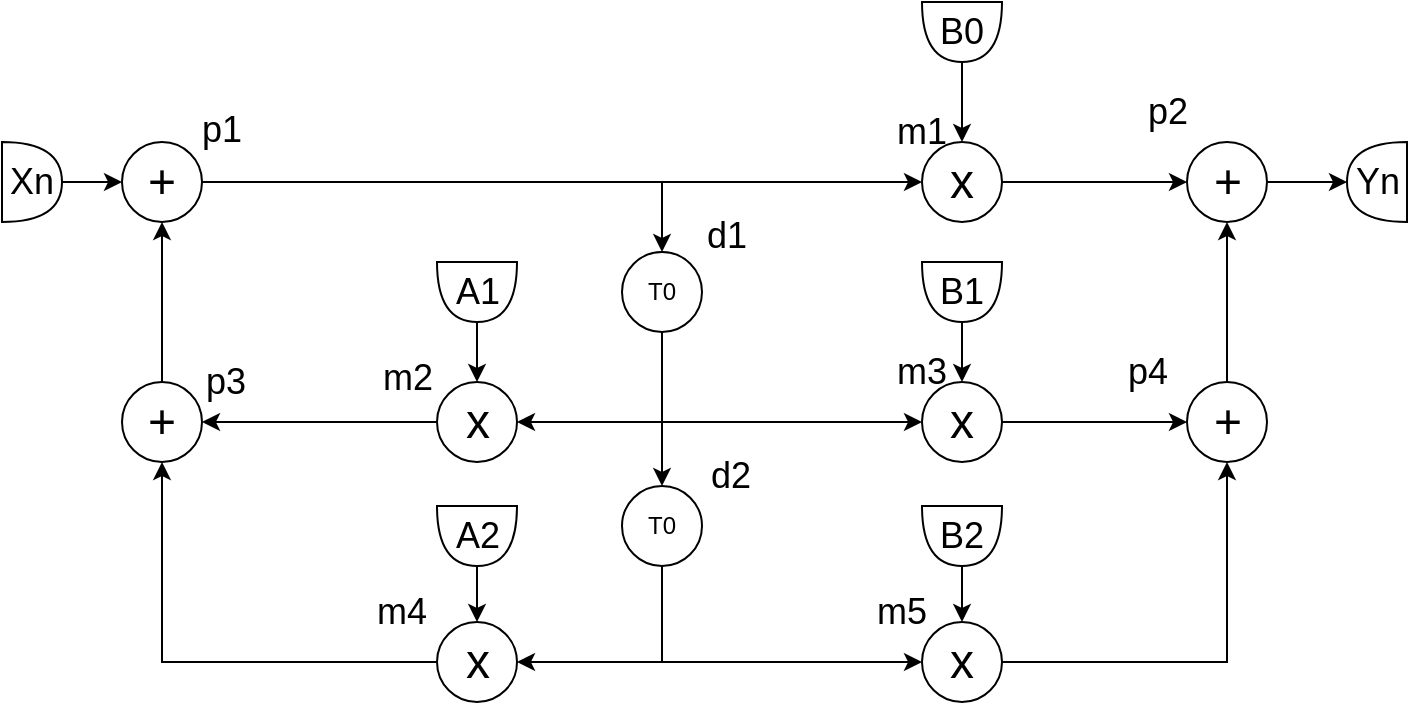 <mxfile version="21.1.2" type="device" pages="4">
  <diagram id="HCMsgdUpdPB-K68dDW4w" name="DFG">
    <mxGraphModel dx="2269" dy="1406" grid="1" gridSize="10" guides="1" tooltips="1" connect="1" arrows="1" fold="1" page="1" pageScale="1" pageWidth="850" pageHeight="1100" math="0" shadow="0">
      <root>
        <mxCell id="0" />
        <mxCell id="1" parent="0" />
        <mxCell id="njArj1gwCoINyCfu0uxF-1" style="edgeStyle=orthogonalEdgeStyle;rounded=0;orthogonalLoop=1;jettySize=auto;html=1;exitX=1;exitY=0.5;exitDx=0;exitDy=0;entryX=0;entryY=0.5;entryDx=0;entryDy=0;fontSize=18;" parent="1" source="njArj1gwCoINyCfu0uxF-3" target="njArj1gwCoINyCfu0uxF-5" edge="1">
          <mxGeometry relative="1" as="geometry" />
        </mxCell>
        <mxCell id="njArj1gwCoINyCfu0uxF-2" style="edgeStyle=orthogonalEdgeStyle;rounded=0;orthogonalLoop=1;jettySize=auto;html=1;exitX=1;exitY=0.5;exitDx=0;exitDy=0;entryX=0;entryY=0.5;entryDx=0;entryDy=0;strokeColor=#000000;fontSize=18;endArrow=classic;endFill=1;" parent="1" source="njArj1gwCoINyCfu0uxF-3" target="njArj1gwCoINyCfu0uxF-43" edge="1">
          <mxGeometry relative="1" as="geometry" />
        </mxCell>
        <mxCell id="njArj1gwCoINyCfu0uxF-3" value="&lt;font style=&quot;font-size: 24px;&quot;&gt;+&lt;/font&gt;" style="ellipse;whiteSpace=wrap;html=1;aspect=fixed;" parent="1" vertex="1">
          <mxGeometry x="120" y="80" width="40" height="40" as="geometry" />
        </mxCell>
        <mxCell id="njArj1gwCoINyCfu0uxF-4" style="edgeStyle=orthogonalEdgeStyle;rounded=0;orthogonalLoop=1;jettySize=auto;html=1;exitX=1;exitY=0.5;exitDx=0;exitDy=0;entryX=0;entryY=0.5;entryDx=0;entryDy=0;fontSize=18;" parent="1" source="njArj1gwCoINyCfu0uxF-5" target="njArj1gwCoINyCfu0uxF-11" edge="1">
          <mxGeometry relative="1" as="geometry" />
        </mxCell>
        <mxCell id="njArj1gwCoINyCfu0uxF-5" value="&lt;font style=&quot;font-size: 24px;&quot;&gt;x&lt;/font&gt;" style="ellipse;whiteSpace=wrap;html=1;aspect=fixed;" parent="1" vertex="1">
          <mxGeometry x="520" y="80" width="40" height="40" as="geometry" />
        </mxCell>
        <mxCell id="njArj1gwCoINyCfu0uxF-6" style="edgeStyle=orthogonalEdgeStyle;rounded=0;orthogonalLoop=1;jettySize=auto;html=1;exitX=0.5;exitY=0;exitDx=0;exitDy=0;entryX=0.5;entryY=1;entryDx=0;entryDy=0;fontSize=18;" parent="1" source="njArj1gwCoINyCfu0uxF-7" target="njArj1gwCoINyCfu0uxF-3" edge="1">
          <mxGeometry relative="1" as="geometry" />
        </mxCell>
        <mxCell id="njArj1gwCoINyCfu0uxF-7" value="&lt;font style=&quot;font-size: 24px;&quot;&gt;+&lt;/font&gt;" style="ellipse;whiteSpace=wrap;html=1;aspect=fixed;" parent="1" vertex="1">
          <mxGeometry x="120" y="200" width="40" height="40" as="geometry" />
        </mxCell>
        <mxCell id="njArj1gwCoINyCfu0uxF-8" style="edgeStyle=orthogonalEdgeStyle;rounded=0;orthogonalLoop=1;jettySize=auto;html=1;exitX=0.5;exitY=0;exitDx=0;exitDy=0;entryX=0.5;entryY=1;entryDx=0;entryDy=0;fontSize=18;" parent="1" source="njArj1gwCoINyCfu0uxF-9" target="njArj1gwCoINyCfu0uxF-11" edge="1">
          <mxGeometry relative="1" as="geometry" />
        </mxCell>
        <mxCell id="njArj1gwCoINyCfu0uxF-9" value="&lt;font style=&quot;font-size: 24px;&quot;&gt;+&lt;/font&gt;" style="ellipse;whiteSpace=wrap;html=1;aspect=fixed;" parent="1" vertex="1">
          <mxGeometry x="652.5" y="200" width="40" height="40" as="geometry" />
        </mxCell>
        <mxCell id="njArj1gwCoINyCfu0uxF-10" style="edgeStyle=orthogonalEdgeStyle;rounded=0;orthogonalLoop=1;jettySize=auto;html=1;exitX=1;exitY=0.5;exitDx=0;exitDy=0;entryX=1;entryY=0.5;entryDx=0;entryDy=0;entryPerimeter=0;fontSize=18;" parent="1" source="njArj1gwCoINyCfu0uxF-11" target="njArj1gwCoINyCfu0uxF-29" edge="1">
          <mxGeometry relative="1" as="geometry" />
        </mxCell>
        <mxCell id="njArj1gwCoINyCfu0uxF-11" value="&lt;font style=&quot;font-size: 24px;&quot;&gt;+&lt;/font&gt;" style="ellipse;whiteSpace=wrap;html=1;aspect=fixed;" parent="1" vertex="1">
          <mxGeometry x="652.5" y="80" width="40" height="40" as="geometry" />
        </mxCell>
        <mxCell id="njArj1gwCoINyCfu0uxF-12" style="edgeStyle=orthogonalEdgeStyle;rounded=0;orthogonalLoop=1;jettySize=auto;html=1;exitX=1;exitY=0.5;exitDx=0;exitDy=0;entryX=0;entryY=0.5;entryDx=0;entryDy=0;fontSize=18;" parent="1" source="njArj1gwCoINyCfu0uxF-13" target="njArj1gwCoINyCfu0uxF-9" edge="1">
          <mxGeometry relative="1" as="geometry" />
        </mxCell>
        <mxCell id="njArj1gwCoINyCfu0uxF-13" value="&lt;font style=&quot;font-size: 24px;&quot;&gt;x&lt;/font&gt;" style="ellipse;whiteSpace=wrap;html=1;aspect=fixed;" parent="1" vertex="1">
          <mxGeometry x="520" y="200" width="40" height="40" as="geometry" />
        </mxCell>
        <mxCell id="njArj1gwCoINyCfu0uxF-14" style="edgeStyle=orthogonalEdgeStyle;rounded=0;orthogonalLoop=1;jettySize=auto;html=1;exitX=1;exitY=0.5;exitDx=0;exitDy=0;entryX=0.5;entryY=1;entryDx=0;entryDy=0;fontSize=18;" parent="1" source="njArj1gwCoINyCfu0uxF-15" target="njArj1gwCoINyCfu0uxF-9" edge="1">
          <mxGeometry relative="1" as="geometry" />
        </mxCell>
        <mxCell id="njArj1gwCoINyCfu0uxF-15" value="&lt;font style=&quot;font-size: 24px;&quot;&gt;x&lt;/font&gt;" style="ellipse;whiteSpace=wrap;html=1;aspect=fixed;" parent="1" vertex="1">
          <mxGeometry x="520" y="320" width="40" height="40" as="geometry" />
        </mxCell>
        <mxCell id="njArj1gwCoINyCfu0uxF-16" style="edgeStyle=orthogonalEdgeStyle;rounded=0;orthogonalLoop=1;jettySize=auto;html=1;exitX=0;exitY=0.5;exitDx=0;exitDy=0;entryX=0.5;entryY=1;entryDx=0;entryDy=0;fontSize=18;" parent="1" source="njArj1gwCoINyCfu0uxF-17" target="njArj1gwCoINyCfu0uxF-7" edge="1">
          <mxGeometry relative="1" as="geometry" />
        </mxCell>
        <mxCell id="njArj1gwCoINyCfu0uxF-17" value="&lt;font style=&quot;font-size: 24px;&quot;&gt;x&lt;/font&gt;" style="ellipse;whiteSpace=wrap;html=1;aspect=fixed;" parent="1" vertex="1">
          <mxGeometry x="277.5" y="320" width="40" height="40" as="geometry" />
        </mxCell>
        <mxCell id="njArj1gwCoINyCfu0uxF-18" style="edgeStyle=orthogonalEdgeStyle;rounded=0;orthogonalLoop=1;jettySize=auto;html=1;exitX=0;exitY=0.5;exitDx=0;exitDy=0;entryX=1;entryY=0.5;entryDx=0;entryDy=0;fontSize=18;" parent="1" source="njArj1gwCoINyCfu0uxF-45" target="njArj1gwCoINyCfu0uxF-7" edge="1">
          <mxGeometry relative="1" as="geometry" />
        </mxCell>
        <mxCell id="njArj1gwCoINyCfu0uxF-19" style="edgeStyle=orthogonalEdgeStyle;rounded=0;orthogonalLoop=1;jettySize=auto;html=1;exitX=1;exitY=0.5;exitDx=0;exitDy=0;exitPerimeter=0;entryX=0.5;entryY=0;entryDx=0;entryDy=0;fontSize=18;" parent="1" source="njArj1gwCoINyCfu0uxF-20" target="njArj1gwCoINyCfu0uxF-45" edge="1">
          <mxGeometry relative="1" as="geometry" />
        </mxCell>
        <mxCell id="njArj1gwCoINyCfu0uxF-20" value="&lt;font style=&quot;font-size: 18px;&quot;&gt;A1&lt;/font&gt;" style="shape=or;whiteSpace=wrap;html=1;fontSize=12;direction=south;" parent="1" vertex="1">
          <mxGeometry x="277.5" y="140" width="40" height="30" as="geometry" />
        </mxCell>
        <mxCell id="njArj1gwCoINyCfu0uxF-21" style="edgeStyle=orthogonalEdgeStyle;rounded=0;orthogonalLoop=1;jettySize=auto;html=1;exitX=1;exitY=0.5;exitDx=0;exitDy=0;exitPerimeter=0;entryX=0.5;entryY=0;entryDx=0;entryDy=0;fontSize=18;" parent="1" source="njArj1gwCoINyCfu0uxF-22" target="njArj1gwCoINyCfu0uxF-17" edge="1">
          <mxGeometry relative="1" as="geometry" />
        </mxCell>
        <mxCell id="njArj1gwCoINyCfu0uxF-22" value="&lt;font style=&quot;font-size: 18px;&quot;&gt;A2&lt;/font&gt;" style="shape=or;whiteSpace=wrap;html=1;fontSize=12;direction=south;" parent="1" vertex="1">
          <mxGeometry x="277.5" y="262" width="40" height="30" as="geometry" />
        </mxCell>
        <mxCell id="njArj1gwCoINyCfu0uxF-23" style="edgeStyle=orthogonalEdgeStyle;rounded=0;orthogonalLoop=1;jettySize=auto;html=1;exitX=1;exitY=0.5;exitDx=0;exitDy=0;exitPerimeter=0;entryX=0.5;entryY=0;entryDx=0;entryDy=0;fontSize=18;" parent="1" source="njArj1gwCoINyCfu0uxF-24" target="njArj1gwCoINyCfu0uxF-15" edge="1">
          <mxGeometry relative="1" as="geometry" />
        </mxCell>
        <mxCell id="njArj1gwCoINyCfu0uxF-24" value="&lt;font style=&quot;font-size: 18px;&quot;&gt;B2&lt;/font&gt;" style="shape=or;whiteSpace=wrap;html=1;fontSize=12;direction=south;" parent="1" vertex="1">
          <mxGeometry x="520" y="262" width="40" height="30" as="geometry" />
        </mxCell>
        <mxCell id="njArj1gwCoINyCfu0uxF-25" style="edgeStyle=orthogonalEdgeStyle;rounded=0;orthogonalLoop=1;jettySize=auto;html=1;exitX=1;exitY=0.5;exitDx=0;exitDy=0;exitPerimeter=0;entryX=0.5;entryY=0;entryDx=0;entryDy=0;fontSize=18;" parent="1" source="njArj1gwCoINyCfu0uxF-26" target="njArj1gwCoINyCfu0uxF-13" edge="1">
          <mxGeometry relative="1" as="geometry" />
        </mxCell>
        <mxCell id="njArj1gwCoINyCfu0uxF-26" value="&lt;font style=&quot;font-size: 18px;&quot;&gt;B1&lt;/font&gt;" style="shape=or;whiteSpace=wrap;html=1;fontSize=12;direction=south;" parent="1" vertex="1">
          <mxGeometry x="520" y="140" width="40" height="30" as="geometry" />
        </mxCell>
        <mxCell id="njArj1gwCoINyCfu0uxF-27" style="edgeStyle=orthogonalEdgeStyle;rounded=0;orthogonalLoop=1;jettySize=auto;html=1;exitX=1;exitY=0.5;exitDx=0;exitDy=0;exitPerimeter=0;entryX=0.5;entryY=0;entryDx=0;entryDy=0;fontSize=18;" parent="1" source="njArj1gwCoINyCfu0uxF-28" target="njArj1gwCoINyCfu0uxF-5" edge="1">
          <mxGeometry relative="1" as="geometry" />
        </mxCell>
        <mxCell id="njArj1gwCoINyCfu0uxF-28" value="&lt;font style=&quot;font-size: 18px;&quot;&gt;B0&lt;/font&gt;" style="shape=or;whiteSpace=wrap;html=1;fontSize=12;direction=south;" parent="1" vertex="1">
          <mxGeometry x="520" y="10" width="40" height="30" as="geometry" />
        </mxCell>
        <mxCell id="njArj1gwCoINyCfu0uxF-29" value="&lt;font style=&quot;font-size: 18px;&quot;&gt;Yn&lt;/font&gt;" style="shape=or;whiteSpace=wrap;html=1;fontSize=12;direction=west;" parent="1" vertex="1">
          <mxGeometry x="732.5" y="80" width="30" height="40" as="geometry" />
        </mxCell>
        <mxCell id="njArj1gwCoINyCfu0uxF-30" style="edgeStyle=orthogonalEdgeStyle;rounded=0;orthogonalLoop=1;jettySize=auto;html=1;exitX=1;exitY=0.5;exitDx=0;exitDy=0;exitPerimeter=0;entryX=0;entryY=0.5;entryDx=0;entryDy=0;fontSize=18;" parent="1" source="njArj1gwCoINyCfu0uxF-31" target="njArj1gwCoINyCfu0uxF-3" edge="1">
          <mxGeometry relative="1" as="geometry" />
        </mxCell>
        <mxCell id="njArj1gwCoINyCfu0uxF-31" value="&lt;font style=&quot;font-size: 18px;&quot;&gt;Xn&lt;/font&gt;" style="shape=or;whiteSpace=wrap;html=1;fontSize=12;direction=east;" parent="1" vertex="1">
          <mxGeometry x="60" y="80" width="30" height="40" as="geometry" />
        </mxCell>
        <mxCell id="njArj1gwCoINyCfu0uxF-32" value="p1" style="text;html=1;strokeColor=none;fillColor=none;align=center;verticalAlign=middle;whiteSpace=wrap;rounded=0;fontSize=18;" parent="1" vertex="1">
          <mxGeometry x="140" y="59" width="60" height="30" as="geometry" />
        </mxCell>
        <mxCell id="njArj1gwCoINyCfu0uxF-33" value="p3" style="text;html=1;strokeColor=none;fillColor=none;align=center;verticalAlign=middle;whiteSpace=wrap;rounded=0;fontSize=18;" parent="1" vertex="1">
          <mxGeometry x="142" y="185" width="60" height="30" as="geometry" />
        </mxCell>
        <mxCell id="njArj1gwCoINyCfu0uxF-34" value="m4" style="text;html=1;strokeColor=none;fillColor=none;align=center;verticalAlign=middle;whiteSpace=wrap;rounded=0;fontSize=18;" parent="1" vertex="1">
          <mxGeometry x="230" y="300" width="60" height="30" as="geometry" />
        </mxCell>
        <mxCell id="njArj1gwCoINyCfu0uxF-35" value="m3" style="text;html=1;strokeColor=none;fillColor=none;align=center;verticalAlign=middle;whiteSpace=wrap;rounded=0;fontSize=18;" parent="1" vertex="1">
          <mxGeometry x="490" y="180" width="60" height="30" as="geometry" />
        </mxCell>
        <mxCell id="njArj1gwCoINyCfu0uxF-36" value="m5" style="text;html=1;strokeColor=none;fillColor=none;align=center;verticalAlign=middle;whiteSpace=wrap;rounded=0;fontSize=18;" parent="1" vertex="1">
          <mxGeometry x="480" y="300" width="60" height="30" as="geometry" />
        </mxCell>
        <mxCell id="njArj1gwCoINyCfu0uxF-37" value="p4" style="text;html=1;strokeColor=none;fillColor=none;align=center;verticalAlign=middle;whiteSpace=wrap;rounded=0;fontSize=18;" parent="1" vertex="1">
          <mxGeometry x="602.5" y="180" width="60" height="30" as="geometry" />
        </mxCell>
        <mxCell id="njArj1gwCoINyCfu0uxF-38" value="p2" style="text;html=1;strokeColor=none;fillColor=none;align=center;verticalAlign=middle;whiteSpace=wrap;rounded=0;fontSize=18;" parent="1" vertex="1">
          <mxGeometry x="612.5" y="50" width="60" height="30" as="geometry" />
        </mxCell>
        <mxCell id="njArj1gwCoINyCfu0uxF-39" value="m1" style="text;html=1;strokeColor=none;fillColor=none;align=center;verticalAlign=middle;whiteSpace=wrap;rounded=0;fontSize=18;" parent="1" vertex="1">
          <mxGeometry x="490" y="60" width="60" height="30" as="geometry" />
        </mxCell>
        <mxCell id="njArj1gwCoINyCfu0uxF-40" style="edgeStyle=orthogonalEdgeStyle;rounded=0;orthogonalLoop=1;jettySize=auto;html=1;exitX=1;exitY=0.5;exitDx=0;exitDy=0;entryX=1;entryY=0.5;entryDx=0;entryDy=0;strokeColor=#000000;fontSize=18;endArrow=classic;endFill=1;" parent="1" source="njArj1gwCoINyCfu0uxF-43" target="njArj1gwCoINyCfu0uxF-45" edge="1">
          <mxGeometry relative="1" as="geometry" />
        </mxCell>
        <mxCell id="njArj1gwCoINyCfu0uxF-41" style="edgeStyle=orthogonalEdgeStyle;rounded=0;orthogonalLoop=1;jettySize=auto;html=1;exitX=1;exitY=0.5;exitDx=0;exitDy=0;entryX=0;entryY=0.5;entryDx=0;entryDy=0;strokeColor=#000000;fontSize=18;endArrow=classic;endFill=1;" parent="1" source="njArj1gwCoINyCfu0uxF-43" target="njArj1gwCoINyCfu0uxF-13" edge="1">
          <mxGeometry relative="1" as="geometry" />
        </mxCell>
        <mxCell id="njArj1gwCoINyCfu0uxF-42" style="edgeStyle=orthogonalEdgeStyle;rounded=0;orthogonalLoop=1;jettySize=auto;html=1;exitX=1;exitY=0.5;exitDx=0;exitDy=0;entryX=0;entryY=0.5;entryDx=0;entryDy=0;strokeColor=#000000;fontSize=18;endArrow=classic;endFill=1;" parent="1" source="njArj1gwCoINyCfu0uxF-43" target="njArj1gwCoINyCfu0uxF-49" edge="1">
          <mxGeometry relative="1" as="geometry" />
        </mxCell>
        <mxCell id="njArj1gwCoINyCfu0uxF-43" value="T0" style="ellipse;whiteSpace=wrap;html=1;aspect=fixed;direction=south;" parent="1" vertex="1">
          <mxGeometry x="370" y="135" width="40" height="40" as="geometry" />
        </mxCell>
        <mxCell id="njArj1gwCoINyCfu0uxF-44" value="d1" style="text;html=1;strokeColor=none;fillColor=none;align=center;verticalAlign=middle;whiteSpace=wrap;rounded=0;fontSize=18;" parent="1" vertex="1">
          <mxGeometry x="410" y="112" width="25" height="30" as="geometry" />
        </mxCell>
        <mxCell id="njArj1gwCoINyCfu0uxF-45" value="&lt;font style=&quot;font-size: 24px;&quot;&gt;x&lt;/font&gt;" style="ellipse;whiteSpace=wrap;html=1;aspect=fixed;" parent="1" vertex="1">
          <mxGeometry x="277.5" y="200" width="40" height="40" as="geometry" />
        </mxCell>
        <mxCell id="njArj1gwCoINyCfu0uxF-46" value="m2" style="text;html=1;strokeColor=none;fillColor=none;align=center;verticalAlign=middle;whiteSpace=wrap;rounded=0;fontSize=18;" parent="1" vertex="1">
          <mxGeometry x="233" y="183" width="60" height="30" as="geometry" />
        </mxCell>
        <mxCell id="njArj1gwCoINyCfu0uxF-47" style="edgeStyle=orthogonalEdgeStyle;rounded=0;orthogonalLoop=1;jettySize=auto;html=1;exitX=1;exitY=0.5;exitDx=0;exitDy=0;entryX=1;entryY=0.5;entryDx=0;entryDy=0;strokeColor=#000000;fontSize=18;endArrow=classic;endFill=1;" parent="1" source="njArj1gwCoINyCfu0uxF-49" target="njArj1gwCoINyCfu0uxF-17" edge="1">
          <mxGeometry relative="1" as="geometry" />
        </mxCell>
        <mxCell id="njArj1gwCoINyCfu0uxF-48" style="edgeStyle=orthogonalEdgeStyle;rounded=0;orthogonalLoop=1;jettySize=auto;html=1;exitX=1;exitY=0.5;exitDx=0;exitDy=0;entryX=0;entryY=0.5;entryDx=0;entryDy=0;strokeColor=#000000;fontSize=18;endArrow=classic;endFill=1;" parent="1" source="njArj1gwCoINyCfu0uxF-49" target="njArj1gwCoINyCfu0uxF-15" edge="1">
          <mxGeometry relative="1" as="geometry" />
        </mxCell>
        <mxCell id="njArj1gwCoINyCfu0uxF-49" value="T0" style="ellipse;whiteSpace=wrap;html=1;aspect=fixed;direction=south;" parent="1" vertex="1">
          <mxGeometry x="370" y="252" width="40" height="40" as="geometry" />
        </mxCell>
        <mxCell id="njArj1gwCoINyCfu0uxF-50" value="d2" style="text;html=1;strokeColor=none;fillColor=none;align=center;verticalAlign=middle;whiteSpace=wrap;rounded=0;fontSize=18;" parent="1" vertex="1">
          <mxGeometry x="410" y="232" width="29" height="30" as="geometry" />
        </mxCell>
      </root>
    </mxGraphModel>
  </diagram>
  <diagram name="Pipeline" id="KwDq4BrfgaoHISmTbFDw">
    <mxGraphModel dx="2269" dy="2423" grid="1" gridSize="10" guides="1" tooltips="1" connect="1" arrows="1" fold="1" page="1" pageScale="1" pageWidth="850" pageHeight="1100" math="0" shadow="0">
      <root>
        <mxCell id="0" />
        <mxCell id="1" parent="0" />
        <mxCell id="SFiuBev3iB4snf8OV5Ck-28" style="edgeStyle=orthogonalEdgeStyle;rounded=0;orthogonalLoop=1;jettySize=auto;html=1;exitX=1;exitY=0.5;exitDx=0;exitDy=0;entryX=0;entryY=0.5;entryDx=0;entryDy=0;fontSize=18;" parent="1" source="SFiuBev3iB4snf8OV5Ck-1" target="SFiuBev3iB4snf8OV5Ck-2" edge="1">
          <mxGeometry relative="1" as="geometry" />
        </mxCell>
        <mxCell id="SFiuBev3iB4snf8OV5Ck-29" style="edgeStyle=orthogonalEdgeStyle;rounded=0;orthogonalLoop=1;jettySize=auto;html=1;exitX=1;exitY=0.5;exitDx=0;exitDy=0;entryX=1;entryY=0.5;entryDx=0;entryDy=0;fontSize=18;entryPerimeter=0;" parent="1" source="SFiuBev3iB4snf8OV5Ck-1" target="SFiuBev3iB4snf8OV5Ck-63" edge="1">
          <mxGeometry relative="1" as="geometry">
            <mxPoint x="300" y="140.0" as="targetPoint" />
          </mxGeometry>
        </mxCell>
        <mxCell id="SFiuBev3iB4snf8OV5Ck-1" value="&lt;font style=&quot;font-size: 24px;&quot;&gt;+&lt;/font&gt;" style="ellipse;whiteSpace=wrap;html=1;aspect=fixed;" parent="1" vertex="1">
          <mxGeometry x="120" y="80" width="40" height="40" as="geometry" />
        </mxCell>
        <mxCell id="SFiuBev3iB4snf8OV5Ck-31" style="edgeStyle=orthogonalEdgeStyle;rounded=0;orthogonalLoop=1;jettySize=auto;html=1;exitX=1;exitY=0.5;exitDx=0;exitDy=0;entryX=0;entryY=0.5;entryDx=0;entryDy=0;fontSize=18;" parent="1" source="SFiuBev3iB4snf8OV5Ck-2" target="SFiuBev3iB4snf8OV5Ck-14" edge="1">
          <mxGeometry relative="1" as="geometry" />
        </mxCell>
        <mxCell id="SFiuBev3iB4snf8OV5Ck-2" value="&lt;font style=&quot;font-size: 24px;&quot;&gt;x&lt;/font&gt;" style="ellipse;whiteSpace=wrap;html=1;aspect=fixed;" parent="1" vertex="1">
          <mxGeometry x="520" y="80" width="40" height="40" as="geometry" />
        </mxCell>
        <mxCell id="SFiuBev3iB4snf8OV5Ck-36" style="edgeStyle=orthogonalEdgeStyle;rounded=0;orthogonalLoop=1;jettySize=auto;html=1;exitX=0.5;exitY=0;exitDx=0;exitDy=0;entryX=0.5;entryY=1;entryDx=0;entryDy=0;fontSize=18;" parent="1" source="SFiuBev3iB4snf8OV5Ck-12" target="SFiuBev3iB4snf8OV5Ck-1" edge="1">
          <mxGeometry relative="1" as="geometry" />
        </mxCell>
        <mxCell id="SFiuBev3iB4snf8OV5Ck-12" value="&lt;font style=&quot;font-size: 24px;&quot;&gt;+&lt;/font&gt;" style="ellipse;whiteSpace=wrap;html=1;aspect=fixed;" parent="1" vertex="1">
          <mxGeometry x="120" y="200" width="40" height="40" as="geometry" />
        </mxCell>
        <mxCell id="SFiuBev3iB4snf8OV5Ck-50" style="edgeStyle=orthogonalEdgeStyle;rounded=0;orthogonalLoop=1;jettySize=auto;html=1;exitX=0.5;exitY=0;exitDx=0;exitDy=0;entryX=0.5;entryY=1;entryDx=0;entryDy=0;fontSize=18;" parent="1" source="SFiuBev3iB4snf8OV5Ck-13" target="SFiuBev3iB4snf8OV5Ck-14" edge="1">
          <mxGeometry relative="1" as="geometry" />
        </mxCell>
        <mxCell id="SFiuBev3iB4snf8OV5Ck-13" value="&lt;font style=&quot;font-size: 24px;&quot;&gt;+&lt;/font&gt;" style="ellipse;whiteSpace=wrap;html=1;aspect=fixed;" parent="1" vertex="1">
          <mxGeometry x="652.5" y="200" width="40" height="40" as="geometry" />
        </mxCell>
        <mxCell id="SFiuBev3iB4snf8OV5Ck-33" style="edgeStyle=orthogonalEdgeStyle;rounded=0;orthogonalLoop=1;jettySize=auto;html=1;exitX=1;exitY=0.5;exitDx=0;exitDy=0;entryX=1;entryY=0.5;entryDx=0;entryDy=0;entryPerimeter=0;fontSize=18;" parent="1" source="SFiuBev3iB4snf8OV5Ck-14" target="SFiuBev3iB4snf8OV5Ck-32" edge="1">
          <mxGeometry relative="1" as="geometry" />
        </mxCell>
        <mxCell id="SFiuBev3iB4snf8OV5Ck-14" value="&lt;font style=&quot;font-size: 24px;&quot;&gt;+&lt;/font&gt;" style="ellipse;whiteSpace=wrap;html=1;aspect=fixed;" parent="1" vertex="1">
          <mxGeometry x="652.5" y="80" width="40" height="40" as="geometry" />
        </mxCell>
        <mxCell id="SFiuBev3iB4snf8OV5Ck-48" style="edgeStyle=orthogonalEdgeStyle;rounded=0;orthogonalLoop=1;jettySize=auto;html=1;exitX=1;exitY=0.5;exitDx=0;exitDy=0;entryX=0;entryY=0.5;entryDx=0;entryDy=0;fontSize=18;" parent="1" source="SFiuBev3iB4snf8OV5Ck-15" target="SFiuBev3iB4snf8OV5Ck-13" edge="1">
          <mxGeometry relative="1" as="geometry" />
        </mxCell>
        <mxCell id="SFiuBev3iB4snf8OV5Ck-15" value="&lt;font style=&quot;font-size: 24px;&quot;&gt;x&lt;/font&gt;" style="ellipse;whiteSpace=wrap;html=1;aspect=fixed;" parent="1" vertex="1">
          <mxGeometry x="520" y="200" width="40" height="40" as="geometry" />
        </mxCell>
        <mxCell id="SFiuBev3iB4snf8OV5Ck-49" style="edgeStyle=orthogonalEdgeStyle;rounded=0;orthogonalLoop=1;jettySize=auto;html=1;exitX=1;exitY=0.5;exitDx=0;exitDy=0;entryX=0.5;entryY=1;entryDx=0;entryDy=0;fontSize=18;" parent="1" source="SFiuBev3iB4snf8OV5Ck-17" target="SFiuBev3iB4snf8OV5Ck-13" edge="1">
          <mxGeometry relative="1" as="geometry" />
        </mxCell>
        <mxCell id="SFiuBev3iB4snf8OV5Ck-17" value="&lt;font style=&quot;font-size: 24px;&quot;&gt;x&lt;/font&gt;" style="ellipse;whiteSpace=wrap;html=1;aspect=fixed;" parent="1" vertex="1">
          <mxGeometry x="520" y="320" width="40" height="40" as="geometry" />
        </mxCell>
        <mxCell id="SFiuBev3iB4snf8OV5Ck-37" style="edgeStyle=orthogonalEdgeStyle;rounded=0;orthogonalLoop=1;jettySize=auto;html=1;exitX=0;exitY=0.5;exitDx=0;exitDy=0;entryX=0.5;entryY=1;entryDx=0;entryDy=0;fontSize=18;" parent="1" source="SFiuBev3iB4snf8OV5Ck-18" target="SFiuBev3iB4snf8OV5Ck-12" edge="1">
          <mxGeometry relative="1" as="geometry" />
        </mxCell>
        <mxCell id="SFiuBev3iB4snf8OV5Ck-18" value="&lt;font style=&quot;font-size: 24px;&quot;&gt;x&lt;/font&gt;" style="ellipse;whiteSpace=wrap;html=1;aspect=fixed;" parent="1" vertex="1">
          <mxGeometry x="277.5" y="320" width="40" height="40" as="geometry" />
        </mxCell>
        <mxCell id="SFiuBev3iB4snf8OV5Ck-38" style="edgeStyle=orthogonalEdgeStyle;rounded=0;orthogonalLoop=1;jettySize=auto;html=1;exitX=0;exitY=0.5;exitDx=0;exitDy=0;entryX=1;entryY=0.5;entryDx=0;entryDy=0;fontSize=18;" parent="1" source="SFiuBev3iB4snf8OV5Ck-19" target="SFiuBev3iB4snf8OV5Ck-12" edge="1">
          <mxGeometry relative="1" as="geometry" />
        </mxCell>
        <mxCell id="SFiuBev3iB4snf8OV5Ck-39" style="edgeStyle=orthogonalEdgeStyle;rounded=0;orthogonalLoop=1;jettySize=auto;html=1;exitX=1;exitY=0.5;exitDx=0;exitDy=0;exitPerimeter=0;entryX=0.5;entryY=0;entryDx=0;entryDy=0;fontSize=18;" parent="1" source="SFiuBev3iB4snf8OV5Ck-23" target="SFiuBev3iB4snf8OV5Ck-19" edge="1">
          <mxGeometry relative="1" as="geometry" />
        </mxCell>
        <mxCell id="SFiuBev3iB4snf8OV5Ck-23" value="&lt;font style=&quot;font-size: 18px;&quot;&gt;A1&lt;/font&gt;" style="shape=or;whiteSpace=wrap;html=1;fontSize=12;direction=south;" parent="1" vertex="1">
          <mxGeometry x="277.5" y="140" width="40" height="30" as="geometry" />
        </mxCell>
        <mxCell id="SFiuBev3iB4snf8OV5Ck-46" style="edgeStyle=orthogonalEdgeStyle;rounded=0;orthogonalLoop=1;jettySize=auto;html=1;exitX=1;exitY=0.5;exitDx=0;exitDy=0;exitPerimeter=0;entryX=0.5;entryY=0;entryDx=0;entryDy=0;fontSize=18;" parent="1" source="SFiuBev3iB4snf8OV5Ck-24" target="SFiuBev3iB4snf8OV5Ck-18" edge="1">
          <mxGeometry relative="1" as="geometry" />
        </mxCell>
        <mxCell id="SFiuBev3iB4snf8OV5Ck-24" value="&lt;font style=&quot;font-size: 18px;&quot;&gt;A2&lt;/font&gt;" style="shape=or;whiteSpace=wrap;html=1;fontSize=12;direction=south;" parent="1" vertex="1">
          <mxGeometry x="277.5" y="262" width="40" height="30" as="geometry" />
        </mxCell>
        <mxCell id="SFiuBev3iB4snf8OV5Ck-45" style="edgeStyle=orthogonalEdgeStyle;rounded=0;orthogonalLoop=1;jettySize=auto;html=1;exitX=1;exitY=0.5;exitDx=0;exitDy=0;exitPerimeter=0;entryX=0.5;entryY=0;entryDx=0;entryDy=0;fontSize=18;" parent="1" source="SFiuBev3iB4snf8OV5Ck-25" target="SFiuBev3iB4snf8OV5Ck-17" edge="1">
          <mxGeometry relative="1" as="geometry" />
        </mxCell>
        <mxCell id="SFiuBev3iB4snf8OV5Ck-25" value="&lt;font style=&quot;font-size: 18px;&quot;&gt;B2&lt;/font&gt;" style="shape=or;whiteSpace=wrap;html=1;fontSize=12;direction=south;" parent="1" vertex="1">
          <mxGeometry x="520" y="262" width="40" height="30" as="geometry" />
        </mxCell>
        <mxCell id="SFiuBev3iB4snf8OV5Ck-47" style="edgeStyle=orthogonalEdgeStyle;rounded=0;orthogonalLoop=1;jettySize=auto;html=1;exitX=1;exitY=0.5;exitDx=0;exitDy=0;exitPerimeter=0;entryX=0.5;entryY=0;entryDx=0;entryDy=0;fontSize=18;" parent="1" source="SFiuBev3iB4snf8OV5Ck-26" target="SFiuBev3iB4snf8OV5Ck-15" edge="1">
          <mxGeometry relative="1" as="geometry" />
        </mxCell>
        <mxCell id="SFiuBev3iB4snf8OV5Ck-26" value="&lt;font style=&quot;font-size: 18px;&quot;&gt;B1&lt;/font&gt;" style="shape=or;whiteSpace=wrap;html=1;fontSize=12;direction=south;" parent="1" vertex="1">
          <mxGeometry x="520" y="140" width="40" height="30" as="geometry" />
        </mxCell>
        <mxCell id="SFiuBev3iB4snf8OV5Ck-51" style="edgeStyle=orthogonalEdgeStyle;rounded=0;orthogonalLoop=1;jettySize=auto;html=1;exitX=1;exitY=0.5;exitDx=0;exitDy=0;exitPerimeter=0;entryX=0.5;entryY=0;entryDx=0;entryDy=0;fontSize=18;" parent="1" source="SFiuBev3iB4snf8OV5Ck-27" target="SFiuBev3iB4snf8OV5Ck-2" edge="1">
          <mxGeometry relative="1" as="geometry" />
        </mxCell>
        <mxCell id="SFiuBev3iB4snf8OV5Ck-27" value="&lt;font style=&quot;font-size: 18px;&quot;&gt;B0&lt;/font&gt;" style="shape=or;whiteSpace=wrap;html=1;fontSize=12;direction=south;" parent="1" vertex="1">
          <mxGeometry x="520" y="40" width="40" height="30" as="geometry" />
        </mxCell>
        <mxCell id="SFiuBev3iB4snf8OV5Ck-32" value="&lt;font style=&quot;font-size: 18px;&quot;&gt;Yn&lt;/font&gt;" style="shape=or;whiteSpace=wrap;html=1;fontSize=12;direction=west;" parent="1" vertex="1">
          <mxGeometry x="732.5" y="80" width="30" height="40" as="geometry" />
        </mxCell>
        <mxCell id="SFiuBev3iB4snf8OV5Ck-35" style="edgeStyle=orthogonalEdgeStyle;rounded=0;orthogonalLoop=1;jettySize=auto;html=1;exitX=1;exitY=0.5;exitDx=0;exitDy=0;exitPerimeter=0;entryX=0;entryY=0.5;entryDx=0;entryDy=0;fontSize=18;" parent="1" source="SFiuBev3iB4snf8OV5Ck-34" target="SFiuBev3iB4snf8OV5Ck-1" edge="1">
          <mxGeometry relative="1" as="geometry" />
        </mxCell>
        <mxCell id="SFiuBev3iB4snf8OV5Ck-34" value="&lt;font style=&quot;font-size: 18px;&quot;&gt;Xn&lt;/font&gt;" style="shape=or;whiteSpace=wrap;html=1;fontSize=12;direction=east;" parent="1" vertex="1">
          <mxGeometry x="60" y="80" width="30" height="40" as="geometry" />
        </mxCell>
        <mxCell id="SFiuBev3iB4snf8OV5Ck-52" value="p1" style="text;html=1;strokeColor=none;fillColor=none;align=center;verticalAlign=middle;whiteSpace=wrap;rounded=0;fontSize=18;" parent="1" vertex="1">
          <mxGeometry x="140" y="59" width="60" height="30" as="geometry" />
        </mxCell>
        <mxCell id="SFiuBev3iB4snf8OV5Ck-53" value="p3" style="text;html=1;strokeColor=none;fillColor=none;align=center;verticalAlign=middle;whiteSpace=wrap;rounded=0;fontSize=18;" parent="1" vertex="1">
          <mxGeometry x="142" y="185" width="60" height="30" as="geometry" />
        </mxCell>
        <mxCell id="SFiuBev3iB4snf8OV5Ck-54" value="m4" style="text;html=1;strokeColor=none;fillColor=none;align=center;verticalAlign=middle;whiteSpace=wrap;rounded=0;fontSize=18;" parent="1" vertex="1">
          <mxGeometry x="230" y="300" width="60" height="30" as="geometry" />
        </mxCell>
        <mxCell id="SFiuBev3iB4snf8OV5Ck-56" value="m3" style="text;html=1;strokeColor=none;fillColor=none;align=center;verticalAlign=middle;whiteSpace=wrap;rounded=0;fontSize=18;" parent="1" vertex="1">
          <mxGeometry x="490" y="180" width="60" height="30" as="geometry" />
        </mxCell>
        <mxCell id="SFiuBev3iB4snf8OV5Ck-57" value="m5" style="text;html=1;strokeColor=none;fillColor=none;align=center;verticalAlign=middle;whiteSpace=wrap;rounded=0;fontSize=18;" parent="1" vertex="1">
          <mxGeometry x="480" y="300" width="60" height="30" as="geometry" />
        </mxCell>
        <mxCell id="SFiuBev3iB4snf8OV5Ck-58" value="p4" style="text;html=1;strokeColor=none;fillColor=none;align=center;verticalAlign=middle;whiteSpace=wrap;rounded=0;fontSize=18;" parent="1" vertex="1">
          <mxGeometry x="602.5" y="180" width="60" height="30" as="geometry" />
        </mxCell>
        <mxCell id="SFiuBev3iB4snf8OV5Ck-59" value="p2" style="text;html=1;strokeColor=none;fillColor=none;align=center;verticalAlign=middle;whiteSpace=wrap;rounded=0;fontSize=18;" parent="1" vertex="1">
          <mxGeometry x="612.5" y="50" width="60" height="30" as="geometry" />
        </mxCell>
        <mxCell id="SFiuBev3iB4snf8OV5Ck-60" value="m1" style="text;html=1;strokeColor=none;fillColor=none;align=center;verticalAlign=middle;whiteSpace=wrap;rounded=0;fontSize=18;" parent="1" vertex="1">
          <mxGeometry x="490" y="60" width="60" height="30" as="geometry" />
        </mxCell>
        <mxCell id="SFiuBev3iB4snf8OV5Ck-62" value="T0" style="ellipse;whiteSpace=wrap;html=1;aspect=fixed;" parent="1" vertex="1">
          <mxGeometry x="277.5" y="-80" width="40" height="40" as="geometry" />
        </mxCell>
        <mxCell id="SFiuBev3iB4snf8OV5Ck-63" value="" style="shape=or;whiteSpace=wrap;html=1;fontSize=18;direction=north;" parent="1" vertex="1">
          <mxGeometry x="360" y="150" width="35" height="20" as="geometry" />
        </mxCell>
        <mxCell id="SFiuBev3iB4snf8OV5Ck-66" style="edgeStyle=orthogonalEdgeStyle;rounded=0;orthogonalLoop=1;jettySize=auto;html=1;exitX=1;exitY=0.5;exitDx=0;exitDy=0;exitPerimeter=0;entryX=1;entryY=0.5;entryDx=0;entryDy=0;fontSize=18;" parent="1" source="SFiuBev3iB4snf8OV5Ck-64" target="SFiuBev3iB4snf8OV5Ck-19" edge="1">
          <mxGeometry relative="1" as="geometry" />
        </mxCell>
        <mxCell id="SFiuBev3iB4snf8OV5Ck-67" style="edgeStyle=orthogonalEdgeStyle;rounded=0;orthogonalLoop=1;jettySize=auto;html=1;exitX=1;exitY=0.5;exitDx=0;exitDy=0;exitPerimeter=0;entryX=0;entryY=0.5;entryDx=0;entryDy=0;fontSize=18;" parent="1" source="SFiuBev3iB4snf8OV5Ck-64" target="SFiuBev3iB4snf8OV5Ck-15" edge="1">
          <mxGeometry relative="1" as="geometry" />
        </mxCell>
        <mxCell id="SFiuBev3iB4snf8OV5Ck-70" style="edgeStyle=orthogonalEdgeStyle;rounded=0;orthogonalLoop=1;jettySize=auto;html=1;exitX=1;exitY=0.5;exitDx=0;exitDy=0;exitPerimeter=0;entryX=1;entryY=0.5;entryDx=0;entryDy=0;entryPerimeter=0;fontSize=18;" parent="1" source="SFiuBev3iB4snf8OV5Ck-64" target="SFiuBev3iB4snf8OV5Ck-68" edge="1">
          <mxGeometry relative="1" as="geometry" />
        </mxCell>
        <mxCell id="SFiuBev3iB4snf8OV5Ck-64" value="" style="shape=or;whiteSpace=wrap;html=1;fontSize=18;direction=south;" parent="1" vertex="1">
          <mxGeometry x="360" y="180" width="35" height="20" as="geometry" />
        </mxCell>
        <mxCell id="SFiuBev3iB4snf8OV5Ck-65" value="d1" style="text;html=1;strokeColor=none;fillColor=none;align=center;verticalAlign=middle;whiteSpace=wrap;rounded=0;fontSize=18;" parent="1" vertex="1">
          <mxGeometry x="369.5" y="126" width="60" height="30" as="geometry" />
        </mxCell>
        <mxCell id="SFiuBev3iB4snf8OV5Ck-68" value="" style="shape=or;whiteSpace=wrap;html=1;fontSize=18;direction=north;" parent="1" vertex="1">
          <mxGeometry x="360" y="256" width="35" height="20" as="geometry" />
        </mxCell>
        <mxCell id="SFiuBev3iB4snf8OV5Ck-71" style="edgeStyle=orthogonalEdgeStyle;rounded=0;orthogonalLoop=1;jettySize=auto;html=1;exitX=1;exitY=0.5;exitDx=0;exitDy=0;exitPerimeter=0;entryX=0;entryY=0.5;entryDx=0;entryDy=0;fontSize=18;" parent="1" source="SFiuBev3iB4snf8OV5Ck-69" target="SFiuBev3iB4snf8OV5Ck-17" edge="1">
          <mxGeometry relative="1" as="geometry" />
        </mxCell>
        <mxCell id="SFiuBev3iB4snf8OV5Ck-72" style="edgeStyle=orthogonalEdgeStyle;rounded=0;orthogonalLoop=1;jettySize=auto;html=1;exitX=1;exitY=0.5;exitDx=0;exitDy=0;exitPerimeter=0;entryX=1;entryY=0.5;entryDx=0;entryDy=0;fontSize=18;" parent="1" source="SFiuBev3iB4snf8OV5Ck-69" target="SFiuBev3iB4snf8OV5Ck-18" edge="1">
          <mxGeometry relative="1" as="geometry" />
        </mxCell>
        <mxCell id="SFiuBev3iB4snf8OV5Ck-69" value="" style="shape=or;whiteSpace=wrap;html=1;fontSize=18;direction=south;" parent="1" vertex="1">
          <mxGeometry x="360" y="286" width="35" height="20" as="geometry" />
        </mxCell>
        <mxCell id="SFiuBev3iB4snf8OV5Ck-76" value="d2" style="text;html=1;strokeColor=none;fillColor=none;align=center;verticalAlign=middle;whiteSpace=wrap;rounded=0;fontSize=18;" parent="1" vertex="1">
          <mxGeometry x="368.5" y="232" width="60" height="30" as="geometry" />
        </mxCell>
        <mxCell id="SFiuBev3iB4snf8OV5Ck-77" value="" style="endArrow=none;dashed=1;html=1;dashPattern=1 3;strokeWidth=2;rounded=0;fontSize=18;strokeColor=#000000;" parent="1" edge="1">
          <mxGeometry width="50" height="50" relative="1" as="geometry">
            <mxPoint x="602.5" y="75" as="sourcePoint" />
            <mxPoint x="602.5" y="365" as="targetPoint" />
          </mxGeometry>
        </mxCell>
        <mxCell id="SFiuBev3iB4snf8OV5Ck-19" value="&lt;font style=&quot;font-size: 24px;&quot;&gt;x&lt;/font&gt;" style="ellipse;whiteSpace=wrap;html=1;aspect=fixed;" parent="1" vertex="1">
          <mxGeometry x="277.5" y="200" width="40" height="40" as="geometry" />
        </mxCell>
        <mxCell id="SFiuBev3iB4snf8OV5Ck-55" value="m2" style="text;html=1;strokeColor=none;fillColor=none;align=center;verticalAlign=middle;whiteSpace=wrap;rounded=0;fontSize=18;" parent="1" vertex="1">
          <mxGeometry x="233" y="183" width="60" height="30" as="geometry" />
        </mxCell>
        <mxCell id="SFiuBev3iB4snf8OV5Ck-79" value="" style="endArrow=none;html=1;rounded=0;fontSize=18;strokeColor=#FF3333;endFill=0;" parent="1" edge="1">
          <mxGeometry width="50" height="50" relative="1" as="geometry">
            <mxPoint x="277.5" y="370" as="sourcePoint" />
            <mxPoint x="107.5" y="370" as="targetPoint" />
          </mxGeometry>
        </mxCell>
        <mxCell id="SFiuBev3iB4snf8OV5Ck-80" value="" style="endArrow=none;html=1;rounded=0;fontSize=18;strokeColor=#FF3333;endFill=0;" parent="1" edge="1">
          <mxGeometry width="50" height="50" relative="1" as="geometry">
            <mxPoint x="110" y="370" as="sourcePoint" />
            <mxPoint x="110" y="40" as="targetPoint" />
          </mxGeometry>
        </mxCell>
        <mxCell id="SFiuBev3iB4snf8OV5Ck-81" value="" style="endArrow=classic;html=1;rounded=0;fontSize=18;strokeColor=#FF3333;" parent="1" edge="1">
          <mxGeometry width="50" height="50" relative="1" as="geometry">
            <mxPoint x="110" y="40" as="sourcePoint" />
            <mxPoint x="760" y="40" as="targetPoint" />
          </mxGeometry>
        </mxCell>
        <mxCell id="SFiuBev3iB4snf8OV5Ck-82" value="" style="endArrow=none;html=1;rounded=0;fontSize=18;strokeColor=#FF3333;endFill=0;" parent="1" edge="1">
          <mxGeometry width="50" height="50" relative="1" as="geometry">
            <mxPoint x="280" y="179" as="sourcePoint" />
            <mxPoint x="110" y="179.38" as="targetPoint" />
          </mxGeometry>
        </mxCell>
        <mxCell id="SFiuBev3iB4snf8OV5Ck-84" style="edgeStyle=orthogonalEdgeStyle;rounded=0;orthogonalLoop=1;jettySize=auto;html=1;exitX=1;exitY=0.5;exitDx=0;exitDy=0;entryX=1;entryY=0.5;entryDx=0;entryDy=0;fontSize=18;entryPerimeter=0;" parent="1" source="SFiuBev3iB4snf8OV5Ck-85" target="SFiuBev3iB4snf8OV5Ck-122" edge="1">
          <mxGeometry relative="1" as="geometry">
            <mxPoint x="300" y="540.0" as="targetPoint" />
          </mxGeometry>
        </mxCell>
        <mxCell id="SFiuBev3iB4snf8OV5Ck-229" style="edgeStyle=orthogonalEdgeStyle;rounded=0;orthogonalLoop=1;jettySize=auto;html=1;exitX=1;exitY=0.5;exitDx=0;exitDy=0;entryX=1;entryY=0.5;entryDx=0;entryDy=0;entryPerimeter=0;strokeColor=#000000;fontSize=18;endArrow=classic;endFill=1;" parent="1" source="SFiuBev3iB4snf8OV5Ck-85" target="SFiuBev3iB4snf8OV5Ck-221" edge="1">
          <mxGeometry relative="1" as="geometry" />
        </mxCell>
        <mxCell id="SFiuBev3iB4snf8OV5Ck-85" value="&lt;font style=&quot;font-size: 24px;&quot;&gt;+&lt;/font&gt;" style="ellipse;whiteSpace=wrap;html=1;aspect=fixed;" parent="1" vertex="1">
          <mxGeometry x="159" y="480" width="40" height="40" as="geometry" />
        </mxCell>
        <mxCell id="SFiuBev3iB4snf8OV5Ck-205" style="edgeStyle=orthogonalEdgeStyle;rounded=0;orthogonalLoop=1;jettySize=auto;html=1;exitX=1;exitY=0.5;exitDx=0;exitDy=0;entryX=1;entryY=0.5;entryDx=0;entryDy=0;entryPerimeter=0;strokeColor=#000000;fontSize=18;" parent="1" source="SFiuBev3iB4snf8OV5Ck-87" target="SFiuBev3iB4snf8OV5Ck-200" edge="1">
          <mxGeometry relative="1" as="geometry" />
        </mxCell>
        <mxCell id="SFiuBev3iB4snf8OV5Ck-87" value="&lt;font style=&quot;font-size: 24px;&quot;&gt;x&lt;/font&gt;" style="ellipse;whiteSpace=wrap;html=1;aspect=fixed;" parent="1" vertex="1">
          <mxGeometry x="600" y="480" width="40" height="40" as="geometry" />
        </mxCell>
        <mxCell id="SFiuBev3iB4snf8OV5Ck-88" style="edgeStyle=orthogonalEdgeStyle;rounded=0;orthogonalLoop=1;jettySize=auto;html=1;exitX=0.5;exitY=0;exitDx=0;exitDy=0;entryX=0.5;entryY=1;entryDx=0;entryDy=0;fontSize=18;" parent="1" source="SFiuBev3iB4snf8OV5Ck-89" target="SFiuBev3iB4snf8OV5Ck-85" edge="1">
          <mxGeometry relative="1" as="geometry" />
        </mxCell>
        <mxCell id="SFiuBev3iB4snf8OV5Ck-89" value="&lt;font style=&quot;font-size: 24px;&quot;&gt;+&lt;/font&gt;" style="ellipse;whiteSpace=wrap;html=1;aspect=fixed;" parent="1" vertex="1">
          <mxGeometry x="159" y="600" width="40" height="40" as="geometry" />
        </mxCell>
        <mxCell id="SFiuBev3iB4snf8OV5Ck-90" style="edgeStyle=orthogonalEdgeStyle;rounded=0;orthogonalLoop=1;jettySize=auto;html=1;exitX=0.5;exitY=0;exitDx=0;exitDy=0;entryX=0.5;entryY=1;entryDx=0;entryDy=0;fontSize=18;" parent="1" source="SFiuBev3iB4snf8OV5Ck-91" target="SFiuBev3iB4snf8OV5Ck-93" edge="1">
          <mxGeometry relative="1" as="geometry" />
        </mxCell>
        <mxCell id="SFiuBev3iB4snf8OV5Ck-91" value="&lt;font style=&quot;font-size: 24px;&quot;&gt;+&lt;/font&gt;" style="ellipse;whiteSpace=wrap;html=1;aspect=fixed;" parent="1" vertex="1">
          <mxGeometry x="777.5" y="600" width="40" height="40" as="geometry" />
        </mxCell>
        <mxCell id="SFiuBev3iB4snf8OV5Ck-92" style="edgeStyle=orthogonalEdgeStyle;rounded=0;orthogonalLoop=1;jettySize=auto;html=1;exitX=1;exitY=0.5;exitDx=0;exitDy=0;entryX=1;entryY=0.5;entryDx=0;entryDy=0;entryPerimeter=0;fontSize=18;" parent="1" source="SFiuBev3iB4snf8OV5Ck-93" target="SFiuBev3iB4snf8OV5Ck-111" edge="1">
          <mxGeometry relative="1" as="geometry" />
        </mxCell>
        <mxCell id="SFiuBev3iB4snf8OV5Ck-93" value="&lt;font style=&quot;font-size: 24px;&quot;&gt;+&lt;/font&gt;" style="ellipse;whiteSpace=wrap;html=1;aspect=fixed;" parent="1" vertex="1">
          <mxGeometry x="777.5" y="480" width="40" height="40" as="geometry" />
        </mxCell>
        <mxCell id="SFiuBev3iB4snf8OV5Ck-206" style="edgeStyle=orthogonalEdgeStyle;rounded=0;orthogonalLoop=1;jettySize=auto;html=1;exitX=1;exitY=0.5;exitDx=0;exitDy=0;entryX=1;entryY=0.5;entryDx=0;entryDy=0;entryPerimeter=0;strokeColor=#000000;fontSize=18;" parent="1" source="SFiuBev3iB4snf8OV5Ck-95" target="SFiuBev3iB4snf8OV5Ck-202" edge="1">
          <mxGeometry relative="1" as="geometry" />
        </mxCell>
        <mxCell id="SFiuBev3iB4snf8OV5Ck-95" value="&lt;font style=&quot;font-size: 24px;&quot;&gt;x&lt;/font&gt;" style="ellipse;whiteSpace=wrap;html=1;aspect=fixed;" parent="1" vertex="1">
          <mxGeometry x="600" y="600" width="40" height="40" as="geometry" />
        </mxCell>
        <mxCell id="SFiuBev3iB4snf8OV5Ck-207" style="edgeStyle=orthogonalEdgeStyle;rounded=0;orthogonalLoop=1;jettySize=auto;html=1;exitX=1;exitY=0.5;exitDx=0;exitDy=0;entryX=1;entryY=0.5;entryDx=0;entryDy=0;entryPerimeter=0;strokeColor=#000000;fontSize=18;" parent="1" source="SFiuBev3iB4snf8OV5Ck-97" target="SFiuBev3iB4snf8OV5Ck-204" edge="1">
          <mxGeometry relative="1" as="geometry" />
        </mxCell>
        <mxCell id="SFiuBev3iB4snf8OV5Ck-97" value="&lt;font style=&quot;font-size: 24px;&quot;&gt;x&lt;/font&gt;" style="ellipse;whiteSpace=wrap;html=1;aspect=fixed;" parent="1" vertex="1">
          <mxGeometry x="600" y="720" width="40" height="40" as="geometry" />
        </mxCell>
        <mxCell id="SFiuBev3iB4snf8OV5Ck-98" style="edgeStyle=orthogonalEdgeStyle;rounded=0;orthogonalLoop=1;jettySize=auto;html=1;exitX=0;exitY=0.5;exitDx=0;exitDy=0;entryX=0.5;entryY=1;entryDx=0;entryDy=0;fontSize=18;" parent="1" source="SFiuBev3iB4snf8OV5Ck-99" target="SFiuBev3iB4snf8OV5Ck-89" edge="1">
          <mxGeometry relative="1" as="geometry" />
        </mxCell>
        <mxCell id="SFiuBev3iB4snf8OV5Ck-99" value="&lt;font style=&quot;font-size: 24px;&quot;&gt;x&lt;/font&gt;" style="ellipse;whiteSpace=wrap;html=1;aspect=fixed;" parent="1" vertex="1">
          <mxGeometry x="277.5" y="720" width="40" height="40" as="geometry" />
        </mxCell>
        <mxCell id="SFiuBev3iB4snf8OV5Ck-100" style="edgeStyle=orthogonalEdgeStyle;rounded=0;orthogonalLoop=1;jettySize=auto;html=1;exitX=0;exitY=0.5;exitDx=0;exitDy=0;entryX=1;entryY=0.5;entryDx=0;entryDy=0;fontSize=18;" parent="1" source="SFiuBev3iB4snf8OV5Ck-134" target="SFiuBev3iB4snf8OV5Ck-89" edge="1">
          <mxGeometry relative="1" as="geometry" />
        </mxCell>
        <mxCell id="SFiuBev3iB4snf8OV5Ck-101" style="edgeStyle=orthogonalEdgeStyle;rounded=0;orthogonalLoop=1;jettySize=auto;html=1;exitX=1;exitY=0.5;exitDx=0;exitDy=0;exitPerimeter=0;entryX=0.5;entryY=0;entryDx=0;entryDy=0;fontSize=18;" parent="1" source="SFiuBev3iB4snf8OV5Ck-102" target="SFiuBev3iB4snf8OV5Ck-134" edge="1">
          <mxGeometry relative="1" as="geometry" />
        </mxCell>
        <mxCell id="SFiuBev3iB4snf8OV5Ck-102" value="&lt;font style=&quot;font-size: 18px;&quot;&gt;A1&lt;/font&gt;" style="shape=or;whiteSpace=wrap;html=1;fontSize=12;direction=south;" parent="1" vertex="1">
          <mxGeometry x="277.5" y="540" width="40" height="30" as="geometry" />
        </mxCell>
        <mxCell id="SFiuBev3iB4snf8OV5Ck-103" style="edgeStyle=orthogonalEdgeStyle;rounded=0;orthogonalLoop=1;jettySize=auto;html=1;exitX=1;exitY=0.5;exitDx=0;exitDy=0;exitPerimeter=0;entryX=0.5;entryY=0;entryDx=0;entryDy=0;fontSize=18;" parent="1" source="SFiuBev3iB4snf8OV5Ck-104" target="SFiuBev3iB4snf8OV5Ck-99" edge="1">
          <mxGeometry relative="1" as="geometry" />
        </mxCell>
        <mxCell id="SFiuBev3iB4snf8OV5Ck-104" value="&lt;font style=&quot;font-size: 18px;&quot;&gt;A2&lt;/font&gt;" style="shape=or;whiteSpace=wrap;html=1;fontSize=12;direction=south;" parent="1" vertex="1">
          <mxGeometry x="277.5" y="662" width="40" height="30" as="geometry" />
        </mxCell>
        <mxCell id="SFiuBev3iB4snf8OV5Ck-105" style="edgeStyle=orthogonalEdgeStyle;rounded=0;orthogonalLoop=1;jettySize=auto;html=1;exitX=1;exitY=0.5;exitDx=0;exitDy=0;exitPerimeter=0;entryX=0.5;entryY=0;entryDx=0;entryDy=0;fontSize=18;" parent="1" source="SFiuBev3iB4snf8OV5Ck-106" target="SFiuBev3iB4snf8OV5Ck-97" edge="1">
          <mxGeometry relative="1" as="geometry" />
        </mxCell>
        <mxCell id="SFiuBev3iB4snf8OV5Ck-106" value="&lt;font style=&quot;font-size: 18px;&quot;&gt;B2&lt;/font&gt;" style="shape=or;whiteSpace=wrap;html=1;fontSize=12;direction=south;" parent="1" vertex="1">
          <mxGeometry x="600" y="662" width="40" height="30" as="geometry" />
        </mxCell>
        <mxCell id="SFiuBev3iB4snf8OV5Ck-107" style="edgeStyle=orthogonalEdgeStyle;rounded=0;orthogonalLoop=1;jettySize=auto;html=1;exitX=1;exitY=0.5;exitDx=0;exitDy=0;exitPerimeter=0;entryX=0.5;entryY=0;entryDx=0;entryDy=0;fontSize=18;" parent="1" source="SFiuBev3iB4snf8OV5Ck-108" target="SFiuBev3iB4snf8OV5Ck-95" edge="1">
          <mxGeometry relative="1" as="geometry" />
        </mxCell>
        <mxCell id="SFiuBev3iB4snf8OV5Ck-108" value="&lt;font style=&quot;font-size: 18px;&quot;&gt;B1&lt;/font&gt;" style="shape=or;whiteSpace=wrap;html=1;fontSize=12;direction=south;" parent="1" vertex="1">
          <mxGeometry x="600" y="540" width="40" height="30" as="geometry" />
        </mxCell>
        <mxCell id="SFiuBev3iB4snf8OV5Ck-109" style="edgeStyle=orthogonalEdgeStyle;rounded=0;orthogonalLoop=1;jettySize=auto;html=1;exitX=1;exitY=0.5;exitDx=0;exitDy=0;exitPerimeter=0;entryX=0.5;entryY=0;entryDx=0;entryDy=0;fontSize=18;" parent="1" source="SFiuBev3iB4snf8OV5Ck-110" target="SFiuBev3iB4snf8OV5Ck-87" edge="1">
          <mxGeometry relative="1" as="geometry" />
        </mxCell>
        <mxCell id="SFiuBev3iB4snf8OV5Ck-110" value="&lt;font style=&quot;font-size: 18px;&quot;&gt;B0&lt;/font&gt;" style="shape=or;whiteSpace=wrap;html=1;fontSize=12;direction=south;" parent="1" vertex="1">
          <mxGeometry x="600" y="431" width="40" height="30" as="geometry" />
        </mxCell>
        <mxCell id="SFiuBev3iB4snf8OV5Ck-111" value="&lt;font style=&quot;font-size: 18px;&quot;&gt;Yn&lt;/font&gt;" style="shape=or;whiteSpace=wrap;html=1;fontSize=12;direction=west;" parent="1" vertex="1">
          <mxGeometry x="852.5" y="480" width="30" height="40" as="geometry" />
        </mxCell>
        <mxCell id="SFiuBev3iB4snf8OV5Ck-112" style="edgeStyle=orthogonalEdgeStyle;rounded=0;orthogonalLoop=1;jettySize=auto;html=1;exitX=1;exitY=0.5;exitDx=0;exitDy=0;exitPerimeter=0;entryX=0;entryY=0.5;entryDx=0;entryDy=0;fontSize=18;" parent="1" source="SFiuBev3iB4snf8OV5Ck-113" target="SFiuBev3iB4snf8OV5Ck-85" edge="1">
          <mxGeometry relative="1" as="geometry" />
        </mxCell>
        <mxCell id="SFiuBev3iB4snf8OV5Ck-113" value="&lt;font style=&quot;font-size: 18px;&quot;&gt;Xn&lt;/font&gt;" style="shape=or;whiteSpace=wrap;html=1;fontSize=12;direction=east;" parent="1" vertex="1">
          <mxGeometry x="80" y="480" width="30" height="40" as="geometry" />
        </mxCell>
        <mxCell id="SFiuBev3iB4snf8OV5Ck-114" value="p1" style="text;html=1;strokeColor=none;fillColor=none;align=center;verticalAlign=middle;whiteSpace=wrap;rounded=0;fontSize=18;" parent="1" vertex="1">
          <mxGeometry x="179" y="459" width="60" height="30" as="geometry" />
        </mxCell>
        <mxCell id="SFiuBev3iB4snf8OV5Ck-115" value="p3" style="text;html=1;strokeColor=none;fillColor=none;align=center;verticalAlign=middle;whiteSpace=wrap;rounded=0;fontSize=18;" parent="1" vertex="1">
          <mxGeometry x="181" y="585" width="60" height="30" as="geometry" />
        </mxCell>
        <mxCell id="SFiuBev3iB4snf8OV5Ck-116" value="m4" style="text;html=1;strokeColor=none;fillColor=none;align=center;verticalAlign=middle;whiteSpace=wrap;rounded=0;fontSize=18;" parent="1" vertex="1">
          <mxGeometry x="230" y="700" width="60" height="30" as="geometry" />
        </mxCell>
        <mxCell id="SFiuBev3iB4snf8OV5Ck-117" value="m3" style="text;html=1;strokeColor=none;fillColor=none;align=center;verticalAlign=middle;whiteSpace=wrap;rounded=0;fontSize=18;" parent="1" vertex="1">
          <mxGeometry x="560" y="580" width="60" height="30" as="geometry" />
        </mxCell>
        <mxCell id="SFiuBev3iB4snf8OV5Ck-118" value="m5" style="text;html=1;strokeColor=none;fillColor=none;align=center;verticalAlign=middle;whiteSpace=wrap;rounded=0;fontSize=18;" parent="1" vertex="1">
          <mxGeometry x="557" y="701" width="60" height="30" as="geometry" />
        </mxCell>
        <mxCell id="SFiuBev3iB4snf8OV5Ck-119" value="p4" style="text;html=1;strokeColor=none;fillColor=none;align=center;verticalAlign=middle;whiteSpace=wrap;rounded=0;fontSize=18;" parent="1" vertex="1">
          <mxGeometry x="742.5" y="580" width="60" height="30" as="geometry" />
        </mxCell>
        <mxCell id="SFiuBev3iB4snf8OV5Ck-120" value="p2" style="text;html=1;strokeColor=none;fillColor=none;align=center;verticalAlign=middle;whiteSpace=wrap;rounded=0;fontSize=18;" parent="1" vertex="1">
          <mxGeometry x="752.5" y="453" width="60" height="30" as="geometry" />
        </mxCell>
        <mxCell id="SFiuBev3iB4snf8OV5Ck-121" value="m1" style="text;html=1;strokeColor=none;fillColor=none;align=center;verticalAlign=middle;whiteSpace=wrap;rounded=0;fontSize=18;" parent="1" vertex="1">
          <mxGeometry x="560" y="460" width="60" height="30" as="geometry" />
        </mxCell>
        <mxCell id="SFiuBev3iB4snf8OV5Ck-122" value="" style="shape=or;whiteSpace=wrap;html=1;fontSize=18;direction=north;" parent="1" vertex="1">
          <mxGeometry x="360" y="550" width="35" height="20" as="geometry" />
        </mxCell>
        <mxCell id="SFiuBev3iB4snf8OV5Ck-123" style="edgeStyle=orthogonalEdgeStyle;rounded=0;orthogonalLoop=1;jettySize=auto;html=1;exitX=1;exitY=0.5;exitDx=0;exitDy=0;exitPerimeter=0;entryX=1;entryY=0.5;entryDx=0;entryDy=0;fontSize=18;" parent="1" source="SFiuBev3iB4snf8OV5Ck-126" target="SFiuBev3iB4snf8OV5Ck-134" edge="1">
          <mxGeometry relative="1" as="geometry" />
        </mxCell>
        <mxCell id="SFiuBev3iB4snf8OV5Ck-125" style="edgeStyle=orthogonalEdgeStyle;rounded=0;orthogonalLoop=1;jettySize=auto;html=1;exitX=1;exitY=0.5;exitDx=0;exitDy=0;exitPerimeter=0;entryX=1;entryY=0.5;entryDx=0;entryDy=0;entryPerimeter=0;fontSize=18;" parent="1" source="SFiuBev3iB4snf8OV5Ck-126" target="SFiuBev3iB4snf8OV5Ck-128" edge="1">
          <mxGeometry relative="1" as="geometry" />
        </mxCell>
        <mxCell id="SFiuBev3iB4snf8OV5Ck-230" style="edgeStyle=orthogonalEdgeStyle;rounded=0;orthogonalLoop=1;jettySize=auto;html=1;exitX=1;exitY=0.5;exitDx=0;exitDy=0;exitPerimeter=0;entryX=1;entryY=0.5;entryDx=0;entryDy=0;entryPerimeter=0;strokeColor=#000000;fontSize=18;endArrow=classic;endFill=1;" parent="1" source="SFiuBev3iB4snf8OV5Ck-126" target="SFiuBev3iB4snf8OV5Ck-223" edge="1">
          <mxGeometry relative="1" as="geometry" />
        </mxCell>
        <mxCell id="SFiuBev3iB4snf8OV5Ck-126" value="" style="shape=or;whiteSpace=wrap;html=1;fontSize=18;direction=south;" parent="1" vertex="1">
          <mxGeometry x="360" y="580" width="35" height="20" as="geometry" />
        </mxCell>
        <mxCell id="SFiuBev3iB4snf8OV5Ck-127" value="d1" style="text;html=1;strokeColor=none;fillColor=none;align=center;verticalAlign=middle;whiteSpace=wrap;rounded=0;fontSize=18;" parent="1" vertex="1">
          <mxGeometry x="369.5" y="526" width="60" height="30" as="geometry" />
        </mxCell>
        <mxCell id="SFiuBev3iB4snf8OV5Ck-128" value="" style="shape=or;whiteSpace=wrap;html=1;fontSize=18;direction=north;" parent="1" vertex="1">
          <mxGeometry x="360" y="656" width="35" height="20" as="geometry" />
        </mxCell>
        <mxCell id="SFiuBev3iB4snf8OV5Ck-130" style="edgeStyle=orthogonalEdgeStyle;rounded=0;orthogonalLoop=1;jettySize=auto;html=1;exitX=1;exitY=0.5;exitDx=0;exitDy=0;exitPerimeter=0;entryX=1;entryY=0.5;entryDx=0;entryDy=0;fontSize=18;" parent="1" source="SFiuBev3iB4snf8OV5Ck-131" target="SFiuBev3iB4snf8OV5Ck-99" edge="1">
          <mxGeometry relative="1" as="geometry" />
        </mxCell>
        <mxCell id="SFiuBev3iB4snf8OV5Ck-232" style="edgeStyle=orthogonalEdgeStyle;rounded=0;orthogonalLoop=1;jettySize=auto;html=1;exitX=1;exitY=0.5;exitDx=0;exitDy=0;exitPerimeter=0;entryX=1;entryY=0.5;entryDx=0;entryDy=0;entryPerimeter=0;strokeColor=#000000;fontSize=18;endArrow=classic;endFill=1;" parent="1" source="SFiuBev3iB4snf8OV5Ck-131" target="SFiuBev3iB4snf8OV5Ck-225" edge="1">
          <mxGeometry relative="1" as="geometry" />
        </mxCell>
        <mxCell id="SFiuBev3iB4snf8OV5Ck-131" value="" style="shape=or;whiteSpace=wrap;html=1;fontSize=18;direction=south;" parent="1" vertex="1">
          <mxGeometry x="360" y="686" width="35" height="20" as="geometry" />
        </mxCell>
        <mxCell id="SFiuBev3iB4snf8OV5Ck-132" value="d2" style="text;html=1;strokeColor=none;fillColor=none;align=center;verticalAlign=middle;whiteSpace=wrap;rounded=0;fontSize=18;" parent="1" vertex="1">
          <mxGeometry x="368.5" y="632" width="60" height="30" as="geometry" />
        </mxCell>
        <mxCell id="SFiuBev3iB4snf8OV5Ck-134" value="&lt;font style=&quot;font-size: 24px;&quot;&gt;x&lt;/font&gt;" style="ellipse;whiteSpace=wrap;html=1;aspect=fixed;" parent="1" vertex="1">
          <mxGeometry x="277.5" y="600" width="40" height="40" as="geometry" />
        </mxCell>
        <mxCell id="SFiuBev3iB4snf8OV5Ck-135" value="m2" style="text;html=1;strokeColor=none;fillColor=none;align=center;verticalAlign=middle;whiteSpace=wrap;rounded=0;fontSize=18;" parent="1" vertex="1">
          <mxGeometry x="233" y="583" width="60" height="30" as="geometry" />
        </mxCell>
        <mxCell id="SFiuBev3iB4snf8OV5Ck-136" value="" style="endArrow=none;html=1;rounded=0;fontSize=18;strokeColor=#FF3333;endFill=0;" parent="1" edge="1">
          <mxGeometry width="50" height="50" relative="1" as="geometry">
            <mxPoint x="330" y="770" as="sourcePoint" />
            <mxPoint x="130" y="770" as="targetPoint" />
          </mxGeometry>
        </mxCell>
        <mxCell id="SFiuBev3iB4snf8OV5Ck-137" value="" style="endArrow=none;html=1;rounded=0;fontSize=18;strokeColor=#FF3333;endFill=0;" parent="1" edge="1">
          <mxGeometry width="50" height="50" relative="1" as="geometry">
            <mxPoint x="130" y="770" as="sourcePoint" />
            <mxPoint x="130" y="440" as="targetPoint" />
          </mxGeometry>
        </mxCell>
        <mxCell id="SFiuBev3iB4snf8OV5Ck-138" value="" style="endArrow=classic;html=1;rounded=0;fontSize=18;strokeColor=#FF3333;" parent="1" edge="1">
          <mxGeometry width="50" height="50" relative="1" as="geometry">
            <mxPoint x="130" y="440" as="sourcePoint" />
            <mxPoint x="490" y="440" as="targetPoint" />
          </mxGeometry>
        </mxCell>
        <mxCell id="SFiuBev3iB4snf8OV5Ck-139" value="" style="endArrow=none;html=1;rounded=0;fontSize=18;strokeColor=#FF3333;endFill=0;" parent="1" edge="1">
          <mxGeometry width="50" height="50" relative="1" as="geometry">
            <mxPoint x="330" y="580" as="sourcePoint" />
            <mxPoint x="130" y="579.76" as="targetPoint" />
          </mxGeometry>
        </mxCell>
        <mxCell id="SFiuBev3iB4snf8OV5Ck-208" style="edgeStyle=orthogonalEdgeStyle;rounded=0;orthogonalLoop=1;jettySize=auto;html=1;exitX=1;exitY=0.5;exitDx=0;exitDy=0;exitPerimeter=0;entryX=0;entryY=0.5;entryDx=0;entryDy=0;strokeColor=#000000;fontSize=18;" parent="1" source="SFiuBev3iB4snf8OV5Ck-199" target="SFiuBev3iB4snf8OV5Ck-93" edge="1">
          <mxGeometry relative="1" as="geometry" />
        </mxCell>
        <mxCell id="SFiuBev3iB4snf8OV5Ck-199" value="" style="shape=or;whiteSpace=wrap;html=1;fontSize=18;direction=east;" parent="1" vertex="1">
          <mxGeometry x="710" y="482.5" width="20" height="35" as="geometry" />
        </mxCell>
        <mxCell id="SFiuBev3iB4snf8OV5Ck-200" value="" style="shape=or;whiteSpace=wrap;html=1;fontSize=18;direction=west;" parent="1" vertex="1">
          <mxGeometry x="682.5" y="482.5" width="20" height="35" as="geometry" />
        </mxCell>
        <mxCell id="SFiuBev3iB4snf8OV5Ck-209" style="edgeStyle=orthogonalEdgeStyle;rounded=0;orthogonalLoop=1;jettySize=auto;html=1;exitX=1;exitY=0.5;exitDx=0;exitDy=0;exitPerimeter=0;entryX=0;entryY=0.5;entryDx=0;entryDy=0;strokeColor=#000000;fontSize=18;" parent="1" source="SFiuBev3iB4snf8OV5Ck-201" target="SFiuBev3iB4snf8OV5Ck-91" edge="1">
          <mxGeometry relative="1" as="geometry" />
        </mxCell>
        <mxCell id="SFiuBev3iB4snf8OV5Ck-201" value="" style="shape=or;whiteSpace=wrap;html=1;fontSize=18;direction=east;" parent="1" vertex="1">
          <mxGeometry x="710" y="602.5" width="20" height="35" as="geometry" />
        </mxCell>
        <mxCell id="SFiuBev3iB4snf8OV5Ck-202" value="" style="shape=or;whiteSpace=wrap;html=1;fontSize=18;direction=west;" parent="1" vertex="1">
          <mxGeometry x="682.5" y="602.5" width="20" height="35" as="geometry" />
        </mxCell>
        <mxCell id="SFiuBev3iB4snf8OV5Ck-210" style="edgeStyle=orthogonalEdgeStyle;rounded=0;orthogonalLoop=1;jettySize=auto;html=1;exitX=1;exitY=0.5;exitDx=0;exitDy=0;exitPerimeter=0;entryX=0.5;entryY=1;entryDx=0;entryDy=0;strokeColor=#000000;fontSize=18;" parent="1" source="SFiuBev3iB4snf8OV5Ck-203" target="SFiuBev3iB4snf8OV5Ck-91" edge="1">
          <mxGeometry relative="1" as="geometry" />
        </mxCell>
        <mxCell id="SFiuBev3iB4snf8OV5Ck-203" value="" style="shape=or;whiteSpace=wrap;html=1;fontSize=18;direction=east;" parent="1" vertex="1">
          <mxGeometry x="710" y="722.5" width="20" height="35" as="geometry" />
        </mxCell>
        <mxCell id="SFiuBev3iB4snf8OV5Ck-204" value="" style="shape=or;whiteSpace=wrap;html=1;fontSize=18;direction=west;" parent="1" vertex="1">
          <mxGeometry x="682.5" y="722.5" width="20" height="35" as="geometry" />
        </mxCell>
        <mxCell id="SFiuBev3iB4snf8OV5Ck-214" value="d4" style="text;html=1;strokeColor=none;fillColor=none;align=center;verticalAlign=middle;whiteSpace=wrap;rounded=0;fontSize=18;" parent="1" vertex="1">
          <mxGeometry x="500" y="583" width="60" height="30" as="geometry" />
        </mxCell>
        <mxCell id="SFiuBev3iB4snf8OV5Ck-215" value="d5" style="text;html=1;strokeColor=none;fillColor=none;align=center;verticalAlign=middle;whiteSpace=wrap;rounded=0;fontSize=18;" parent="1" vertex="1">
          <mxGeometry x="500" y="706" width="60" height="30" as="geometry" />
        </mxCell>
        <mxCell id="SFiuBev3iB4snf8OV5Ck-216" value="" style="endArrow=none;html=1;rounded=0;strokeColor=#FF3333;fontSize=18;endFill=0;" parent="1" edge="1">
          <mxGeometry width="50" height="50" relative="1" as="geometry">
            <mxPoint x="330" y="540" as="sourcePoint" />
            <mxPoint x="330" y="580" as="targetPoint" />
          </mxGeometry>
        </mxCell>
        <mxCell id="SFiuBev3iB4snf8OV5Ck-217" value="" style="endArrow=none;html=1;rounded=0;strokeColor=#FF3333;fontSize=18;endFill=0;" parent="1" edge="1">
          <mxGeometry width="50" height="50" relative="1" as="geometry">
            <mxPoint x="330" y="660" as="sourcePoint" />
            <mxPoint x="330" y="770" as="targetPoint" />
          </mxGeometry>
        </mxCell>
        <mxCell id="SFiuBev3iB4snf8OV5Ck-219" value="" style="endArrow=none;dashed=1;html=1;dashPattern=1 3;strokeWidth=2;rounded=0;fontSize=18;strokeColor=#000000;" parent="1" edge="1">
          <mxGeometry width="50" height="50" relative="1" as="geometry">
            <mxPoint x="437.5" y="75" as="sourcePoint" />
            <mxPoint x="437.5" y="365" as="targetPoint" />
          </mxGeometry>
        </mxCell>
        <mxCell id="SFiuBev3iB4snf8OV5Ck-228" style="edgeStyle=orthogonalEdgeStyle;rounded=0;orthogonalLoop=1;jettySize=auto;html=1;exitX=1;exitY=0.5;exitDx=0;exitDy=0;exitPerimeter=0;entryX=0;entryY=0.5;entryDx=0;entryDy=0;strokeColor=#000000;fontSize=18;endArrow=classic;endFill=1;" parent="1" source="SFiuBev3iB4snf8OV5Ck-220" target="SFiuBev3iB4snf8OV5Ck-87" edge="1">
          <mxGeometry relative="1" as="geometry" />
        </mxCell>
        <mxCell id="SFiuBev3iB4snf8OV5Ck-220" value="" style="shape=or;whiteSpace=wrap;html=1;fontSize=18;direction=east;" parent="1" vertex="1">
          <mxGeometry x="500" y="482.5" width="20" height="35" as="geometry" />
        </mxCell>
        <mxCell id="SFiuBev3iB4snf8OV5Ck-221" value="" style="shape=or;whiteSpace=wrap;html=1;fontSize=18;direction=west;" parent="1" vertex="1">
          <mxGeometry x="472.5" y="482.5" width="20" height="35" as="geometry" />
        </mxCell>
        <mxCell id="SFiuBev3iB4snf8OV5Ck-231" style="edgeStyle=orthogonalEdgeStyle;rounded=0;orthogonalLoop=1;jettySize=auto;html=1;exitX=1;exitY=0.5;exitDx=0;exitDy=0;exitPerimeter=0;entryX=0;entryY=0.5;entryDx=0;entryDy=0;strokeColor=#000000;fontSize=18;endArrow=classic;endFill=1;" parent="1" source="SFiuBev3iB4snf8OV5Ck-222" target="SFiuBev3iB4snf8OV5Ck-95" edge="1">
          <mxGeometry relative="1" as="geometry" />
        </mxCell>
        <mxCell id="SFiuBev3iB4snf8OV5Ck-222" value="" style="shape=or;whiteSpace=wrap;html=1;fontSize=18;direction=east;" parent="1" vertex="1">
          <mxGeometry x="500" y="602.5" width="20" height="35" as="geometry" />
        </mxCell>
        <mxCell id="SFiuBev3iB4snf8OV5Ck-223" value="" style="shape=or;whiteSpace=wrap;html=1;fontSize=18;direction=west;" parent="1" vertex="1">
          <mxGeometry x="472.5" y="602.5" width="20" height="35" as="geometry" />
        </mxCell>
        <mxCell id="SFiuBev3iB4snf8OV5Ck-233" style="edgeStyle=orthogonalEdgeStyle;rounded=0;orthogonalLoop=1;jettySize=auto;html=1;exitX=1;exitY=0.5;exitDx=0;exitDy=0;exitPerimeter=0;entryX=0;entryY=0.5;entryDx=0;entryDy=0;strokeColor=#000000;fontSize=18;endArrow=classic;endFill=1;" parent="1" source="SFiuBev3iB4snf8OV5Ck-224" target="SFiuBev3iB4snf8OV5Ck-97" edge="1">
          <mxGeometry relative="1" as="geometry" />
        </mxCell>
        <mxCell id="SFiuBev3iB4snf8OV5Ck-224" value="" style="shape=or;whiteSpace=wrap;html=1;fontSize=18;direction=east;" parent="1" vertex="1">
          <mxGeometry x="500" y="722.5" width="20" height="35" as="geometry" />
        </mxCell>
        <mxCell id="SFiuBev3iB4snf8OV5Ck-225" value="" style="shape=or;whiteSpace=wrap;html=1;fontSize=18;direction=west;" parent="1" vertex="1">
          <mxGeometry x="472.5" y="722.5" width="20" height="35" as="geometry" />
        </mxCell>
        <mxCell id="SFiuBev3iB4snf8OV5Ck-226" value="d3" style="text;html=1;strokeColor=none;fillColor=none;align=center;verticalAlign=middle;whiteSpace=wrap;rounded=0;fontSize=18;" parent="1" vertex="1">
          <mxGeometry x="496" y="461" width="60" height="30" as="geometry" />
        </mxCell>
        <mxCell id="SFiuBev3iB4snf8OV5Ck-234" value="d7" style="text;html=1;strokeColor=none;fillColor=none;align=center;verticalAlign=middle;whiteSpace=wrap;rounded=0;fontSize=18;" parent="1" vertex="1">
          <mxGeometry x="703" y="574" width="60" height="30" as="geometry" />
        </mxCell>
        <mxCell id="SFiuBev3iB4snf8OV5Ck-235" value="d8" style="text;html=1;strokeColor=none;fillColor=none;align=center;verticalAlign=middle;whiteSpace=wrap;rounded=0;fontSize=18;" parent="1" vertex="1">
          <mxGeometry x="703" y="697" width="60" height="30" as="geometry" />
        </mxCell>
        <mxCell id="SFiuBev3iB4snf8OV5Ck-236" value="d6" style="text;html=1;strokeColor=none;fillColor=none;align=center;verticalAlign=middle;whiteSpace=wrap;rounded=0;fontSize=18;" parent="1" vertex="1">
          <mxGeometry x="699" y="452" width="60" height="30" as="geometry" />
        </mxCell>
        <mxCell id="SFiuBev3iB4snf8OV5Ck-237" style="edgeStyle=orthogonalEdgeStyle;rounded=0;orthogonalLoop=1;jettySize=auto;html=1;exitX=1;exitY=0.5;exitDx=0;exitDy=0;entryX=1;entryY=0.5;entryDx=0;entryDy=0;fontSize=18;entryPerimeter=0;" parent="1" source="SFiuBev3iB4snf8OV5Ck-239" target="SFiuBev3iB4snf8OV5Ck-276" edge="1">
          <mxGeometry relative="1" as="geometry">
            <mxPoint x="300" y="939.0" as="targetPoint" />
          </mxGeometry>
        </mxCell>
        <mxCell id="SFiuBev3iB4snf8OV5Ck-238" style="edgeStyle=orthogonalEdgeStyle;rounded=0;orthogonalLoop=1;jettySize=auto;html=1;exitX=1;exitY=0.5;exitDx=0;exitDy=0;entryX=1;entryY=0.5;entryDx=0;entryDy=0;entryPerimeter=0;strokeColor=#000000;fontSize=18;endArrow=classic;endFill=1;" parent="1" source="SFiuBev3iB4snf8OV5Ck-239" target="SFiuBev3iB4snf8OV5Ck-308" edge="1">
          <mxGeometry relative="1" as="geometry" />
        </mxCell>
        <mxCell id="SFiuBev3iB4snf8OV5Ck-239" value="&lt;font style=&quot;font-size: 24px;&quot;&gt;+&lt;/font&gt;" style="ellipse;whiteSpace=wrap;html=1;aspect=fixed;" parent="1" vertex="1">
          <mxGeometry x="159" y="879" width="40" height="40" as="geometry" />
        </mxCell>
        <mxCell id="SFiuBev3iB4snf8OV5Ck-321" style="edgeStyle=orthogonalEdgeStyle;rounded=0;orthogonalLoop=1;jettySize=auto;html=1;exitX=1;exitY=0.5;exitDx=0;exitDy=0;entryX=0;entryY=0.5;entryDx=0;entryDy=0;strokeColor=#000000;fontSize=18;endArrow=classic;endFill=1;" parent="1" source="SFiuBev3iB4snf8OV5Ck-241" target="SFiuBev3iB4snf8OV5Ck-247" edge="1">
          <mxGeometry relative="1" as="geometry" />
        </mxCell>
        <mxCell id="SFiuBev3iB4snf8OV5Ck-241" value="&lt;font style=&quot;font-size: 24px;&quot;&gt;x&lt;/font&gt;" style="ellipse;whiteSpace=wrap;html=1;aspect=fixed;" parent="1" vertex="1">
          <mxGeometry x="600" y="879" width="40" height="40" as="geometry" />
        </mxCell>
        <mxCell id="SFiuBev3iB4snf8OV5Ck-242" style="edgeStyle=orthogonalEdgeStyle;rounded=0;orthogonalLoop=1;jettySize=auto;html=1;exitX=0.5;exitY=0;exitDx=0;exitDy=0;entryX=0.5;entryY=1;entryDx=0;entryDy=0;fontSize=18;" parent="1" source="SFiuBev3iB4snf8OV5Ck-243" target="SFiuBev3iB4snf8OV5Ck-239" edge="1">
          <mxGeometry relative="1" as="geometry" />
        </mxCell>
        <mxCell id="SFiuBev3iB4snf8OV5Ck-243" value="&lt;font style=&quot;font-size: 24px;&quot;&gt;+&lt;/font&gt;" style="ellipse;whiteSpace=wrap;html=1;aspect=fixed;" parent="1" vertex="1">
          <mxGeometry x="159" y="999" width="40" height="40" as="geometry" />
        </mxCell>
        <mxCell id="SFiuBev3iB4snf8OV5Ck-244" style="edgeStyle=orthogonalEdgeStyle;rounded=0;orthogonalLoop=1;jettySize=auto;html=1;exitX=0.5;exitY=0;exitDx=0;exitDy=0;entryX=0.5;entryY=1;entryDx=0;entryDy=0;fontSize=18;" parent="1" source="SFiuBev3iB4snf8OV5Ck-245" target="SFiuBev3iB4snf8OV5Ck-247" edge="1">
          <mxGeometry relative="1" as="geometry" />
        </mxCell>
        <mxCell id="SFiuBev3iB4snf8OV5Ck-245" value="&lt;font style=&quot;font-size: 24px;&quot;&gt;+&lt;/font&gt;" style="ellipse;whiteSpace=wrap;html=1;aspect=fixed;" parent="1" vertex="1">
          <mxGeometry x="705" y="999" width="40" height="40" as="geometry" />
        </mxCell>
        <mxCell id="SFiuBev3iB4snf8OV5Ck-246" style="edgeStyle=orthogonalEdgeStyle;rounded=0;orthogonalLoop=1;jettySize=auto;html=1;exitX=1;exitY=0.5;exitDx=0;exitDy=0;entryX=1;entryY=0.5;entryDx=0;entryDy=0;entryPerimeter=0;fontSize=18;" parent="1" source="SFiuBev3iB4snf8OV5Ck-247" target="SFiuBev3iB4snf8OV5Ck-265" edge="1">
          <mxGeometry relative="1" as="geometry" />
        </mxCell>
        <mxCell id="SFiuBev3iB4snf8OV5Ck-247" value="&lt;font style=&quot;font-size: 24px;&quot;&gt;+&lt;/font&gt;" style="ellipse;whiteSpace=wrap;html=1;aspect=fixed;" parent="1" vertex="1">
          <mxGeometry x="705" y="879" width="40" height="40" as="geometry" />
        </mxCell>
        <mxCell id="SFiuBev3iB4snf8OV5Ck-320" style="edgeStyle=orthogonalEdgeStyle;rounded=0;orthogonalLoop=1;jettySize=auto;html=1;exitX=1;exitY=0.5;exitDx=0;exitDy=0;entryX=0;entryY=0.5;entryDx=0;entryDy=0;strokeColor=#000000;fontSize=18;endArrow=classic;endFill=1;" parent="1" source="SFiuBev3iB4snf8OV5Ck-249" target="SFiuBev3iB4snf8OV5Ck-245" edge="1">
          <mxGeometry relative="1" as="geometry" />
        </mxCell>
        <mxCell id="SFiuBev3iB4snf8OV5Ck-249" value="&lt;font style=&quot;font-size: 24px;&quot;&gt;x&lt;/font&gt;" style="ellipse;whiteSpace=wrap;html=1;aspect=fixed;" parent="1" vertex="1">
          <mxGeometry x="600" y="999" width="40" height="40" as="geometry" />
        </mxCell>
        <mxCell id="SFiuBev3iB4snf8OV5Ck-319" style="edgeStyle=orthogonalEdgeStyle;rounded=0;orthogonalLoop=1;jettySize=auto;html=1;exitX=1;exitY=0.5;exitDx=0;exitDy=0;entryX=0.5;entryY=1;entryDx=0;entryDy=0;strokeColor=#000000;fontSize=18;endArrow=classic;endFill=1;" parent="1" source="SFiuBev3iB4snf8OV5Ck-251" target="SFiuBev3iB4snf8OV5Ck-245" edge="1">
          <mxGeometry relative="1" as="geometry" />
        </mxCell>
        <mxCell id="SFiuBev3iB4snf8OV5Ck-251" value="&lt;font style=&quot;font-size: 24px;&quot;&gt;x&lt;/font&gt;" style="ellipse;whiteSpace=wrap;html=1;aspect=fixed;" parent="1" vertex="1">
          <mxGeometry x="600" y="1119" width="40" height="40" as="geometry" />
        </mxCell>
        <mxCell id="SFiuBev3iB4snf8OV5Ck-252" style="edgeStyle=orthogonalEdgeStyle;rounded=0;orthogonalLoop=1;jettySize=auto;html=1;exitX=0;exitY=0.5;exitDx=0;exitDy=0;entryX=0.5;entryY=1;entryDx=0;entryDy=0;fontSize=18;" parent="1" source="SFiuBev3iB4snf8OV5Ck-253" target="SFiuBev3iB4snf8OV5Ck-243" edge="1">
          <mxGeometry relative="1" as="geometry" />
        </mxCell>
        <mxCell id="SFiuBev3iB4snf8OV5Ck-253" value="&lt;font style=&quot;font-size: 24px;&quot;&gt;x&lt;/font&gt;" style="ellipse;whiteSpace=wrap;html=1;aspect=fixed;" parent="1" vertex="1">
          <mxGeometry x="277.5" y="1119" width="40" height="40" as="geometry" />
        </mxCell>
        <mxCell id="SFiuBev3iB4snf8OV5Ck-254" style="edgeStyle=orthogonalEdgeStyle;rounded=0;orthogonalLoop=1;jettySize=auto;html=1;exitX=0;exitY=0.5;exitDx=0;exitDy=0;entryX=1;entryY=0.5;entryDx=0;entryDy=0;fontSize=18;" parent="1" source="SFiuBev3iB4snf8OV5Ck-287" target="SFiuBev3iB4snf8OV5Ck-243" edge="1">
          <mxGeometry relative="1" as="geometry" />
        </mxCell>
        <mxCell id="SFiuBev3iB4snf8OV5Ck-255" style="edgeStyle=orthogonalEdgeStyle;rounded=0;orthogonalLoop=1;jettySize=auto;html=1;exitX=1;exitY=0.5;exitDx=0;exitDy=0;exitPerimeter=0;entryX=0.5;entryY=0;entryDx=0;entryDy=0;fontSize=18;" parent="1" source="SFiuBev3iB4snf8OV5Ck-256" target="SFiuBev3iB4snf8OV5Ck-287" edge="1">
          <mxGeometry relative="1" as="geometry" />
        </mxCell>
        <mxCell id="SFiuBev3iB4snf8OV5Ck-256" value="&lt;font style=&quot;font-size: 18px;&quot;&gt;A1&lt;/font&gt;" style="shape=or;whiteSpace=wrap;html=1;fontSize=12;direction=south;" parent="1" vertex="1">
          <mxGeometry x="277.5" y="939" width="40" height="30" as="geometry" />
        </mxCell>
        <mxCell id="SFiuBev3iB4snf8OV5Ck-257" style="edgeStyle=orthogonalEdgeStyle;rounded=0;orthogonalLoop=1;jettySize=auto;html=1;exitX=1;exitY=0.5;exitDx=0;exitDy=0;exitPerimeter=0;entryX=0.5;entryY=0;entryDx=0;entryDy=0;fontSize=18;" parent="1" source="SFiuBev3iB4snf8OV5Ck-258" target="SFiuBev3iB4snf8OV5Ck-253" edge="1">
          <mxGeometry relative="1" as="geometry" />
        </mxCell>
        <mxCell id="SFiuBev3iB4snf8OV5Ck-258" value="&lt;font style=&quot;font-size: 18px;&quot;&gt;A2&lt;/font&gt;" style="shape=or;whiteSpace=wrap;html=1;fontSize=12;direction=south;" parent="1" vertex="1">
          <mxGeometry x="277.5" y="1061" width="40" height="30" as="geometry" />
        </mxCell>
        <mxCell id="SFiuBev3iB4snf8OV5Ck-259" style="edgeStyle=orthogonalEdgeStyle;rounded=0;orthogonalLoop=1;jettySize=auto;html=1;exitX=1;exitY=0.5;exitDx=0;exitDy=0;exitPerimeter=0;entryX=0.5;entryY=0;entryDx=0;entryDy=0;fontSize=18;" parent="1" source="SFiuBev3iB4snf8OV5Ck-260" target="SFiuBev3iB4snf8OV5Ck-251" edge="1">
          <mxGeometry relative="1" as="geometry" />
        </mxCell>
        <mxCell id="SFiuBev3iB4snf8OV5Ck-260" value="&lt;font style=&quot;font-size: 18px;&quot;&gt;B2&lt;/font&gt;" style="shape=or;whiteSpace=wrap;html=1;fontSize=12;direction=south;" parent="1" vertex="1">
          <mxGeometry x="600" y="1061" width="40" height="30" as="geometry" />
        </mxCell>
        <mxCell id="SFiuBev3iB4snf8OV5Ck-261" style="edgeStyle=orthogonalEdgeStyle;rounded=0;orthogonalLoop=1;jettySize=auto;html=1;exitX=1;exitY=0.5;exitDx=0;exitDy=0;exitPerimeter=0;entryX=0.5;entryY=0;entryDx=0;entryDy=0;fontSize=18;" parent="1" source="SFiuBev3iB4snf8OV5Ck-262" target="SFiuBev3iB4snf8OV5Ck-249" edge="1">
          <mxGeometry relative="1" as="geometry" />
        </mxCell>
        <mxCell id="SFiuBev3iB4snf8OV5Ck-262" value="&lt;font style=&quot;font-size: 18px;&quot;&gt;B1&lt;/font&gt;" style="shape=or;whiteSpace=wrap;html=1;fontSize=12;direction=south;" parent="1" vertex="1">
          <mxGeometry x="600" y="939" width="40" height="30" as="geometry" />
        </mxCell>
        <mxCell id="SFiuBev3iB4snf8OV5Ck-263" style="edgeStyle=orthogonalEdgeStyle;rounded=0;orthogonalLoop=1;jettySize=auto;html=1;exitX=1;exitY=0.5;exitDx=0;exitDy=0;exitPerimeter=0;entryX=0.5;entryY=0;entryDx=0;entryDy=0;fontSize=18;" parent="1" source="SFiuBev3iB4snf8OV5Ck-264" target="SFiuBev3iB4snf8OV5Ck-241" edge="1">
          <mxGeometry relative="1" as="geometry" />
        </mxCell>
        <mxCell id="SFiuBev3iB4snf8OV5Ck-264" value="&lt;font style=&quot;font-size: 18px;&quot;&gt;B0&lt;/font&gt;" style="shape=or;whiteSpace=wrap;html=1;fontSize=12;direction=south;" parent="1" vertex="1">
          <mxGeometry x="600" y="830" width="40" height="30" as="geometry" />
        </mxCell>
        <mxCell id="SFiuBev3iB4snf8OV5Ck-265" value="&lt;font style=&quot;font-size: 18px;&quot;&gt;Yn&lt;/font&gt;" style="shape=or;whiteSpace=wrap;html=1;fontSize=12;direction=west;" parent="1" vertex="1">
          <mxGeometry x="780" y="879" width="30" height="40" as="geometry" />
        </mxCell>
        <mxCell id="SFiuBev3iB4snf8OV5Ck-266" style="edgeStyle=orthogonalEdgeStyle;rounded=0;orthogonalLoop=1;jettySize=auto;html=1;exitX=1;exitY=0.5;exitDx=0;exitDy=0;exitPerimeter=0;entryX=0;entryY=0.5;entryDx=0;entryDy=0;fontSize=18;" parent="1" source="SFiuBev3iB4snf8OV5Ck-267" target="SFiuBev3iB4snf8OV5Ck-239" edge="1">
          <mxGeometry relative="1" as="geometry" />
        </mxCell>
        <mxCell id="SFiuBev3iB4snf8OV5Ck-267" value="&lt;font style=&quot;font-size: 18px;&quot;&gt;Xn&lt;/font&gt;" style="shape=or;whiteSpace=wrap;html=1;fontSize=12;direction=east;" parent="1" vertex="1">
          <mxGeometry x="80" y="879" width="30" height="40" as="geometry" />
        </mxCell>
        <mxCell id="SFiuBev3iB4snf8OV5Ck-268" value="p1" style="text;html=1;strokeColor=none;fillColor=none;align=center;verticalAlign=middle;whiteSpace=wrap;rounded=0;fontSize=18;" parent="1" vertex="1">
          <mxGeometry x="179" y="858" width="60" height="30" as="geometry" />
        </mxCell>
        <mxCell id="SFiuBev3iB4snf8OV5Ck-269" value="p3" style="text;html=1;strokeColor=none;fillColor=none;align=center;verticalAlign=middle;whiteSpace=wrap;rounded=0;fontSize=18;" parent="1" vertex="1">
          <mxGeometry x="181" y="984" width="60" height="30" as="geometry" />
        </mxCell>
        <mxCell id="SFiuBev3iB4snf8OV5Ck-270" value="m4" style="text;html=1;strokeColor=none;fillColor=none;align=center;verticalAlign=middle;whiteSpace=wrap;rounded=0;fontSize=18;" parent="1" vertex="1">
          <mxGeometry x="230" y="1099" width="60" height="30" as="geometry" />
        </mxCell>
        <mxCell id="SFiuBev3iB4snf8OV5Ck-271" value="m3" style="text;html=1;strokeColor=none;fillColor=none;align=center;verticalAlign=middle;whiteSpace=wrap;rounded=0;fontSize=18;" parent="1" vertex="1">
          <mxGeometry x="560" y="979" width="60" height="30" as="geometry" />
        </mxCell>
        <mxCell id="SFiuBev3iB4snf8OV5Ck-272" value="m5" style="text;html=1;strokeColor=none;fillColor=none;align=center;verticalAlign=middle;whiteSpace=wrap;rounded=0;fontSize=18;" parent="1" vertex="1">
          <mxGeometry x="557" y="1100" width="60" height="30" as="geometry" />
        </mxCell>
        <mxCell id="SFiuBev3iB4snf8OV5Ck-273" value="p4" style="text;html=1;strokeColor=none;fillColor=none;align=center;verticalAlign=middle;whiteSpace=wrap;rounded=0;fontSize=18;" parent="1" vertex="1">
          <mxGeometry x="670" y="979" width="60" height="30" as="geometry" />
        </mxCell>
        <mxCell id="SFiuBev3iB4snf8OV5Ck-274" value="p2" style="text;html=1;strokeColor=none;fillColor=none;align=center;verticalAlign=middle;whiteSpace=wrap;rounded=0;fontSize=18;" parent="1" vertex="1">
          <mxGeometry x="680" y="852" width="60" height="30" as="geometry" />
        </mxCell>
        <mxCell id="SFiuBev3iB4snf8OV5Ck-275" value="m1" style="text;html=1;strokeColor=none;fillColor=none;align=center;verticalAlign=middle;whiteSpace=wrap;rounded=0;fontSize=18;" parent="1" vertex="1">
          <mxGeometry x="560" y="859" width="60" height="30" as="geometry" />
        </mxCell>
        <mxCell id="SFiuBev3iB4snf8OV5Ck-276" value="" style="shape=or;whiteSpace=wrap;html=1;fontSize=18;direction=north;" parent="1" vertex="1">
          <mxGeometry x="360" y="949" width="35" height="20" as="geometry" />
        </mxCell>
        <mxCell id="SFiuBev3iB4snf8OV5Ck-277" style="edgeStyle=orthogonalEdgeStyle;rounded=0;orthogonalLoop=1;jettySize=auto;html=1;exitX=1;exitY=0.5;exitDx=0;exitDy=0;exitPerimeter=0;entryX=1;entryY=0.5;entryDx=0;entryDy=0;fontSize=18;" parent="1" source="SFiuBev3iB4snf8OV5Ck-280" target="SFiuBev3iB4snf8OV5Ck-287" edge="1">
          <mxGeometry relative="1" as="geometry" />
        </mxCell>
        <mxCell id="SFiuBev3iB4snf8OV5Ck-278" style="edgeStyle=orthogonalEdgeStyle;rounded=0;orthogonalLoop=1;jettySize=auto;html=1;exitX=1;exitY=0.5;exitDx=0;exitDy=0;exitPerimeter=0;entryX=1;entryY=0.5;entryDx=0;entryDy=0;entryPerimeter=0;fontSize=18;" parent="1" source="SFiuBev3iB4snf8OV5Ck-280" target="SFiuBev3iB4snf8OV5Ck-282" edge="1">
          <mxGeometry relative="1" as="geometry" />
        </mxCell>
        <mxCell id="SFiuBev3iB4snf8OV5Ck-279" style="edgeStyle=orthogonalEdgeStyle;rounded=0;orthogonalLoop=1;jettySize=auto;html=1;exitX=1;exitY=0.5;exitDx=0;exitDy=0;exitPerimeter=0;entryX=1;entryY=0.5;entryDx=0;entryDy=0;entryPerimeter=0;strokeColor=#000000;fontSize=18;endArrow=classic;endFill=1;" parent="1" source="SFiuBev3iB4snf8OV5Ck-280" target="SFiuBev3iB4snf8OV5Ck-311" edge="1">
          <mxGeometry relative="1" as="geometry" />
        </mxCell>
        <mxCell id="SFiuBev3iB4snf8OV5Ck-280" value="" style="shape=or;whiteSpace=wrap;html=1;fontSize=18;direction=south;" parent="1" vertex="1">
          <mxGeometry x="360" y="979" width="35" height="20" as="geometry" />
        </mxCell>
        <mxCell id="SFiuBev3iB4snf8OV5Ck-281" value="d1" style="text;html=1;strokeColor=none;fillColor=none;align=center;verticalAlign=middle;whiteSpace=wrap;rounded=0;fontSize=18;" parent="1" vertex="1">
          <mxGeometry x="369.5" y="925" width="60" height="30" as="geometry" />
        </mxCell>
        <mxCell id="SFiuBev3iB4snf8OV5Ck-282" value="" style="shape=or;whiteSpace=wrap;html=1;fontSize=18;direction=north;" parent="1" vertex="1">
          <mxGeometry x="360" y="1055" width="35" height="20" as="geometry" />
        </mxCell>
        <mxCell id="SFiuBev3iB4snf8OV5Ck-283" style="edgeStyle=orthogonalEdgeStyle;rounded=0;orthogonalLoop=1;jettySize=auto;html=1;exitX=1;exitY=0.5;exitDx=0;exitDy=0;exitPerimeter=0;entryX=1;entryY=0.5;entryDx=0;entryDy=0;fontSize=18;" parent="1" source="SFiuBev3iB4snf8OV5Ck-285" target="SFiuBev3iB4snf8OV5Ck-253" edge="1">
          <mxGeometry relative="1" as="geometry" />
        </mxCell>
        <mxCell id="SFiuBev3iB4snf8OV5Ck-284" style="edgeStyle=orthogonalEdgeStyle;rounded=0;orthogonalLoop=1;jettySize=auto;html=1;exitX=1;exitY=0.5;exitDx=0;exitDy=0;exitPerimeter=0;entryX=1;entryY=0.5;entryDx=0;entryDy=0;entryPerimeter=0;strokeColor=#000000;fontSize=18;endArrow=classic;endFill=1;" parent="1" source="SFiuBev3iB4snf8OV5Ck-285" target="SFiuBev3iB4snf8OV5Ck-314" edge="1">
          <mxGeometry relative="1" as="geometry" />
        </mxCell>
        <mxCell id="SFiuBev3iB4snf8OV5Ck-285" value="" style="shape=or;whiteSpace=wrap;html=1;fontSize=18;direction=south;" parent="1" vertex="1">
          <mxGeometry x="360" y="1085" width="35" height="20" as="geometry" />
        </mxCell>
        <mxCell id="SFiuBev3iB4snf8OV5Ck-286" value="d2" style="text;html=1;strokeColor=none;fillColor=none;align=center;verticalAlign=middle;whiteSpace=wrap;rounded=0;fontSize=18;" parent="1" vertex="1">
          <mxGeometry x="368.5" y="1031" width="60" height="30" as="geometry" />
        </mxCell>
        <mxCell id="SFiuBev3iB4snf8OV5Ck-287" value="&lt;font style=&quot;font-size: 24px;&quot;&gt;x&lt;/font&gt;" style="ellipse;whiteSpace=wrap;html=1;aspect=fixed;" parent="1" vertex="1">
          <mxGeometry x="277.5" y="999" width="40" height="40" as="geometry" />
        </mxCell>
        <mxCell id="SFiuBev3iB4snf8OV5Ck-288" value="m2" style="text;html=1;strokeColor=none;fillColor=none;align=center;verticalAlign=middle;whiteSpace=wrap;rounded=0;fontSize=18;" parent="1" vertex="1">
          <mxGeometry x="233" y="982" width="60" height="30" as="geometry" />
        </mxCell>
        <mxCell id="SFiuBev3iB4snf8OV5Ck-289" value="" style="endArrow=none;html=1;rounded=0;fontSize=18;strokeColor=#FF3333;endFill=0;" parent="1" edge="1">
          <mxGeometry width="50" height="50" relative="1" as="geometry">
            <mxPoint x="330" y="1169" as="sourcePoint" />
            <mxPoint x="130" y="1169" as="targetPoint" />
          </mxGeometry>
        </mxCell>
        <mxCell id="SFiuBev3iB4snf8OV5Ck-290" value="" style="endArrow=none;html=1;rounded=0;fontSize=18;strokeColor=#FF3333;endFill=0;" parent="1" edge="1">
          <mxGeometry width="50" height="50" relative="1" as="geometry">
            <mxPoint x="130" y="1169" as="sourcePoint" />
            <mxPoint x="130" y="839" as="targetPoint" />
          </mxGeometry>
        </mxCell>
        <mxCell id="SFiuBev3iB4snf8OV5Ck-291" value="" style="endArrow=classic;html=1;rounded=0;fontSize=18;strokeColor=#FF3333;" parent="1" edge="1">
          <mxGeometry width="50" height="50" relative="1" as="geometry">
            <mxPoint x="130" y="839" as="sourcePoint" />
            <mxPoint x="490" y="839" as="targetPoint" />
          </mxGeometry>
        </mxCell>
        <mxCell id="SFiuBev3iB4snf8OV5Ck-292" value="" style="endArrow=none;html=1;rounded=0;fontSize=18;strokeColor=#FF3333;endFill=0;" parent="1" edge="1">
          <mxGeometry width="50" height="50" relative="1" as="geometry">
            <mxPoint x="330" y="979" as="sourcePoint" />
            <mxPoint x="130" y="978.76" as="targetPoint" />
          </mxGeometry>
        </mxCell>
        <mxCell id="SFiuBev3iB4snf8OV5Ck-302" value="d4" style="text;html=1;strokeColor=none;fillColor=none;align=center;verticalAlign=middle;whiteSpace=wrap;rounded=0;fontSize=18;" parent="1" vertex="1">
          <mxGeometry x="500" y="982" width="60" height="30" as="geometry" />
        </mxCell>
        <mxCell id="SFiuBev3iB4snf8OV5Ck-303" value="d5" style="text;html=1;strokeColor=none;fillColor=none;align=center;verticalAlign=middle;whiteSpace=wrap;rounded=0;fontSize=18;" parent="1" vertex="1">
          <mxGeometry x="500" y="1105" width="60" height="30" as="geometry" />
        </mxCell>
        <mxCell id="SFiuBev3iB4snf8OV5Ck-304" value="" style="endArrow=none;html=1;rounded=0;strokeColor=#FF3333;fontSize=18;endFill=0;" parent="1" edge="1">
          <mxGeometry width="50" height="50" relative="1" as="geometry">
            <mxPoint x="330" y="939" as="sourcePoint" />
            <mxPoint x="330" y="979" as="targetPoint" />
          </mxGeometry>
        </mxCell>
        <mxCell id="SFiuBev3iB4snf8OV5Ck-305" value="" style="endArrow=none;html=1;rounded=0;strokeColor=#FF3333;fontSize=18;endFill=0;" parent="1" edge="1">
          <mxGeometry width="50" height="50" relative="1" as="geometry">
            <mxPoint x="330" y="1059" as="sourcePoint" />
            <mxPoint x="330" y="1169" as="targetPoint" />
          </mxGeometry>
        </mxCell>
        <mxCell id="SFiuBev3iB4snf8OV5Ck-306" style="edgeStyle=orthogonalEdgeStyle;rounded=0;orthogonalLoop=1;jettySize=auto;html=1;exitX=1;exitY=0.5;exitDx=0;exitDy=0;exitPerimeter=0;entryX=0;entryY=0.5;entryDx=0;entryDy=0;strokeColor=#000000;fontSize=18;endArrow=classic;endFill=1;" parent="1" source="SFiuBev3iB4snf8OV5Ck-307" target="SFiuBev3iB4snf8OV5Ck-241" edge="1">
          <mxGeometry relative="1" as="geometry" />
        </mxCell>
        <mxCell id="SFiuBev3iB4snf8OV5Ck-307" value="" style="shape=or;whiteSpace=wrap;html=1;fontSize=18;direction=east;" parent="1" vertex="1">
          <mxGeometry x="500" y="881.5" width="20" height="35" as="geometry" />
        </mxCell>
        <mxCell id="SFiuBev3iB4snf8OV5Ck-308" value="" style="shape=or;whiteSpace=wrap;html=1;fontSize=18;direction=west;" parent="1" vertex="1">
          <mxGeometry x="472.5" y="881.5" width="20" height="35" as="geometry" />
        </mxCell>
        <mxCell id="SFiuBev3iB4snf8OV5Ck-309" style="edgeStyle=orthogonalEdgeStyle;rounded=0;orthogonalLoop=1;jettySize=auto;html=1;exitX=1;exitY=0.5;exitDx=0;exitDy=0;exitPerimeter=0;entryX=0;entryY=0.5;entryDx=0;entryDy=0;strokeColor=#000000;fontSize=18;endArrow=classic;endFill=1;" parent="1" source="SFiuBev3iB4snf8OV5Ck-310" target="SFiuBev3iB4snf8OV5Ck-249" edge="1">
          <mxGeometry relative="1" as="geometry" />
        </mxCell>
        <mxCell id="SFiuBev3iB4snf8OV5Ck-310" value="" style="shape=or;whiteSpace=wrap;html=1;fontSize=18;direction=east;" parent="1" vertex="1">
          <mxGeometry x="500" y="1001.5" width="20" height="35" as="geometry" />
        </mxCell>
        <mxCell id="SFiuBev3iB4snf8OV5Ck-311" value="" style="shape=or;whiteSpace=wrap;html=1;fontSize=18;direction=west;" parent="1" vertex="1">
          <mxGeometry x="472.5" y="1001.5" width="20" height="35" as="geometry" />
        </mxCell>
        <mxCell id="SFiuBev3iB4snf8OV5Ck-312" style="edgeStyle=orthogonalEdgeStyle;rounded=0;orthogonalLoop=1;jettySize=auto;html=1;exitX=1;exitY=0.5;exitDx=0;exitDy=0;exitPerimeter=0;entryX=0;entryY=0.5;entryDx=0;entryDy=0;strokeColor=#000000;fontSize=18;endArrow=classic;endFill=1;" parent="1" source="SFiuBev3iB4snf8OV5Ck-313" target="SFiuBev3iB4snf8OV5Ck-251" edge="1">
          <mxGeometry relative="1" as="geometry" />
        </mxCell>
        <mxCell id="SFiuBev3iB4snf8OV5Ck-313" value="" style="shape=or;whiteSpace=wrap;html=1;fontSize=18;direction=east;" parent="1" vertex="1">
          <mxGeometry x="500" y="1121.5" width="20" height="35" as="geometry" />
        </mxCell>
        <mxCell id="SFiuBev3iB4snf8OV5Ck-314" value="" style="shape=or;whiteSpace=wrap;html=1;fontSize=18;direction=west;" parent="1" vertex="1">
          <mxGeometry x="472.5" y="1121.5" width="20" height="35" as="geometry" />
        </mxCell>
        <mxCell id="SFiuBev3iB4snf8OV5Ck-315" value="d3" style="text;html=1;strokeColor=none;fillColor=none;align=center;verticalAlign=middle;whiteSpace=wrap;rounded=0;fontSize=18;" parent="1" vertex="1">
          <mxGeometry x="496" y="860" width="60" height="30" as="geometry" />
        </mxCell>
        <mxCell id="SFiuBev3iB4snf8OV5Ck-323" style="edgeStyle=orthogonalEdgeStyle;rounded=0;orthogonalLoop=1;jettySize=auto;html=1;exitX=1;exitY=0.5;exitDx=0;exitDy=0;entryX=1;entryY=0.5;entryDx=0;entryDy=0;entryPerimeter=0;strokeColor=#000000;fontSize=18;endArrow=classic;endFill=1;" parent="1" source="SFiuBev3iB4snf8OV5Ck-324" target="SFiuBev3iB4snf8OV5Ck-384" edge="1">
          <mxGeometry relative="1" as="geometry" />
        </mxCell>
        <mxCell id="SFiuBev3iB4snf8OV5Ck-324" value="&lt;font style=&quot;font-size: 24px;&quot;&gt;+&lt;/font&gt;" style="ellipse;whiteSpace=wrap;html=1;aspect=fixed;" parent="1" vertex="1">
          <mxGeometry x="159" y="1279" width="40" height="40" as="geometry" />
        </mxCell>
        <mxCell id="SFiuBev3iB4snf8OV5Ck-325" style="edgeStyle=orthogonalEdgeStyle;rounded=0;orthogonalLoop=1;jettySize=auto;html=1;exitX=1;exitY=0.5;exitDx=0;exitDy=0;entryX=0;entryY=0.5;entryDx=0;entryDy=0;strokeColor=#000000;fontSize=18;endArrow=classic;endFill=1;" parent="1" source="SFiuBev3iB4snf8OV5Ck-326" target="SFiuBev3iB4snf8OV5Ck-332" edge="1">
          <mxGeometry relative="1" as="geometry" />
        </mxCell>
        <mxCell id="SFiuBev3iB4snf8OV5Ck-326" value="&lt;font style=&quot;font-size: 24px;&quot;&gt;x&lt;/font&gt;" style="ellipse;whiteSpace=wrap;html=1;aspect=fixed;" parent="1" vertex="1">
          <mxGeometry x="600" y="1279" width="40" height="40" as="geometry" />
        </mxCell>
        <mxCell id="SFiuBev3iB4snf8OV5Ck-327" style="edgeStyle=orthogonalEdgeStyle;rounded=0;orthogonalLoop=1;jettySize=auto;html=1;exitX=0.5;exitY=0;exitDx=0;exitDy=0;entryX=0.5;entryY=1;entryDx=0;entryDy=0;fontSize=18;" parent="1" source="SFiuBev3iB4snf8OV5Ck-328" target="SFiuBev3iB4snf8OV5Ck-324" edge="1">
          <mxGeometry relative="1" as="geometry" />
        </mxCell>
        <mxCell id="SFiuBev3iB4snf8OV5Ck-328" value="&lt;font style=&quot;font-size: 24px;&quot;&gt;+&lt;/font&gt;" style="ellipse;whiteSpace=wrap;html=1;aspect=fixed;" parent="1" vertex="1">
          <mxGeometry x="159" y="1399" width="40" height="40" as="geometry" />
        </mxCell>
        <mxCell id="SFiuBev3iB4snf8OV5Ck-329" style="edgeStyle=orthogonalEdgeStyle;rounded=0;orthogonalLoop=1;jettySize=auto;html=1;exitX=0.5;exitY=0;exitDx=0;exitDy=0;entryX=0.5;entryY=1;entryDx=0;entryDy=0;fontSize=18;" parent="1" source="SFiuBev3iB4snf8OV5Ck-330" target="SFiuBev3iB4snf8OV5Ck-332" edge="1">
          <mxGeometry relative="1" as="geometry" />
        </mxCell>
        <mxCell id="SFiuBev3iB4snf8OV5Ck-330" value="&lt;font style=&quot;font-size: 24px;&quot;&gt;+&lt;/font&gt;" style="ellipse;whiteSpace=wrap;html=1;aspect=fixed;" parent="1" vertex="1">
          <mxGeometry x="705" y="1399" width="40" height="40" as="geometry" />
        </mxCell>
        <mxCell id="SFiuBev3iB4snf8OV5Ck-331" style="edgeStyle=orthogonalEdgeStyle;rounded=0;orthogonalLoop=1;jettySize=auto;html=1;exitX=1;exitY=0.5;exitDx=0;exitDy=0;entryX=1;entryY=0.5;entryDx=0;entryDy=0;entryPerimeter=0;fontSize=18;" parent="1" source="SFiuBev3iB4snf8OV5Ck-332" target="SFiuBev3iB4snf8OV5Ck-350" edge="1">
          <mxGeometry relative="1" as="geometry" />
        </mxCell>
        <mxCell id="SFiuBev3iB4snf8OV5Ck-332" value="&lt;font style=&quot;font-size: 24px;&quot;&gt;+&lt;/font&gt;" style="ellipse;whiteSpace=wrap;html=1;aspect=fixed;" parent="1" vertex="1">
          <mxGeometry x="705" y="1279" width="40" height="40" as="geometry" />
        </mxCell>
        <mxCell id="SFiuBev3iB4snf8OV5Ck-333" style="edgeStyle=orthogonalEdgeStyle;rounded=0;orthogonalLoop=1;jettySize=auto;html=1;exitX=1;exitY=0.5;exitDx=0;exitDy=0;entryX=0;entryY=0.5;entryDx=0;entryDy=0;strokeColor=#000000;fontSize=18;endArrow=classic;endFill=1;" parent="1" source="SFiuBev3iB4snf8OV5Ck-334" target="SFiuBev3iB4snf8OV5Ck-330" edge="1">
          <mxGeometry relative="1" as="geometry" />
        </mxCell>
        <mxCell id="SFiuBev3iB4snf8OV5Ck-334" value="&lt;font style=&quot;font-size: 24px;&quot;&gt;x&lt;/font&gt;" style="ellipse;whiteSpace=wrap;html=1;aspect=fixed;" parent="1" vertex="1">
          <mxGeometry x="600" y="1399" width="40" height="40" as="geometry" />
        </mxCell>
        <mxCell id="SFiuBev3iB4snf8OV5Ck-335" style="edgeStyle=orthogonalEdgeStyle;rounded=0;orthogonalLoop=1;jettySize=auto;html=1;exitX=1;exitY=0.5;exitDx=0;exitDy=0;entryX=0.5;entryY=1;entryDx=0;entryDy=0;strokeColor=#000000;fontSize=18;endArrow=classic;endFill=1;" parent="1" source="SFiuBev3iB4snf8OV5Ck-336" target="SFiuBev3iB4snf8OV5Ck-330" edge="1">
          <mxGeometry relative="1" as="geometry" />
        </mxCell>
        <mxCell id="SFiuBev3iB4snf8OV5Ck-336" value="&lt;font style=&quot;font-size: 24px;&quot;&gt;x&lt;/font&gt;" style="ellipse;whiteSpace=wrap;html=1;aspect=fixed;" parent="1" vertex="1">
          <mxGeometry x="600" y="1519" width="40" height="40" as="geometry" />
        </mxCell>
        <mxCell id="SFiuBev3iB4snf8OV5Ck-337" style="edgeStyle=orthogonalEdgeStyle;rounded=0;orthogonalLoop=1;jettySize=auto;html=1;exitX=0;exitY=0.5;exitDx=0;exitDy=0;entryX=0.5;entryY=1;entryDx=0;entryDy=0;fontSize=18;" parent="1" source="SFiuBev3iB4snf8OV5Ck-338" target="SFiuBev3iB4snf8OV5Ck-328" edge="1">
          <mxGeometry relative="1" as="geometry" />
        </mxCell>
        <mxCell id="SFiuBev3iB4snf8OV5Ck-338" value="&lt;font style=&quot;font-size: 24px;&quot;&gt;x&lt;/font&gt;" style="ellipse;whiteSpace=wrap;html=1;aspect=fixed;" parent="1" vertex="1">
          <mxGeometry x="277.5" y="1519" width="40" height="40" as="geometry" />
        </mxCell>
        <mxCell id="SFiuBev3iB4snf8OV5Ck-339" style="edgeStyle=orthogonalEdgeStyle;rounded=0;orthogonalLoop=1;jettySize=auto;html=1;exitX=0;exitY=0.5;exitDx=0;exitDy=0;entryX=1;entryY=0.5;entryDx=0;entryDy=0;fontSize=18;" parent="1" source="SFiuBev3iB4snf8OV5Ck-372" target="SFiuBev3iB4snf8OV5Ck-328" edge="1">
          <mxGeometry relative="1" as="geometry" />
        </mxCell>
        <mxCell id="SFiuBev3iB4snf8OV5Ck-340" style="edgeStyle=orthogonalEdgeStyle;rounded=0;orthogonalLoop=1;jettySize=auto;html=1;exitX=1;exitY=0.5;exitDx=0;exitDy=0;exitPerimeter=0;entryX=0.5;entryY=0;entryDx=0;entryDy=0;fontSize=18;" parent="1" source="SFiuBev3iB4snf8OV5Ck-341" target="SFiuBev3iB4snf8OV5Ck-372" edge="1">
          <mxGeometry relative="1" as="geometry" />
        </mxCell>
        <mxCell id="SFiuBev3iB4snf8OV5Ck-341" value="&lt;font style=&quot;font-size: 18px;&quot;&gt;A1&lt;/font&gt;" style="shape=or;whiteSpace=wrap;html=1;fontSize=12;direction=south;" parent="1" vertex="1">
          <mxGeometry x="277.5" y="1339" width="40" height="30" as="geometry" />
        </mxCell>
        <mxCell id="SFiuBev3iB4snf8OV5Ck-342" style="edgeStyle=orthogonalEdgeStyle;rounded=0;orthogonalLoop=1;jettySize=auto;html=1;exitX=1;exitY=0.5;exitDx=0;exitDy=0;exitPerimeter=0;entryX=0.5;entryY=0;entryDx=0;entryDy=0;fontSize=18;" parent="1" source="SFiuBev3iB4snf8OV5Ck-343" target="SFiuBev3iB4snf8OV5Ck-338" edge="1">
          <mxGeometry relative="1" as="geometry" />
        </mxCell>
        <mxCell id="SFiuBev3iB4snf8OV5Ck-343" value="&lt;font style=&quot;font-size: 18px;&quot;&gt;A2&lt;/font&gt;" style="shape=or;whiteSpace=wrap;html=1;fontSize=12;direction=south;" parent="1" vertex="1">
          <mxGeometry x="277.5" y="1461" width="40" height="30" as="geometry" />
        </mxCell>
        <mxCell id="SFiuBev3iB4snf8OV5Ck-344" style="edgeStyle=orthogonalEdgeStyle;rounded=0;orthogonalLoop=1;jettySize=auto;html=1;exitX=1;exitY=0.5;exitDx=0;exitDy=0;exitPerimeter=0;entryX=0.5;entryY=0;entryDx=0;entryDy=0;fontSize=18;" parent="1" source="SFiuBev3iB4snf8OV5Ck-345" target="SFiuBev3iB4snf8OV5Ck-336" edge="1">
          <mxGeometry relative="1" as="geometry" />
        </mxCell>
        <mxCell id="SFiuBev3iB4snf8OV5Ck-345" value="&lt;font style=&quot;font-size: 18px;&quot;&gt;B2&lt;/font&gt;" style="shape=or;whiteSpace=wrap;html=1;fontSize=12;direction=south;" parent="1" vertex="1">
          <mxGeometry x="600" y="1461" width="40" height="30" as="geometry" />
        </mxCell>
        <mxCell id="SFiuBev3iB4snf8OV5Ck-346" style="edgeStyle=orthogonalEdgeStyle;rounded=0;orthogonalLoop=1;jettySize=auto;html=1;exitX=1;exitY=0.5;exitDx=0;exitDy=0;exitPerimeter=0;entryX=0.5;entryY=0;entryDx=0;entryDy=0;fontSize=18;" parent="1" source="SFiuBev3iB4snf8OV5Ck-347" target="SFiuBev3iB4snf8OV5Ck-334" edge="1">
          <mxGeometry relative="1" as="geometry" />
        </mxCell>
        <mxCell id="SFiuBev3iB4snf8OV5Ck-347" value="&lt;font style=&quot;font-size: 18px;&quot;&gt;B1&lt;/font&gt;" style="shape=or;whiteSpace=wrap;html=1;fontSize=12;direction=south;" parent="1" vertex="1">
          <mxGeometry x="600" y="1339" width="40" height="30" as="geometry" />
        </mxCell>
        <mxCell id="SFiuBev3iB4snf8OV5Ck-348" style="edgeStyle=orthogonalEdgeStyle;rounded=0;orthogonalLoop=1;jettySize=auto;html=1;exitX=1;exitY=0.5;exitDx=0;exitDy=0;exitPerimeter=0;entryX=0.5;entryY=0;entryDx=0;entryDy=0;fontSize=18;" parent="1" source="SFiuBev3iB4snf8OV5Ck-349" target="SFiuBev3iB4snf8OV5Ck-326" edge="1">
          <mxGeometry relative="1" as="geometry" />
        </mxCell>
        <mxCell id="SFiuBev3iB4snf8OV5Ck-349" value="&lt;font style=&quot;font-size: 18px;&quot;&gt;B0&lt;/font&gt;" style="shape=or;whiteSpace=wrap;html=1;fontSize=12;direction=south;" parent="1" vertex="1">
          <mxGeometry x="600" y="1230" width="40" height="30" as="geometry" />
        </mxCell>
        <mxCell id="SFiuBev3iB4snf8OV5Ck-350" value="&lt;font style=&quot;font-size: 18px;&quot;&gt;Yn&lt;/font&gt;" style="shape=or;whiteSpace=wrap;html=1;fontSize=12;direction=west;" parent="1" vertex="1">
          <mxGeometry x="780" y="1279" width="30" height="40" as="geometry" />
        </mxCell>
        <mxCell id="SFiuBev3iB4snf8OV5Ck-351" style="edgeStyle=orthogonalEdgeStyle;rounded=0;orthogonalLoop=1;jettySize=auto;html=1;exitX=1;exitY=0.5;exitDx=0;exitDy=0;exitPerimeter=0;entryX=0;entryY=0.5;entryDx=0;entryDy=0;fontSize=18;" parent="1" source="SFiuBev3iB4snf8OV5Ck-352" target="SFiuBev3iB4snf8OV5Ck-324" edge="1">
          <mxGeometry relative="1" as="geometry" />
        </mxCell>
        <mxCell id="SFiuBev3iB4snf8OV5Ck-352" value="&lt;font style=&quot;font-size: 18px;&quot;&gt;Xn&lt;/font&gt;" style="shape=or;whiteSpace=wrap;html=1;fontSize=12;direction=east;" parent="1" vertex="1">
          <mxGeometry x="80" y="1279" width="30" height="40" as="geometry" />
        </mxCell>
        <mxCell id="SFiuBev3iB4snf8OV5Ck-353" value="p1" style="text;html=1;strokeColor=none;fillColor=none;align=center;verticalAlign=middle;whiteSpace=wrap;rounded=0;fontSize=18;" parent="1" vertex="1">
          <mxGeometry x="179" y="1258" width="60" height="30" as="geometry" />
        </mxCell>
        <mxCell id="SFiuBev3iB4snf8OV5Ck-354" value="p3" style="text;html=1;strokeColor=none;fillColor=none;align=center;verticalAlign=middle;whiteSpace=wrap;rounded=0;fontSize=18;" parent="1" vertex="1">
          <mxGeometry x="181" y="1384" width="60" height="30" as="geometry" />
        </mxCell>
        <mxCell id="SFiuBev3iB4snf8OV5Ck-355" value="m4" style="text;html=1;strokeColor=none;fillColor=none;align=center;verticalAlign=middle;whiteSpace=wrap;rounded=0;fontSize=18;" parent="1" vertex="1">
          <mxGeometry x="230" y="1499" width="60" height="30" as="geometry" />
        </mxCell>
        <mxCell id="SFiuBev3iB4snf8OV5Ck-356" value="m3" style="text;html=1;strokeColor=none;fillColor=none;align=center;verticalAlign=middle;whiteSpace=wrap;rounded=0;fontSize=18;" parent="1" vertex="1">
          <mxGeometry x="560" y="1379" width="60" height="30" as="geometry" />
        </mxCell>
        <mxCell id="SFiuBev3iB4snf8OV5Ck-357" value="m5" style="text;html=1;strokeColor=none;fillColor=none;align=center;verticalAlign=middle;whiteSpace=wrap;rounded=0;fontSize=18;" parent="1" vertex="1">
          <mxGeometry x="557" y="1500" width="60" height="30" as="geometry" />
        </mxCell>
        <mxCell id="SFiuBev3iB4snf8OV5Ck-358" value="p4" style="text;html=1;strokeColor=none;fillColor=none;align=center;verticalAlign=middle;whiteSpace=wrap;rounded=0;fontSize=18;" parent="1" vertex="1">
          <mxGeometry x="670" y="1379" width="60" height="30" as="geometry" />
        </mxCell>
        <mxCell id="SFiuBev3iB4snf8OV5Ck-359" value="p2" style="text;html=1;strokeColor=none;fillColor=none;align=center;verticalAlign=middle;whiteSpace=wrap;rounded=0;fontSize=18;" parent="1" vertex="1">
          <mxGeometry x="680" y="1252" width="60" height="30" as="geometry" />
        </mxCell>
        <mxCell id="SFiuBev3iB4snf8OV5Ck-360" value="m1" style="text;html=1;strokeColor=none;fillColor=none;align=center;verticalAlign=middle;whiteSpace=wrap;rounded=0;fontSize=18;" parent="1" vertex="1">
          <mxGeometry x="560" y="1259" width="60" height="30" as="geometry" />
        </mxCell>
        <mxCell id="SFiuBev3iB4snf8OV5Ck-371" value="d2" style="text;html=1;strokeColor=none;fillColor=none;align=center;verticalAlign=middle;whiteSpace=wrap;rounded=0;fontSize=18;" parent="1" vertex="1">
          <mxGeometry x="463.5" y="1330" width="41.5" height="30" as="geometry" />
        </mxCell>
        <mxCell id="SFiuBev3iB4snf8OV5Ck-372" value="&lt;font style=&quot;font-size: 24px;&quot;&gt;x&lt;/font&gt;" style="ellipse;whiteSpace=wrap;html=1;aspect=fixed;" parent="1" vertex="1">
          <mxGeometry x="277.5" y="1399" width="40" height="40" as="geometry" />
        </mxCell>
        <mxCell id="SFiuBev3iB4snf8OV5Ck-373" value="m2" style="text;html=1;strokeColor=none;fillColor=none;align=center;verticalAlign=middle;whiteSpace=wrap;rounded=0;fontSize=18;" parent="1" vertex="1">
          <mxGeometry x="233" y="1382" width="60" height="30" as="geometry" />
        </mxCell>
        <mxCell id="SFiuBev3iB4snf8OV5Ck-374" value="" style="endArrow=none;html=1;rounded=0;fontSize=18;strokeColor=#FF3333;endFill=0;" parent="1" edge="1">
          <mxGeometry width="50" height="50" relative="1" as="geometry">
            <mxPoint x="330" y="1569" as="sourcePoint" />
            <mxPoint x="130" y="1569" as="targetPoint" />
          </mxGeometry>
        </mxCell>
        <mxCell id="SFiuBev3iB4snf8OV5Ck-375" value="" style="endArrow=none;html=1;rounded=0;fontSize=18;strokeColor=#FF3333;endFill=0;" parent="1" edge="1">
          <mxGeometry width="50" height="50" relative="1" as="geometry">
            <mxPoint x="130" y="1569" as="sourcePoint" />
            <mxPoint x="130" y="1258" as="targetPoint" />
          </mxGeometry>
        </mxCell>
        <mxCell id="SFiuBev3iB4snf8OV5Ck-376" value="" style="endArrow=classic;html=1;rounded=0;fontSize=18;strokeColor=#FF3333;" parent="1" edge="1">
          <mxGeometry width="50" height="50" relative="1" as="geometry">
            <mxPoint x="130" y="1258" as="sourcePoint" />
            <mxPoint x="350" y="1259" as="targetPoint" />
          </mxGeometry>
        </mxCell>
        <mxCell id="SFiuBev3iB4snf8OV5Ck-377" value="" style="endArrow=none;html=1;rounded=0;fontSize=18;strokeColor=#FFCC99;endFill=0;" parent="1" edge="1">
          <mxGeometry width="50" height="50" relative="1" as="geometry">
            <mxPoint x="330" y="1379" as="sourcePoint" />
            <mxPoint x="130" y="1378.76" as="targetPoint" />
          </mxGeometry>
        </mxCell>
        <mxCell id="SFiuBev3iB4snf8OV5Ck-379" value="d5" style="text;html=1;strokeColor=none;fillColor=none;align=center;verticalAlign=middle;whiteSpace=wrap;rounded=0;fontSize=18;" parent="1" vertex="1">
          <mxGeometry x="448.5" y="1439" width="60" height="30" as="geometry" />
        </mxCell>
        <mxCell id="SFiuBev3iB4snf8OV5Ck-380" value="" style="endArrow=none;html=1;rounded=0;strokeColor=#FFCC99;fontSize=18;endFill=0;" parent="1" edge="1">
          <mxGeometry width="50" height="50" relative="1" as="geometry">
            <mxPoint x="330" y="1339" as="sourcePoint" />
            <mxPoint x="330" y="1379" as="targetPoint" />
          </mxGeometry>
        </mxCell>
        <mxCell id="SFiuBev3iB4snf8OV5Ck-381" value="" style="endArrow=none;html=1;rounded=0;strokeColor=#FF3333;fontSize=18;endFill=0;" parent="1" edge="1">
          <mxGeometry width="50" height="50" relative="1" as="geometry">
            <mxPoint x="330" y="1459" as="sourcePoint" />
            <mxPoint x="330" y="1569" as="targetPoint" />
          </mxGeometry>
        </mxCell>
        <mxCell id="SFiuBev3iB4snf8OV5Ck-400" style="edgeStyle=orthogonalEdgeStyle;rounded=0;orthogonalLoop=1;jettySize=auto;html=1;exitX=1;exitY=0.5;exitDx=0;exitDy=0;exitPerimeter=0;entryX=0;entryY=0.5;entryDx=0;entryDy=0;strokeColor=#000000;fontSize=18;endArrow=classic;endFill=1;" parent="1" source="SFiuBev3iB4snf8OV5Ck-383" target="SFiuBev3iB4snf8OV5Ck-326" edge="1">
          <mxGeometry relative="1" as="geometry" />
        </mxCell>
        <mxCell id="SFiuBev3iB4snf8OV5Ck-411" style="edgeStyle=orthogonalEdgeStyle;rounded=0;orthogonalLoop=1;jettySize=auto;html=1;exitX=1;exitY=0.5;exitDx=0;exitDy=0;exitPerimeter=0;entryX=1;entryY=0.5;entryDx=0;entryDy=0;strokeColor=#000000;fontSize=18;endArrow=classic;endFill=1;" parent="1" source="SFiuBev3iB4snf8OV5Ck-383" target="SFiuBev3iB4snf8OV5Ck-372" edge="1">
          <mxGeometry relative="1" as="geometry" />
        </mxCell>
        <mxCell id="SFiuBev3iB4snf8OV5Ck-428" style="edgeStyle=orthogonalEdgeStyle;rounded=0;orthogonalLoop=1;jettySize=auto;html=1;exitX=1;exitY=0.5;exitDx=0;exitDy=0;exitPerimeter=0;entryX=1;entryY=0.5;entryDx=0;entryDy=0;entryPerimeter=0;strokeColor=#000000;fontSize=18;endArrow=classic;endFill=1;" parent="1" source="SFiuBev3iB4snf8OV5Ck-383" target="SFiuBev3iB4snf8OV5Ck-419" edge="1">
          <mxGeometry relative="1" as="geometry" />
        </mxCell>
        <mxCell id="SFiuBev3iB4snf8OV5Ck-383" value="" style="shape=or;whiteSpace=wrap;html=1;fontSize=18;direction=east;" parent="1" vertex="1">
          <mxGeometry x="357.5" y="1281.5" width="20" height="35" as="geometry" />
        </mxCell>
        <mxCell id="SFiuBev3iB4snf8OV5Ck-384" value="" style="shape=or;whiteSpace=wrap;html=1;fontSize=18;direction=west;" parent="1" vertex="1">
          <mxGeometry x="330" y="1281.5" width="20" height="35" as="geometry" />
        </mxCell>
        <mxCell id="SFiuBev3iB4snf8OV5Ck-391" value="d1" style="text;html=1;strokeColor=none;fillColor=none;align=center;verticalAlign=middle;whiteSpace=wrap;rounded=0;fontSize=18;" parent="1" vertex="1">
          <mxGeometry x="353.5" y="1260" width="60" height="30" as="geometry" />
        </mxCell>
        <mxCell id="SFiuBev3iB4snf8OV5Ck-402" value="Cutlines" style="text;html=1;strokeColor=none;fillColor=none;align=center;verticalAlign=middle;whiteSpace=wrap;rounded=0;fontSize=18;" parent="1" vertex="1">
          <mxGeometry x="65" width="60" height="30" as="geometry" />
        </mxCell>
        <mxCell id="SFiuBev3iB4snf8OV5Ck-403" value="Pipelining" style="text;html=1;strokeColor=none;fillColor=none;align=center;verticalAlign=middle;whiteSpace=wrap;rounded=0;fontSize=18;" parent="1" vertex="1">
          <mxGeometry x="60" y="390" width="60" height="30" as="geometry" />
        </mxCell>
        <mxCell id="SFiuBev3iB4snf8OV5Ck-404" value="Pipelining optimized" style="text;html=1;strokeColor=none;fillColor=none;align=center;verticalAlign=middle;whiteSpace=wrap;rounded=0;fontSize=18;" parent="1" vertex="1">
          <mxGeometry x="50" y="800" width="170" height="30" as="geometry" />
        </mxCell>
        <mxCell id="SFiuBev3iB4snf8OV5Ck-405" value="Retiming" style="text;html=1;strokeColor=none;fillColor=none;align=center;verticalAlign=middle;whiteSpace=wrap;rounded=0;fontSize=18;" parent="1" vertex="1">
          <mxGeometry x="50" y="1210" width="170" height="30" as="geometry" />
        </mxCell>
        <mxCell id="SFiuBev3iB4snf8OV5Ck-419" value="" style="shape=or;whiteSpace=wrap;html=1;fontSize=18;direction=north;" parent="1" vertex="1">
          <mxGeometry x="428.5" y="1340" width="35" height="20" as="geometry" />
        </mxCell>
        <mxCell id="SFiuBev3iB4snf8OV5Ck-424" style="edgeStyle=orthogonalEdgeStyle;rounded=0;orthogonalLoop=1;jettySize=auto;html=1;exitX=1;exitY=0.5;exitDx=0;exitDy=0;exitPerimeter=0;entryX=0;entryY=0.5;entryDx=0;entryDy=0;strokeColor=#000000;fontSize=18;endArrow=classic;endFill=1;" parent="1" source="SFiuBev3iB4snf8OV5Ck-420" target="SFiuBev3iB4snf8OV5Ck-334" edge="1">
          <mxGeometry relative="1" as="geometry" />
        </mxCell>
        <mxCell id="SFiuBev3iB4snf8OV5Ck-426" style="edgeStyle=orthogonalEdgeStyle;rounded=0;orthogonalLoop=1;jettySize=auto;html=1;exitX=1;exitY=0.5;exitDx=0;exitDy=0;exitPerimeter=0;entryX=1;entryY=0.5;entryDx=0;entryDy=0;entryPerimeter=0;strokeColor=#000000;fontSize=18;endArrow=classic;endFill=1;startArrow=none;" parent="1" source="z6XoOkhh64CYO0EV13tD-4" target="SFiuBev3iB4snf8OV5Ck-421" edge="1">
          <mxGeometry relative="1" as="geometry" />
        </mxCell>
        <mxCell id="SFiuBev3iB4snf8OV5Ck-429" style="edgeStyle=orthogonalEdgeStyle;rounded=0;orthogonalLoop=1;jettySize=auto;html=1;exitX=1;exitY=0.5;exitDx=0;exitDy=0;exitPerimeter=0;entryX=1;entryY=0.5;entryDx=0;entryDy=0;strokeColor=#000000;fontSize=18;endArrow=classic;endFill=1;startArrow=none;" parent="1" source="z6XoOkhh64CYO0EV13tD-4" target="SFiuBev3iB4snf8OV5Ck-338" edge="1">
          <mxGeometry relative="1" as="geometry">
            <Array as="points">
              <mxPoint x="446" y="1419" />
              <mxPoint x="410" y="1419" />
              <mxPoint x="410" y="1539" />
            </Array>
            <mxPoint x="448" y="1419" as="sourcePoint" />
          </mxGeometry>
        </mxCell>
        <mxCell id="SFiuBev3iB4snf8OV5Ck-420" value="" style="shape=or;whiteSpace=wrap;html=1;fontSize=18;direction=south;" parent="1" vertex="1">
          <mxGeometry x="428.5" y="1370" width="35" height="20" as="geometry" />
        </mxCell>
        <mxCell id="SFiuBev3iB4snf8OV5Ck-421" value="" style="shape=or;whiteSpace=wrap;html=1;fontSize=18;direction=north;" parent="1" vertex="1">
          <mxGeometry x="428.5" y="1455" width="35" height="20" as="geometry" />
        </mxCell>
        <mxCell id="SFiuBev3iB4snf8OV5Ck-423" style="edgeStyle=orthogonalEdgeStyle;rounded=0;orthogonalLoop=1;jettySize=auto;html=1;exitX=1;exitY=0.5;exitDx=0;exitDy=0;exitPerimeter=0;entryX=0;entryY=0.5;entryDx=0;entryDy=0;strokeColor=#000000;fontSize=18;endArrow=classic;endFill=1;" parent="1" source="SFiuBev3iB4snf8OV5Ck-422" target="SFiuBev3iB4snf8OV5Ck-336" edge="1">
          <mxGeometry relative="1" as="geometry" />
        </mxCell>
        <mxCell id="SFiuBev3iB4snf8OV5Ck-422" value="" style="shape=or;whiteSpace=wrap;html=1;fontSize=18;direction=south;" parent="1" vertex="1">
          <mxGeometry x="428.5" y="1485" width="35" height="20" as="geometry" />
        </mxCell>
        <mxCell id="z6XoOkhh64CYO0EV13tD-4" value="" style="ellipse;whiteSpace=wrap;html=1;aspect=fixed;" parent="1" vertex="1">
          <mxGeometry x="443.75" y="1416.75" width="4.5" height="4.5" as="geometry" />
        </mxCell>
      </root>
    </mxGraphModel>
  </diagram>
  <diagram id="Iu27wxcMFhOp68p3I6Ue" name="Schedule">
    <mxGraphModel dx="529" dy="309" grid="1" gridSize="10" guides="1" tooltips="1" connect="1" arrows="1" fold="1" page="1" pageScale="1" pageWidth="850" pageHeight="1100" math="0" shadow="0">
      <root>
        <mxCell id="0" />
        <mxCell id="1" parent="0" />
        <mxCell id="X00ZaxmRfJnHzRFSlBGA-11" value="" style="rounded=0;whiteSpace=wrap;html=1;fillColor=#000000;fillStyle=hatch;" parent="1" vertex="1">
          <mxGeometry x="199.69" y="520" width="240" height="30" as="geometry" />
        </mxCell>
        <mxCell id="X00ZaxmRfJnHzRFSlBGA-12" value="" style="rounded=0;whiteSpace=wrap;html=1;fillColor=#000000;fillStyle=hatch;" parent="1" vertex="1">
          <mxGeometry x="200.31" y="560" width="240" height="30" as="geometry" />
        </mxCell>
        <mxCell id="X00ZaxmRfJnHzRFSlBGA-13" value="" style="rounded=0;whiteSpace=wrap;html=1;fillColor=#000000;fillStyle=hatch;" parent="1" vertex="1">
          <mxGeometry x="200.31" y="600" width="240" height="30" as="geometry" />
        </mxCell>
        <mxCell id="X00ZaxmRfJnHzRFSlBGA-14" value="" style="rounded=0;whiteSpace=wrap;html=1;fillColor=#000000;fillStyle=hatch;" parent="1" vertex="1">
          <mxGeometry x="200.31" y="640" width="240" height="30" as="geometry" />
        </mxCell>
        <mxCell id="m2qjnk-wkHwTrVjLnDva-1" value="X" style="rounded=0;whiteSpace=wrap;html=1;" parent="1" vertex="1">
          <mxGeometry x="40" y="40" width="40" height="30" as="geometry" />
        </mxCell>
        <mxCell id="m2qjnk-wkHwTrVjLnDva-2" value="X" style="rounded=0;whiteSpace=wrap;html=1;" parent="1" vertex="1">
          <mxGeometry x="40" y="80" width="40" height="30" as="geometry" />
        </mxCell>
        <mxCell id="m2qjnk-wkHwTrVjLnDva-3" value="X" style="rounded=0;whiteSpace=wrap;html=1;" parent="1" vertex="1">
          <mxGeometry x="40" y="120" width="40" height="30" as="geometry" />
        </mxCell>
        <mxCell id="m2qjnk-wkHwTrVjLnDva-4" value="X" style="rounded=0;whiteSpace=wrap;html=1;" parent="1" vertex="1">
          <mxGeometry x="40" y="160" width="40" height="30" as="geometry" />
        </mxCell>
        <mxCell id="m2qjnk-wkHwTrVjLnDva-5" value="X" style="rounded=0;whiteSpace=wrap;html=1;" parent="1" vertex="1">
          <mxGeometry x="40" y="200" width="40" height="30" as="geometry" />
        </mxCell>
        <mxCell id="m2qjnk-wkHwTrVjLnDva-6" value="&lt;font style=&quot;font-size: 20px;&quot;&gt;+&lt;/font&gt;" style="rounded=0;whiteSpace=wrap;html=1;" parent="1" vertex="1">
          <mxGeometry x="40" y="240" width="40" height="30" as="geometry" />
        </mxCell>
        <mxCell id="m2qjnk-wkHwTrVjLnDva-7" value="&lt;font style=&quot;font-size: 20px;&quot;&gt;+&lt;/font&gt;" style="rounded=0;whiteSpace=wrap;html=1;" parent="1" vertex="1">
          <mxGeometry x="40" y="280" width="40" height="30" as="geometry" />
        </mxCell>
        <mxCell id="m2qjnk-wkHwTrVjLnDva-8" value="&lt;font style=&quot;font-size: 20px;&quot;&gt;+&lt;/font&gt;" style="rounded=0;whiteSpace=wrap;html=1;" parent="1" vertex="1">
          <mxGeometry x="40" y="320" width="40" height="30" as="geometry" />
        </mxCell>
        <mxCell id="m2qjnk-wkHwTrVjLnDva-9" value="&lt;font style=&quot;font-size: 20px;&quot;&gt;+&lt;/font&gt;" style="rounded=0;whiteSpace=wrap;html=1;" parent="1" vertex="1">
          <mxGeometry x="40" y="360" width="40" height="30" as="geometry" />
        </mxCell>
        <mxCell id="m2qjnk-wkHwTrVjLnDva-10" value="m2&lt;br&gt;[n]" style="rounded=0;whiteSpace=wrap;html=1;" parent="1" vertex="1">
          <mxGeometry x="120" y="80" width="80" height="30" as="geometry" />
        </mxCell>
        <mxCell id="m2qjnk-wkHwTrVjLnDva-11" value="p3&lt;br&gt;[n]" style="rounded=0;whiteSpace=wrap;html=1;" parent="1" vertex="1">
          <mxGeometry x="200" y="320" width="40" height="30" as="geometry" />
        </mxCell>
        <mxCell id="m2qjnk-wkHwTrVjLnDva-13" value="p1[n]" style="rounded=0;whiteSpace=wrap;html=1;" parent="1" vertex="1">
          <mxGeometry x="240" y="240" width="40" height="30" as="geometry" />
        </mxCell>
        <mxCell id="m2qjnk-wkHwTrVjLnDva-14" value="m1&lt;br&gt;[n-1]" style="rounded=0;whiteSpace=wrap;html=1;" parent="1" vertex="1">
          <mxGeometry x="120" y="40" width="80" height="30" as="geometry" />
        </mxCell>
        <mxCell id="m2qjnk-wkHwTrVjLnDva-15" value="p2&lt;br&gt;[n-1]" style="rounded=0;whiteSpace=wrap;html=1;" parent="1" vertex="1">
          <mxGeometry x="240" y="280" width="40" height="30" as="geometry" />
        </mxCell>
        <mxCell id="m2qjnk-wkHwTrVjLnDva-16" value="m5&lt;br&gt;[n-1]" style="rounded=0;whiteSpace=wrap;html=1;" parent="1" vertex="1">
          <mxGeometry x="120" y="200" width="80" height="30" as="geometry" />
        </mxCell>
        <mxCell id="m2qjnk-wkHwTrVjLnDva-17" value="p4&lt;br&gt;[n-1]" style="rounded=0;whiteSpace=wrap;html=1;" parent="1" vertex="1">
          <mxGeometry x="200" y="360" width="40" height="30" as="geometry" />
        </mxCell>
        <mxCell id="m2qjnk-wkHwTrVjLnDva-18" value="" style="rounded=0;whiteSpace=wrap;html=1;fillColor=#000000;fillStyle=hatch;" parent="1" vertex="1">
          <mxGeometry x="240" y="360" width="200" height="30" as="geometry" />
        </mxCell>
        <mxCell id="m2qjnk-wkHwTrVjLnDva-19" value="m4&lt;br&gt;[n]" style="rounded=0;whiteSpace=wrap;html=1;" parent="1" vertex="1">
          <mxGeometry x="120" y="120" width="80" height="30" as="geometry" />
        </mxCell>
        <mxCell id="m2qjnk-wkHwTrVjLnDva-20" value="m3&lt;br&gt;[n-1]" style="rounded=0;whiteSpace=wrap;html=1;" parent="1" vertex="1">
          <mxGeometry x="120" y="160" width="80" height="30" as="geometry" />
        </mxCell>
        <mxCell id="m2qjnk-wkHwTrVjLnDva-21" value="" style="rounded=0;whiteSpace=wrap;html=1;fillColor=#000000;fillStyle=hatch;" parent="1" vertex="1">
          <mxGeometry x="200" y="80" width="240" height="30" as="geometry" />
        </mxCell>
        <mxCell id="m2qjnk-wkHwTrVjLnDva-22" value="" style="rounded=0;whiteSpace=wrap;html=1;fillColor=#000000;fillStyle=hatch;" parent="1" vertex="1">
          <mxGeometry x="200" y="120" width="240" height="30" as="geometry" />
        </mxCell>
        <mxCell id="m2qjnk-wkHwTrVjLnDva-23" value="" style="rounded=0;whiteSpace=wrap;html=1;fillColor=#000000;fillStyle=hatch;" parent="1" vertex="1">
          <mxGeometry x="200" y="160" width="240" height="30" as="geometry" />
        </mxCell>
        <mxCell id="m2qjnk-wkHwTrVjLnDva-24" value="" style="rounded=0;whiteSpace=wrap;html=1;fillColor=#000000;fillStyle=hatch;" parent="1" vertex="1">
          <mxGeometry x="200" y="200" width="240" height="30" as="geometry" />
        </mxCell>
        <mxCell id="m2qjnk-wkHwTrVjLnDva-25" value="" style="rounded=0;whiteSpace=wrap;html=1;fillColor=#000000;fillStyle=hatch;" parent="1" vertex="1">
          <mxGeometry x="120" y="240" width="120" height="30" as="geometry" />
        </mxCell>
        <mxCell id="m2qjnk-wkHwTrVjLnDva-26" value="" style="rounded=0;whiteSpace=wrap;html=1;fillColor=#000000;fillStyle=hatch;" parent="1" vertex="1">
          <mxGeometry x="280" y="240" width="120" height="30" as="geometry" />
        </mxCell>
        <mxCell id="m2qjnk-wkHwTrVjLnDva-27" value="" style="rounded=0;whiteSpace=wrap;html=1;fillColor=#000000;fillStyle=hatch;" parent="1" vertex="1">
          <mxGeometry x="120" y="280" width="120" height="30" as="geometry" />
        </mxCell>
        <mxCell id="m2qjnk-wkHwTrVjLnDva-28" value="" style="rounded=0;whiteSpace=wrap;html=1;fillColor=#000000;fillStyle=hatch;" parent="1" vertex="1">
          <mxGeometry x="240" y="320" width="200" height="30" as="geometry" />
        </mxCell>
        <mxCell id="m2qjnk-wkHwTrVjLnDva-29" value="" style="rounded=0;whiteSpace=wrap;html=1;fillColor=#000000;fillStyle=hatch;" parent="1" vertex="1">
          <mxGeometry x="120" y="320" width="80" height="30" as="geometry" />
        </mxCell>
        <mxCell id="m2qjnk-wkHwTrVjLnDva-30" value="" style="rounded=0;whiteSpace=wrap;html=1;fillColor=#000000;fillStyle=hatch;" parent="1" vertex="1">
          <mxGeometry x="200" y="40" width="240" height="30" as="geometry" />
        </mxCell>
        <mxCell id="m2qjnk-wkHwTrVjLnDva-31" value="" style="rounded=0;whiteSpace=wrap;html=1;fillColor=#000000;fillStyle=hatch;" parent="1" vertex="1">
          <mxGeometry x="120" y="360" width="80" height="30" as="geometry" />
        </mxCell>
        <mxCell id="m2qjnk-wkHwTrVjLnDva-94" value="&lt;b&gt;&lt;font style=&quot;font-size: 30px;&quot;&gt;NON overlapping schedule T0min = 4 (critical path)&lt;/font&gt;&lt;/b&gt;" style="text;html=1;align=center;verticalAlign=middle;resizable=0;points=[];autosize=1;strokeColor=none;fillColor=none;" parent="1" vertex="1">
          <mxGeometry x="39.28" y="980.0" width="750" height="50" as="geometry" />
        </mxCell>
        <mxCell id="xIeV2Ho9NICHfseNneRn-1" value="" style="rounded=0;whiteSpace=wrap;html=1;fillColor=#000000;fillStyle=hatch;" parent="1" vertex="1">
          <mxGeometry x="280" y="280" width="120" height="30" as="geometry" />
        </mxCell>
        <mxCell id="FXtMKMSVmdbNlt9Emh2a-80" value="R1" style="rounded=0;whiteSpace=wrap;html=1;" parent="1" vertex="1">
          <mxGeometry x="39.28" y="1320" width="40" height="30" as="geometry" />
        </mxCell>
        <mxCell id="FXtMKMSVmdbNlt9Emh2a-81" value="R2" style="rounded=0;whiteSpace=wrap;html=1;" parent="1" vertex="1">
          <mxGeometry x="39.28" y="1360" width="40" height="30" as="geometry" />
        </mxCell>
        <mxCell id="FXtMKMSVmdbNlt9Emh2a-96" value="R3" style="rounded=0;whiteSpace=wrap;html=1;" parent="1" vertex="1">
          <mxGeometry x="39.28" y="1400" width="40" height="30" as="geometry" />
        </mxCell>
        <mxCell id="FXtMKMSVmdbNlt9Emh2a-97" value="R4" style="rounded=0;whiteSpace=wrap;html=1;" parent="1" vertex="1">
          <mxGeometry x="39.28" y="1440" width="40" height="30" as="geometry" />
        </mxCell>
        <mxCell id="FXtMKMSVmdbNlt9Emh2a-104" value="D1" style="rounded=0;whiteSpace=wrap;html=1;" parent="1" vertex="1">
          <mxGeometry x="39.28" y="1480" width="40" height="30" as="geometry" />
        </mxCell>
        <mxCell id="FXtMKMSVmdbNlt9Emh2a-105" value="D2" style="rounded=0;whiteSpace=wrap;html=1;" parent="1" vertex="1">
          <mxGeometry x="39.28" y="1520" width="40" height="30" as="geometry" />
        </mxCell>
        <mxCell id="FXtMKMSVmdbNlt9Emh2a-110" value="a1_out" style="rounded=0;whiteSpace=wrap;html=1;" parent="1" vertex="1">
          <mxGeometry x="279.28" y="1480" width="160.72" height="30" as="geometry" />
        </mxCell>
        <mxCell id="FXtMKMSVmdbNlt9Emh2a-111" value="p1[n-1]" style="rounded=0;whiteSpace=wrap;html=1;" parent="1" vertex="1">
          <mxGeometry x="119.28" y="1480" width="160" height="30" as="geometry" />
        </mxCell>
        <mxCell id="FXtMKMSVmdbNlt9Emh2a-112" value="D3" style="rounded=0;whiteSpace=wrap;html=1;" parent="1" vertex="1">
          <mxGeometry x="39.28" y="1560" width="40" height="30" as="geometry" />
        </mxCell>
        <mxCell id="FXtMKMSVmdbNlt9Emh2a-113" value="p1[n-1]" style="rounded=0;whiteSpace=wrap;html=1;" parent="1" vertex="1">
          <mxGeometry x="279.28" y="1520" width="160.72" height="30" as="geometry" />
        </mxCell>
        <mxCell id="FXtMKMSVmdbNlt9Emh2a-114" value="p1[n-2]" style="rounded=0;whiteSpace=wrap;html=1;" parent="1" vertex="1">
          <mxGeometry x="119.28" y="1520" width="160" height="30" as="geometry" />
        </mxCell>
        <mxCell id="FXtMKMSVmdbNlt9Emh2a-121" value="" style="rounded=0;whiteSpace=wrap;html=1;fillColor=#000000;fillStyle=hatch;" parent="1" vertex="1">
          <mxGeometry x="119.28" y="1440" width="80" height="30" as="geometry" />
        </mxCell>
        <mxCell id="FXtMKMSVmdbNlt9Emh2a-122" value="" style="rounded=0;whiteSpace=wrap;html=1;fillColor=#000000;fillStyle=hatch;" parent="1" vertex="1">
          <mxGeometry x="119.28" y="1400" width="80" height="30" as="geometry" />
        </mxCell>
        <mxCell id="FXtMKMSVmdbNlt9Emh2a-123" value="" style="rounded=0;whiteSpace=wrap;html=1;fillColor=#000000;fillStyle=hatch;" parent="1" vertex="1">
          <mxGeometry x="119.28" y="1360" width="80" height="30" as="geometry" />
        </mxCell>
        <mxCell id="FXtMKMSVmdbNlt9Emh2a-124" value="" style="rounded=0;whiteSpace=wrap;html=1;fillColor=#000000;fillStyle=hatch;" parent="1" vertex="1">
          <mxGeometry x="119.28" y="1320" width="80.72" height="30" as="geometry" />
        </mxCell>
        <mxCell id="FXtMKMSVmdbNlt9Emh2a-201" value="m2&lt;br&gt;[n+1]" style="rounded=0;whiteSpace=wrap;html=1;" parent="1" vertex="1">
          <mxGeometry x="279.69" y="80" width="80" height="30" as="geometry" />
        </mxCell>
        <mxCell id="FXtMKMSVmdbNlt9Emh2a-202" value="p3&lt;br&gt;[n+1]" style="rounded=0;whiteSpace=wrap;html=1;" parent="1" vertex="1">
          <mxGeometry x="359.69" y="320" width="40" height="30" as="geometry" />
        </mxCell>
        <mxCell id="FXtMKMSVmdbNlt9Emh2a-203" value="p1&lt;br&gt;[n+1]" style="rounded=0;whiteSpace=wrap;html=1;" parent="1" vertex="1">
          <mxGeometry x="399.69" y="240" width="40" height="30" as="geometry" />
        </mxCell>
        <mxCell id="FXtMKMSVmdbNlt9Emh2a-204" value="m1&lt;br&gt;[n]" style="rounded=0;whiteSpace=wrap;html=1;" parent="1" vertex="1">
          <mxGeometry x="279.69" y="40" width="80" height="30" as="geometry" />
        </mxCell>
        <mxCell id="FXtMKMSVmdbNlt9Emh2a-205" value="p2&lt;br&gt;[n]" style="rounded=0;whiteSpace=wrap;html=1;" parent="1" vertex="1">
          <mxGeometry x="399.69" y="280" width="40" height="30" as="geometry" />
        </mxCell>
        <mxCell id="FXtMKMSVmdbNlt9Emh2a-206" value="m5&lt;br&gt;[n]" style="rounded=0;whiteSpace=wrap;html=1;" parent="1" vertex="1">
          <mxGeometry x="279.69" y="200" width="80" height="30" as="geometry" />
        </mxCell>
        <mxCell id="FXtMKMSVmdbNlt9Emh2a-207" value="p4&lt;br&gt;[n]" style="rounded=0;whiteSpace=wrap;html=1;" parent="1" vertex="1">
          <mxGeometry x="359.69" y="360" width="40" height="30" as="geometry" />
        </mxCell>
        <mxCell id="FXtMKMSVmdbNlt9Emh2a-208" value="m4&lt;br&gt;[n+1]" style="rounded=0;whiteSpace=wrap;html=1;" parent="1" vertex="1">
          <mxGeometry x="279.69" y="120" width="80" height="30" as="geometry" />
        </mxCell>
        <mxCell id="FXtMKMSVmdbNlt9Emh2a-209" value="m3&lt;br&gt;[n]" style="rounded=0;whiteSpace=wrap;html=1;" parent="1" vertex="1">
          <mxGeometry x="279.69" y="160" width="80" height="30" as="geometry" />
        </mxCell>
        <mxCell id="FXtMKMSVmdbNlt9Emh2a-210" value="X" style="rounded=0;whiteSpace=wrap;html=1;" parent="1" vertex="1">
          <mxGeometry x="40" y="480" width="40" height="30" as="geometry" />
        </mxCell>
        <mxCell id="FXtMKMSVmdbNlt9Emh2a-211" value="X" style="rounded=0;whiteSpace=wrap;html=1;" parent="1" vertex="1">
          <mxGeometry x="40" y="520" width="40" height="30" as="geometry" />
        </mxCell>
        <mxCell id="FXtMKMSVmdbNlt9Emh2a-212" value="X" style="rounded=0;whiteSpace=wrap;html=1;" parent="1" vertex="1">
          <mxGeometry x="40" y="560" width="40" height="30" as="geometry" />
        </mxCell>
        <mxCell id="FXtMKMSVmdbNlt9Emh2a-215" value="&lt;font style=&quot;font-size: 20px;&quot;&gt;+&lt;/font&gt;" style="rounded=0;whiteSpace=wrap;html=1;" parent="1" vertex="1">
          <mxGeometry x="39.69" y="680" width="40" height="30" as="geometry" />
        </mxCell>
        <mxCell id="FXtMKMSVmdbNlt9Emh2a-216" value="&lt;font style=&quot;font-size: 20px;&quot;&gt;+&lt;/font&gt;" style="rounded=0;whiteSpace=wrap;html=1;" parent="1" vertex="1">
          <mxGeometry x="39.69" y="720" width="40" height="30" as="geometry" />
        </mxCell>
        <mxCell id="FXtMKMSVmdbNlt9Emh2a-219" value="m2&lt;br&gt;[n]" style="rounded=0;whiteSpace=wrap;html=1;" parent="1" vertex="1">
          <mxGeometry x="120" y="520" width="80" height="30" as="geometry" />
        </mxCell>
        <mxCell id="FXtMKMSVmdbNlt9Emh2a-220" value="p3&lt;br&gt;[n]" style="rounded=0;whiteSpace=wrap;html=1;" parent="1" vertex="1">
          <mxGeometry x="199.69" y="680" width="40" height="30" as="geometry" />
        </mxCell>
        <mxCell id="FXtMKMSVmdbNlt9Emh2a-221" value="p1&lt;br&gt;[n]" style="rounded=0;whiteSpace=wrap;html=1;" parent="1" vertex="1">
          <mxGeometry x="239.69" y="680" width="40" height="30" as="geometry" />
        </mxCell>
        <mxCell id="FXtMKMSVmdbNlt9Emh2a-222" value="m1&lt;br&gt;[n-1]" style="rounded=0;whiteSpace=wrap;html=1;" parent="1" vertex="1">
          <mxGeometry x="120" y="480" width="80" height="30" as="geometry" />
        </mxCell>
        <mxCell id="FXtMKMSVmdbNlt9Emh2a-223" value="p2&lt;br&gt;[n-1]" style="rounded=0;whiteSpace=wrap;html=1;" parent="1" vertex="1">
          <mxGeometry x="239.69" y="720" width="40" height="30" as="geometry" />
        </mxCell>
        <mxCell id="FXtMKMSVmdbNlt9Emh2a-225" value="p4&lt;br&gt;[n-1]" style="rounded=0;whiteSpace=wrap;html=1;" parent="1" vertex="1">
          <mxGeometry x="199.69" y="720" width="40" height="30" as="geometry" />
        </mxCell>
        <mxCell id="FXtMKMSVmdbNlt9Emh2a-227" value="m4&lt;br&gt;[n]" style="rounded=0;whiteSpace=wrap;html=1;" parent="1" vertex="1">
          <mxGeometry x="120" y="560" width="80" height="30" as="geometry" />
        </mxCell>
        <mxCell id="FXtMKMSVmdbNlt9Emh2a-233" value="" style="rounded=0;whiteSpace=wrap;html=1;fillColor=#000000;fillStyle=hatch;" parent="1" vertex="1">
          <mxGeometry x="119.69" y="680" width="80.31" height="30" as="geometry" />
        </mxCell>
        <mxCell id="FXtMKMSVmdbNlt9Emh2a-234" value="" style="rounded=0;whiteSpace=wrap;html=1;fillColor=#000000;fillStyle=hatch;" parent="1" vertex="1">
          <mxGeometry x="279.69" y="680" width="120" height="30" as="geometry" />
        </mxCell>
        <mxCell id="FXtMKMSVmdbNlt9Emh2a-235" value="" style="rounded=0;whiteSpace=wrap;html=1;fillColor=#000000;fillStyle=hatch;" parent="1" vertex="1">
          <mxGeometry x="119.69" y="720" width="80.31" height="30" as="geometry" />
        </mxCell>
        <mxCell id="FXtMKMSVmdbNlt9Emh2a-238" value="" style="rounded=0;whiteSpace=wrap;html=1;fillColor=#000000;fillStyle=hatch;" parent="1" vertex="1">
          <mxGeometry x="200" y="480" width="240" height="30" as="geometry" />
        </mxCell>
        <mxCell id="FXtMKMSVmdbNlt9Emh2a-249" value="" style="rounded=0;whiteSpace=wrap;html=1;fillColor=#000000;fillStyle=hatch;" parent="1" vertex="1">
          <mxGeometry x="279.69" y="720" width="120" height="30" as="geometry" />
        </mxCell>
        <mxCell id="FXtMKMSVmdbNlt9Emh2a-250" value="m2&lt;br&gt;[n+1]" style="rounded=0;whiteSpace=wrap;html=1;" parent="1" vertex="1">
          <mxGeometry x="279.69" y="520" width="80" height="30" as="geometry" />
        </mxCell>
        <mxCell id="FXtMKMSVmdbNlt9Emh2a-251" value="p3&lt;br&gt;[n+1]" style="rounded=0;whiteSpace=wrap;html=1;" parent="1" vertex="1">
          <mxGeometry x="360" y="680" width="40" height="30" as="geometry" />
        </mxCell>
        <mxCell id="FXtMKMSVmdbNlt9Emh2a-252" value="p1&lt;br&gt;[n+1]" style="rounded=0;whiteSpace=wrap;html=1;" parent="1" vertex="1">
          <mxGeometry x="399.38" y="680" width="40" height="30" as="geometry" />
        </mxCell>
        <mxCell id="FXtMKMSVmdbNlt9Emh2a-253" value="m1&lt;br&gt;[n]" style="rounded=0;whiteSpace=wrap;html=1;" parent="1" vertex="1">
          <mxGeometry x="279.69" y="480" width="80" height="30" as="geometry" />
        </mxCell>
        <mxCell id="FXtMKMSVmdbNlt9Emh2a-254" value="p2&lt;br&gt;[n]" style="rounded=0;whiteSpace=wrap;html=1;" parent="1" vertex="1">
          <mxGeometry x="399.38" y="720" width="40" height="30" as="geometry" />
        </mxCell>
        <mxCell id="FXtMKMSVmdbNlt9Emh2a-256" value="p4&lt;br&gt;[n]" style="rounded=0;whiteSpace=wrap;html=1;" parent="1" vertex="1">
          <mxGeometry x="360" y="720" width="40" height="30" as="geometry" />
        </mxCell>
        <mxCell id="FXtMKMSVmdbNlt9Emh2a-257" value="m4&lt;br&gt;[n+1]" style="rounded=0;whiteSpace=wrap;html=1;" parent="1" vertex="1">
          <mxGeometry x="279.69" y="560" width="80" height="30" as="geometry" />
        </mxCell>
        <mxCell id="FXtMKMSVmdbNlt9Emh2a-259" value="" style="endArrow=classic;html=1;rounded=0;" parent="1" edge="1">
          <mxGeometry width="50" height="50" relative="1" as="geometry">
            <mxPoint x="120" y="400" as="sourcePoint" />
            <mxPoint x="440" y="400" as="targetPoint" />
          </mxGeometry>
        </mxCell>
        <mxCell id="FXtMKMSVmdbNlt9Emh2a-260" value="0" style="text;html=1;align=center;verticalAlign=middle;resizable=0;points=[];autosize=1;strokeColor=none;fillColor=none;" parent="1" vertex="1">
          <mxGeometry x="106" y="400" width="30" height="30" as="geometry" />
        </mxCell>
        <mxCell id="FXtMKMSVmdbNlt9Emh2a-261" value="1" style="text;html=1;align=center;verticalAlign=middle;resizable=0;points=[];autosize=1;strokeColor=none;fillColor=none;" parent="1" vertex="1">
          <mxGeometry x="145" y="400" width="30" height="30" as="geometry" />
        </mxCell>
        <mxCell id="FXtMKMSVmdbNlt9Emh2a-262" value="2" style="text;html=1;align=center;verticalAlign=middle;resizable=0;points=[];autosize=1;strokeColor=none;fillColor=none;" parent="1" vertex="1">
          <mxGeometry x="185" y="400" width="30" height="30" as="geometry" />
        </mxCell>
        <mxCell id="FXtMKMSVmdbNlt9Emh2a-263" value="3" style="text;html=1;align=center;verticalAlign=middle;resizable=0;points=[];autosize=1;strokeColor=none;fillColor=none;" parent="1" vertex="1">
          <mxGeometry x="225" y="400" width="30" height="30" as="geometry" />
        </mxCell>
        <mxCell id="FXtMKMSVmdbNlt9Emh2a-264" value="4" style="text;html=1;align=center;verticalAlign=middle;resizable=0;points=[];autosize=1;strokeColor=none;fillColor=none;" parent="1" vertex="1">
          <mxGeometry x="264" y="400" width="30" height="30" as="geometry" />
        </mxCell>
        <mxCell id="FXtMKMSVmdbNlt9Emh2a-265" value="5" style="text;html=1;align=center;verticalAlign=middle;resizable=0;points=[];autosize=1;strokeColor=none;fillColor=none;" parent="1" vertex="1">
          <mxGeometry x="305" y="400" width="30" height="30" as="geometry" />
        </mxCell>
        <mxCell id="FXtMKMSVmdbNlt9Emh2a-266" value="6" style="text;html=1;align=center;verticalAlign=middle;resizable=0;points=[];autosize=1;strokeColor=none;fillColor=none;" parent="1" vertex="1">
          <mxGeometry x="343" y="400" width="30" height="30" as="geometry" />
        </mxCell>
        <mxCell id="FXtMKMSVmdbNlt9Emh2a-267" value="7" style="text;html=1;align=center;verticalAlign=middle;resizable=0;points=[];autosize=1;strokeColor=none;fillColor=none;" parent="1" vertex="1">
          <mxGeometry x="385" y="400" width="30" height="30" as="geometry" />
        </mxCell>
        <mxCell id="FXtMKMSVmdbNlt9Emh2a-268" value="8" style="text;html=1;align=center;verticalAlign=middle;resizable=0;points=[];autosize=1;strokeColor=none;fillColor=none;" parent="1" vertex="1">
          <mxGeometry x="423" y="400" width="30" height="30" as="geometry" />
        </mxCell>
        <mxCell id="FXtMKMSVmdbNlt9Emh2a-281" value="" style="endArrow=classic;html=1;rounded=0;" parent="1" edge="1">
          <mxGeometry width="50" height="50" relative="1" as="geometry">
            <mxPoint x="120" y="760" as="sourcePoint" />
            <mxPoint x="440" y="760" as="targetPoint" />
          </mxGeometry>
        </mxCell>
        <mxCell id="FXtMKMSVmdbNlt9Emh2a-282" value="0" style="text;html=1;align=center;verticalAlign=middle;resizable=0;points=[];autosize=1;strokeColor=none;fillColor=none;" parent="1" vertex="1">
          <mxGeometry x="106" y="760" width="30" height="30" as="geometry" />
        </mxCell>
        <mxCell id="FXtMKMSVmdbNlt9Emh2a-283" value="1" style="text;html=1;align=center;verticalAlign=middle;resizable=0;points=[];autosize=1;strokeColor=none;fillColor=none;" parent="1" vertex="1">
          <mxGeometry x="145" y="760" width="30" height="30" as="geometry" />
        </mxCell>
        <mxCell id="FXtMKMSVmdbNlt9Emh2a-284" value="2" style="text;html=1;align=center;verticalAlign=middle;resizable=0;points=[];autosize=1;strokeColor=none;fillColor=none;" parent="1" vertex="1">
          <mxGeometry x="185" y="760" width="30" height="30" as="geometry" />
        </mxCell>
        <mxCell id="FXtMKMSVmdbNlt9Emh2a-285" value="3" style="text;html=1;align=center;verticalAlign=middle;resizable=0;points=[];autosize=1;strokeColor=none;fillColor=none;" parent="1" vertex="1">
          <mxGeometry x="225" y="760" width="30" height="30" as="geometry" />
        </mxCell>
        <mxCell id="FXtMKMSVmdbNlt9Emh2a-286" value="4" style="text;html=1;align=center;verticalAlign=middle;resizable=0;points=[];autosize=1;strokeColor=none;fillColor=none;" parent="1" vertex="1">
          <mxGeometry x="264" y="760" width="30" height="30" as="geometry" />
        </mxCell>
        <mxCell id="FXtMKMSVmdbNlt9Emh2a-287" value="5" style="text;html=1;align=center;verticalAlign=middle;resizable=0;points=[];autosize=1;strokeColor=none;fillColor=none;" parent="1" vertex="1">
          <mxGeometry x="305" y="760" width="30" height="30" as="geometry" />
        </mxCell>
        <mxCell id="FXtMKMSVmdbNlt9Emh2a-288" value="6" style="text;html=1;align=center;verticalAlign=middle;resizable=0;points=[];autosize=1;strokeColor=none;fillColor=none;" parent="1" vertex="1">
          <mxGeometry x="343" y="760" width="30" height="30" as="geometry" />
        </mxCell>
        <mxCell id="FXtMKMSVmdbNlt9Emh2a-289" value="7" style="text;html=1;align=center;verticalAlign=middle;resizable=0;points=[];autosize=1;strokeColor=none;fillColor=none;" parent="1" vertex="1">
          <mxGeometry x="385" y="760" width="30" height="30" as="geometry" />
        </mxCell>
        <mxCell id="FXtMKMSVmdbNlt9Emh2a-290" value="8" style="text;html=1;align=center;verticalAlign=middle;resizable=0;points=[];autosize=1;strokeColor=none;fillColor=none;" parent="1" vertex="1">
          <mxGeometry x="423" y="760" width="30" height="30" as="geometry" />
        </mxCell>
        <mxCell id="X00ZaxmRfJnHzRFSlBGA-1" value="X" style="rounded=0;whiteSpace=wrap;html=1;" parent="1" vertex="1">
          <mxGeometry x="39.69" y="600" width="40" height="30" as="geometry" />
        </mxCell>
        <mxCell id="X00ZaxmRfJnHzRFSlBGA-2" value="X" style="rounded=0;whiteSpace=wrap;html=1;" parent="1" vertex="1">
          <mxGeometry x="39.69" y="640" width="40" height="30" as="geometry" />
        </mxCell>
        <mxCell id="X00ZaxmRfJnHzRFSlBGA-7" value="m5&lt;br&gt;[n]" style="rounded=0;whiteSpace=wrap;html=1;" parent="1" vertex="1">
          <mxGeometry x="279.45" y="640" width="80" height="30" as="geometry" />
        </mxCell>
        <mxCell id="X00ZaxmRfJnHzRFSlBGA-8" value="m3&lt;br&gt;[n]" style="rounded=0;whiteSpace=wrap;html=1;" parent="1" vertex="1">
          <mxGeometry x="279.92" y="600" width="80" height="30" as="geometry" />
        </mxCell>
        <mxCell id="X00ZaxmRfJnHzRFSlBGA-9" value="m5&lt;br&gt;[n-1]" style="rounded=0;whiteSpace=wrap;html=1;" parent="1" vertex="1">
          <mxGeometry x="120.31" y="640" width="80" height="30" as="geometry" />
        </mxCell>
        <mxCell id="X00ZaxmRfJnHzRFSlBGA-10" value="m3&lt;br&gt;[n-1]" style="rounded=0;whiteSpace=wrap;html=1;" parent="1" vertex="1">
          <mxGeometry x="120" y="600" width="80" height="30" as="geometry" />
        </mxCell>
        <mxCell id="X00ZaxmRfJnHzRFSlBGA-15" value="" style="rounded=0;whiteSpace=wrap;html=1;fillColor=#000000;fillStyle=hatch;" parent="1" vertex="1">
          <mxGeometry x="199.28" y="1080" width="240" height="30" as="geometry" />
        </mxCell>
        <mxCell id="X00ZaxmRfJnHzRFSlBGA-16" value="" style="rounded=0;whiteSpace=wrap;html=1;fillColor=#000000;fillStyle=hatch;" parent="1" vertex="1">
          <mxGeometry x="199.9" y="1120" width="240" height="30" as="geometry" />
        </mxCell>
        <mxCell id="X00ZaxmRfJnHzRFSlBGA-17" value="" style="rounded=0;whiteSpace=wrap;html=1;fillColor=#000000;fillStyle=hatch;" parent="1" vertex="1">
          <mxGeometry x="199.9" y="1160" width="240" height="30" as="geometry" />
        </mxCell>
        <mxCell id="X00ZaxmRfJnHzRFSlBGA-18" value="" style="rounded=0;whiteSpace=wrap;html=1;fillColor=#000000;fillStyle=hatch;" parent="1" vertex="1">
          <mxGeometry x="199.9" y="1200" width="240" height="30" as="geometry" />
        </mxCell>
        <mxCell id="X00ZaxmRfJnHzRFSlBGA-19" value="M1 X" style="rounded=0;whiteSpace=wrap;html=1;" parent="1" vertex="1">
          <mxGeometry x="39.59" y="1040" width="40" height="30" as="geometry" />
        </mxCell>
        <mxCell id="X00ZaxmRfJnHzRFSlBGA-20" value="M2 X" style="rounded=0;whiteSpace=wrap;html=1;" parent="1" vertex="1">
          <mxGeometry x="39.59" y="1080" width="40" height="30" as="geometry" />
        </mxCell>
        <mxCell id="X00ZaxmRfJnHzRFSlBGA-21" value="M3 X" style="rounded=0;whiteSpace=wrap;html=1;" parent="1" vertex="1">
          <mxGeometry x="39.59" y="1120" width="40" height="30" as="geometry" />
        </mxCell>
        <mxCell id="X00ZaxmRfJnHzRFSlBGA-24" value="m2&lt;br&gt;[n]" style="rounded=0;whiteSpace=wrap;html=1;" parent="1" vertex="1">
          <mxGeometry x="119.59" y="1080" width="80" height="30" as="geometry" />
        </mxCell>
        <mxCell id="X00ZaxmRfJnHzRFSlBGA-25" value="p3&lt;br&gt;[n]" style="rounded=0;whiteSpace=wrap;html=1;" parent="1" vertex="1">
          <mxGeometry x="199.28" y="1240" width="40" height="30" as="geometry" />
        </mxCell>
        <mxCell id="X00ZaxmRfJnHzRFSlBGA-26" value="p1&lt;br&gt;[n]" style="rounded=0;whiteSpace=wrap;html=1;" parent="1" vertex="1">
          <mxGeometry x="239.28" y="1240" width="40" height="30" as="geometry" />
        </mxCell>
        <mxCell id="X00ZaxmRfJnHzRFSlBGA-27" value="m1&lt;br&gt;[n-1]" style="rounded=0;whiteSpace=wrap;html=1;" parent="1" vertex="1">
          <mxGeometry x="159.69" y="1040" width="80" height="30" as="geometry" />
        </mxCell>
        <mxCell id="X00ZaxmRfJnHzRFSlBGA-28" value="p2&lt;br&gt;[n-1]" style="rounded=0;whiteSpace=wrap;html=1;" parent="1" vertex="1">
          <mxGeometry x="239.28" y="1280" width="40" height="30" as="geometry" />
        </mxCell>
        <mxCell id="X00ZaxmRfJnHzRFSlBGA-29" value="p4&lt;br&gt;[n-1]" style="rounded=0;whiteSpace=wrap;html=1;" parent="1" vertex="1">
          <mxGeometry x="199.28" y="1280" width="40" height="30" as="geometry" />
        </mxCell>
        <mxCell id="X00ZaxmRfJnHzRFSlBGA-30" value="m4&lt;br&gt;[n]" style="rounded=0;whiteSpace=wrap;html=1;" parent="1" vertex="1">
          <mxGeometry x="119.28" y="1160" width="80" height="30" as="geometry" />
        </mxCell>
        <mxCell id="X00ZaxmRfJnHzRFSlBGA-31" value="" style="rounded=0;whiteSpace=wrap;html=1;fillColor=#000000;fillStyle=hatch;" parent="1" vertex="1">
          <mxGeometry x="119.28" y="1240" width="80.31" height="30" as="geometry" />
        </mxCell>
        <mxCell id="X00ZaxmRfJnHzRFSlBGA-32" value="" style="rounded=0;whiteSpace=wrap;html=1;fillColor=#000000;fillStyle=hatch;" parent="1" vertex="1">
          <mxGeometry x="279.28" y="1240" width="80.72" height="30" as="geometry" />
        </mxCell>
        <mxCell id="X00ZaxmRfJnHzRFSlBGA-33" value="" style="rounded=0;whiteSpace=wrap;html=1;fillColor=#000000;fillStyle=hatch;" parent="1" vertex="1">
          <mxGeometry x="119.28" y="1280" width="80.31" height="30" as="geometry" />
        </mxCell>
        <mxCell id="X00ZaxmRfJnHzRFSlBGA-35" value="" style="rounded=0;whiteSpace=wrap;html=1;fillColor=#000000;fillStyle=hatch;" parent="1" vertex="1">
          <mxGeometry x="279.28" y="1280" width="80.72" height="30" as="geometry" />
        </mxCell>
        <mxCell id="X00ZaxmRfJnHzRFSlBGA-36" value="m2&lt;br&gt;[n+1]" style="rounded=0;whiteSpace=wrap;html=1;" parent="1" vertex="1">
          <mxGeometry x="279.28" y="1080" width="80" height="30" as="geometry" />
        </mxCell>
        <mxCell id="X00ZaxmRfJnHzRFSlBGA-39" value="m1&lt;br&gt;[n]" style="rounded=0;whiteSpace=wrap;html=1;" parent="1" vertex="1">
          <mxGeometry x="319.69" y="1040" width="80" height="30" as="geometry" />
        </mxCell>
        <mxCell id="X00ZaxmRfJnHzRFSlBGA-42" value="m4&lt;br&gt;[n+1]" style="rounded=0;whiteSpace=wrap;html=1;" parent="1" vertex="1">
          <mxGeometry x="279.28" y="1120" width="80" height="30" as="geometry" />
        </mxCell>
        <mxCell id="X00ZaxmRfJnHzRFSlBGA-43" value="" style="endArrow=classic;html=1;rounded=0;" parent="1" edge="1">
          <mxGeometry width="50" height="50" relative="1" as="geometry">
            <mxPoint x="120.31" y="1600" as="sourcePoint" />
            <mxPoint x="440.31" y="1600" as="targetPoint" />
          </mxGeometry>
        </mxCell>
        <mxCell id="X00ZaxmRfJnHzRFSlBGA-44" value="0" style="text;html=1;align=center;verticalAlign=middle;resizable=0;points=[];autosize=1;strokeColor=none;fillColor=none;" parent="1" vertex="1">
          <mxGeometry x="106.31" y="1600" width="30" height="30" as="geometry" />
        </mxCell>
        <mxCell id="X00ZaxmRfJnHzRFSlBGA-45" value="1" style="text;html=1;align=center;verticalAlign=middle;resizable=0;points=[];autosize=1;strokeColor=none;fillColor=none;" parent="1" vertex="1">
          <mxGeometry x="145.31" y="1600" width="30" height="30" as="geometry" />
        </mxCell>
        <mxCell id="X00ZaxmRfJnHzRFSlBGA-46" value="2" style="text;html=1;align=center;verticalAlign=middle;resizable=0;points=[];autosize=1;strokeColor=none;fillColor=none;" parent="1" vertex="1">
          <mxGeometry x="185.31" y="1600" width="30" height="30" as="geometry" />
        </mxCell>
        <mxCell id="X00ZaxmRfJnHzRFSlBGA-47" value="3" style="text;html=1;align=center;verticalAlign=middle;resizable=0;points=[];autosize=1;strokeColor=none;fillColor=none;" parent="1" vertex="1">
          <mxGeometry x="225.31" y="1600" width="30" height="30" as="geometry" />
        </mxCell>
        <mxCell id="X00ZaxmRfJnHzRFSlBGA-48" value="4" style="text;html=1;align=center;verticalAlign=middle;resizable=0;points=[];autosize=1;strokeColor=none;fillColor=none;" parent="1" vertex="1">
          <mxGeometry x="264.31" y="1600" width="30" height="30" as="geometry" />
        </mxCell>
        <mxCell id="X00ZaxmRfJnHzRFSlBGA-49" value="5" style="text;html=1;align=center;verticalAlign=middle;resizable=0;points=[];autosize=1;strokeColor=none;fillColor=none;" parent="1" vertex="1">
          <mxGeometry x="305.31" y="1600" width="30" height="30" as="geometry" />
        </mxCell>
        <mxCell id="X00ZaxmRfJnHzRFSlBGA-50" value="6" style="text;html=1;align=center;verticalAlign=middle;resizable=0;points=[];autosize=1;strokeColor=none;fillColor=none;" parent="1" vertex="1">
          <mxGeometry x="343.31" y="1600" width="30" height="30" as="geometry" />
        </mxCell>
        <mxCell id="X00ZaxmRfJnHzRFSlBGA-51" value="7" style="text;html=1;align=center;verticalAlign=middle;resizable=0;points=[];autosize=1;strokeColor=none;fillColor=none;" parent="1" vertex="1">
          <mxGeometry x="385.31" y="1600" width="30" height="30" as="geometry" />
        </mxCell>
        <mxCell id="X00ZaxmRfJnHzRFSlBGA-52" value="8" style="text;html=1;align=center;verticalAlign=middle;resizable=0;points=[];autosize=1;strokeColor=none;fillColor=none;" parent="1" vertex="1">
          <mxGeometry x="423.31" y="1600" width="30" height="30" as="geometry" />
        </mxCell>
        <mxCell id="X00ZaxmRfJnHzRFSlBGA-53" value="M4 X" style="rounded=0;whiteSpace=wrap;html=1;" parent="1" vertex="1">
          <mxGeometry x="39.28" y="1160" width="40" height="30" as="geometry" />
        </mxCell>
        <mxCell id="X00ZaxmRfJnHzRFSlBGA-54" value="M5 X" style="rounded=0;whiteSpace=wrap;html=1;" parent="1" vertex="1">
          <mxGeometry x="39.28" y="1200" width="40" height="30" as="geometry" />
        </mxCell>
        <mxCell id="X00ZaxmRfJnHzRFSlBGA-55" value="m5&lt;br&gt;[n]" style="rounded=0;whiteSpace=wrap;html=1;" parent="1" vertex="1">
          <mxGeometry x="279.04" y="1200" width="80" height="30" as="geometry" />
        </mxCell>
        <mxCell id="X00ZaxmRfJnHzRFSlBGA-56" value="m3&lt;br&gt;[n]" style="rounded=0;whiteSpace=wrap;html=1;" parent="1" vertex="1">
          <mxGeometry x="279.51" y="1160" width="80" height="30" as="geometry" />
        </mxCell>
        <mxCell id="X00ZaxmRfJnHzRFSlBGA-57" value="m5&lt;br&gt;[n-1]" style="rounded=0;whiteSpace=wrap;html=1;" parent="1" vertex="1">
          <mxGeometry x="119.9" y="1200" width="80" height="30" as="geometry" />
        </mxCell>
        <mxCell id="X00ZaxmRfJnHzRFSlBGA-58" value="m3&lt;br&gt;[n-1]" style="rounded=0;whiteSpace=wrap;html=1;" parent="1" vertex="1">
          <mxGeometry x="119.28" y="1120" width="80" height="30" as="geometry" />
        </mxCell>
        <mxCell id="X00ZaxmRfJnHzRFSlBGA-59" value="p1[n-2]" style="rounded=0;whiteSpace=wrap;html=1;" parent="1" vertex="1">
          <mxGeometry x="279.59" y="1560" width="160.72" height="30" as="geometry" />
        </mxCell>
        <mxCell id="X00ZaxmRfJnHzRFSlBGA-60" value="p1[n-3]" style="rounded=0;whiteSpace=wrap;html=1;" parent="1" vertex="1">
          <mxGeometry x="119.59" y="1560" width="160" height="30" as="geometry" />
        </mxCell>
        <mxCell id="X00ZaxmRfJnHzRFSlBGA-61" value="A1 +" style="rounded=0;whiteSpace=wrap;html=1;" parent="1" vertex="1">
          <mxGeometry x="39.28" y="1240" width="40" height="30" as="geometry" />
        </mxCell>
        <mxCell id="X00ZaxmRfJnHzRFSlBGA-62" value="A2 +" style="rounded=0;whiteSpace=wrap;html=1;" parent="1" vertex="1">
          <mxGeometry x="39.28" y="1280" width="40" height="30" as="geometry" />
        </mxCell>
        <mxCell id="X00ZaxmRfJnHzRFSlBGA-66" value="m5&lt;br&gt;[n-1]" style="rounded=0;whiteSpace=wrap;html=1;" parent="1" vertex="1">
          <mxGeometry x="200" y="1320" width="39.38" height="30" as="geometry" />
        </mxCell>
        <mxCell id="X00ZaxmRfJnHzRFSlBGA-67" value="m3&lt;br&gt;[n-1]" style="rounded=0;whiteSpace=wrap;html=1;" parent="1" vertex="1">
          <mxGeometry x="199.28" y="1440" width="39.69" height="30" as="geometry" />
        </mxCell>
        <mxCell id="X00ZaxmRfJnHzRFSlBGA-68" value="m1&lt;br&gt;[n-1]" style="rounded=0;whiteSpace=wrap;html=1;" parent="1" vertex="1">
          <mxGeometry x="239.51" y="1320" width="40" height="30" as="geometry" />
        </mxCell>
        <mxCell id="X00ZaxmRfJnHzRFSlBGA-69" value="m2&lt;br&gt;[n]" style="rounded=0;whiteSpace=wrap;html=1;" parent="1" vertex="1">
          <mxGeometry x="199.28" y="1360" width="39.69" height="30" as="geometry" />
        </mxCell>
        <mxCell id="X00ZaxmRfJnHzRFSlBGA-70" value="m4&lt;br&gt;[n]" style="rounded=0;whiteSpace=wrap;html=1;" parent="1" vertex="1">
          <mxGeometry x="199.28" y="1400" width="39.69" height="30" as="geometry" />
        </mxCell>
        <mxCell id="X00ZaxmRfJnHzRFSlBGA-71" value="p3&lt;br&gt;[n]" style="rounded=0;whiteSpace=wrap;html=1;" parent="1" vertex="1">
          <mxGeometry x="238.97" y="1360" width="40" height="30" as="geometry" />
        </mxCell>
        <mxCell id="X00ZaxmRfJnHzRFSlBGA-72" value="p4&lt;br&gt;[n-1]" style="rounded=0;whiteSpace=wrap;html=1;" parent="1" vertex="1">
          <mxGeometry x="238.97" y="1400" width="40" height="30" as="geometry" />
        </mxCell>
        <mxCell id="X00ZaxmRfJnHzRFSlBGA-73" value="" style="rounded=0;whiteSpace=wrap;html=1;fillColor=#000000;fillStyle=hatch;" parent="1" vertex="1">
          <mxGeometry x="280" y="1320" width="80" height="30" as="geometry" />
        </mxCell>
        <mxCell id="X00ZaxmRfJnHzRFSlBGA-74" value="" style="rounded=0;whiteSpace=wrap;html=1;fillColor=#000000;fillStyle=hatch;" parent="1" vertex="1">
          <mxGeometry x="279.04" y="1360" width="80.96" height="30" as="geometry" />
        </mxCell>
        <mxCell id="X00ZaxmRfJnHzRFSlBGA-75" value="" style="rounded=0;whiteSpace=wrap;html=1;fillColor=#000000;fillStyle=hatch;" parent="1" vertex="1">
          <mxGeometry x="279.04" y="1400" width="80.96" height="30" as="geometry" />
        </mxCell>
        <mxCell id="X00ZaxmRfJnHzRFSlBGA-76" value="" style="rounded=0;whiteSpace=wrap;html=1;fillColor=#000000;fillStyle=hatch;" parent="1" vertex="1">
          <mxGeometry x="238.73" y="1440" width="121.27" height="30" as="geometry" />
        </mxCell>
        <mxCell id="X00ZaxmRfJnHzRFSlBGA-80" value="" style="rounded=0;whiteSpace=wrap;html=1;fillColor=#000000;fillStyle=hatch;" parent="1" vertex="1">
          <mxGeometry x="240" y="1040" width="80" height="30" as="geometry" />
        </mxCell>
        <mxCell id="X00ZaxmRfJnHzRFSlBGA-81" value="" style="rounded=0;whiteSpace=wrap;html=1;fillColor=#000000;fillStyle=hatch;" parent="1" vertex="1">
          <mxGeometry x="400" y="1040" width="40" height="30" as="geometry" />
        </mxCell>
        <mxCell id="X00ZaxmRfJnHzRFSlBGA-82" value="" style="rounded=0;whiteSpace=wrap;html=1;fillColor=#000000;fillStyle=hatch;" parent="1" vertex="1">
          <mxGeometry x="119.28" y="1040" width="40" height="30" as="geometry" />
        </mxCell>
        <mxCell id="X00ZaxmRfJnHzRFSlBGA-87" value="p3&lt;br&gt;[n]" style="rounded=0;whiteSpace=wrap;html=1;" parent="1" vertex="1">
          <mxGeometry x="199.28" y="1240" width="40" height="30" as="geometry" />
        </mxCell>
        <mxCell id="X00ZaxmRfJnHzRFSlBGA-88" value="p1&lt;br&gt;[n]" style="rounded=0;whiteSpace=wrap;html=1;" parent="1" vertex="1">
          <mxGeometry x="400.08" y="1240" width="40" height="30" as="geometry" />
        </mxCell>
        <mxCell id="X00ZaxmRfJnHzRFSlBGA-89" value="p2&lt;br&gt;[n-1]" style="rounded=0;whiteSpace=wrap;html=1;" parent="1" vertex="1">
          <mxGeometry x="400.08" y="1280" width="40" height="30" as="geometry" />
        </mxCell>
        <mxCell id="X00ZaxmRfJnHzRFSlBGA-90" value="p4&lt;br&gt;[n-1]" style="rounded=0;whiteSpace=wrap;html=1;" parent="1" vertex="1">
          <mxGeometry x="360.08" y="1280" width="40" height="30" as="geometry" />
        </mxCell>
        <mxCell id="X00ZaxmRfJnHzRFSlBGA-91" value="m5&lt;br&gt;[n-1]" style="rounded=0;whiteSpace=wrap;html=1;" parent="1" vertex="1">
          <mxGeometry x="360.08" y="1320" width="39.92" height="30" as="geometry" />
        </mxCell>
        <mxCell id="X00ZaxmRfJnHzRFSlBGA-92" value="m3&lt;br&gt;[n-1]" style="rounded=0;whiteSpace=wrap;html=1;" parent="1" vertex="1">
          <mxGeometry x="360.08" y="1440" width="39.69" height="30" as="geometry" />
        </mxCell>
        <mxCell id="X00ZaxmRfJnHzRFSlBGA-93" value="m1&lt;br&gt;[n-1]" style="rounded=0;whiteSpace=wrap;html=1;" parent="1" vertex="1">
          <mxGeometry x="400.31" y="1320" width="40" height="30" as="geometry" />
        </mxCell>
        <mxCell id="X00ZaxmRfJnHzRFSlBGA-94" value="m2&lt;br&gt;[n]" style="rounded=0;whiteSpace=wrap;html=1;" parent="1" vertex="1">
          <mxGeometry x="360.08" y="1360" width="39.69" height="30" as="geometry" />
        </mxCell>
        <mxCell id="X00ZaxmRfJnHzRFSlBGA-95" value="m4&lt;br&gt;[n]" style="rounded=0;whiteSpace=wrap;html=1;" parent="1" vertex="1">
          <mxGeometry x="360.08" y="1400" width="39.69" height="30" as="geometry" />
        </mxCell>
        <mxCell id="X00ZaxmRfJnHzRFSlBGA-96" value="p3&lt;br&gt;[n]" style="rounded=0;whiteSpace=wrap;html=1;" parent="1" vertex="1">
          <mxGeometry x="399.77" y="1360" width="40" height="30" as="geometry" />
        </mxCell>
        <mxCell id="X00ZaxmRfJnHzRFSlBGA-97" value="p4&lt;br&gt;[n-1]" style="rounded=0;whiteSpace=wrap;html=1;" parent="1" vertex="1">
          <mxGeometry x="399.77" y="1400" width="40" height="30" as="geometry" />
        </mxCell>
        <mxCell id="X00ZaxmRfJnHzRFSlBGA-102" value="p3&lt;br&gt;[n]" style="rounded=0;whiteSpace=wrap;html=1;" parent="1" vertex="1">
          <mxGeometry x="360.08" y="1240" width="40" height="30" as="geometry" />
        </mxCell>
        <mxCell id="X00ZaxmRfJnHzRFSlBGA-103" value="" style="rounded=0;whiteSpace=wrap;html=1;fillColor=#000000;fillStyle=hatch;" parent="1" vertex="1">
          <mxGeometry x="400" y="1440" width="39.28" height="30" as="geometry" />
        </mxCell>
      </root>
    </mxGraphModel>
  </diagram>
  <diagram id="NCVCJ9WtsEdlyaHZPEpM" name="Unrolling">
    <mxGraphModel dx="2182" dy="793" grid="1" gridSize="10" guides="1" tooltips="1" connect="1" arrows="1" fold="1" page="1" pageScale="1" pageWidth="850" pageHeight="1100" math="0" shadow="0">
      <root>
        <mxCell id="0" />
        <mxCell id="1" parent="0" />
        <mxCell id="bT8yowvqNWeTCR8ogXKZ-1" style="edgeStyle=orthogonalEdgeStyle;rounded=0;orthogonalLoop=1;jettySize=auto;html=1;exitX=1;exitY=0.5;exitDx=0;exitDy=0;entryX=0;entryY=0.5;entryDx=0;entryDy=0;fontSize=18;" edge="1" parent="1" source="bT8yowvqNWeTCR8ogXKZ-3" target="bT8yowvqNWeTCR8ogXKZ-5">
          <mxGeometry relative="1" as="geometry" />
        </mxCell>
        <mxCell id="bT8yowvqNWeTCR8ogXKZ-61" style="edgeStyle=orthogonalEdgeStyle;rounded=0;orthogonalLoop=1;jettySize=auto;html=1;exitX=1;exitY=0.5;exitDx=0;exitDy=0;entryX=0;entryY=0.5;entryDx=0;entryDy=0;strokeColor=#000000;fontSize=18;endArrow=classic;endFill=1;" edge="1" parent="1" source="bT8yowvqNWeTCR8ogXKZ-3" target="bT8yowvqNWeTCR8ogXKZ-40">
          <mxGeometry relative="1" as="geometry" />
        </mxCell>
        <mxCell id="J5gAfPCd5y724lsthkOf-96" style="edgeStyle=orthogonalEdgeStyle;rounded=0;orthogonalLoop=1;jettySize=auto;html=1;exitX=1;exitY=0.5;exitDx=0;exitDy=0;entryX=1;entryY=0.5;entryDx=0;entryDy=0;strokeColor=#99CCFF;fontSize=18;endArrow=classic;endFill=1;" edge="1" parent="1" source="bT8yowvqNWeTCR8ogXKZ-3" target="J5gAfPCd5y724lsthkOf-75">
          <mxGeometry relative="1" as="geometry">
            <mxPoint x="390" y="530" as="targetPoint" />
            <Array as="points">
              <mxPoint x="220" y="100" />
              <mxPoint x="220" y="410" />
              <mxPoint x="390" y="410" />
              <mxPoint x="390" y="620" />
            </Array>
          </mxGeometry>
        </mxCell>
        <mxCell id="J5gAfPCd5y724lsthkOf-98" style="edgeStyle=orthogonalEdgeStyle;rounded=0;orthogonalLoop=1;jettySize=auto;html=1;exitX=1;exitY=0.5;exitDx=0;exitDy=0;entryX=0;entryY=0.5;entryDx=0;entryDy=0;strokeColor=#99CCFF;fontSize=18;endArrow=classic;endFill=1;" edge="1" parent="1" source="bT8yowvqNWeTCR8ogXKZ-3" target="J5gAfPCd5y724lsthkOf-43">
          <mxGeometry relative="1" as="geometry">
            <Array as="points">
              <mxPoint x="220" y="100" />
              <mxPoint x="220" y="410" />
              <mxPoint x="390" y="410" />
              <mxPoint x="390" y="620" />
            </Array>
          </mxGeometry>
        </mxCell>
        <mxCell id="bT8yowvqNWeTCR8ogXKZ-3" value="&lt;font style=&quot;font-size: 24px;&quot;&gt;+&lt;/font&gt;" style="ellipse;whiteSpace=wrap;html=1;aspect=fixed;" vertex="1" parent="1">
          <mxGeometry x="120" y="80" width="40" height="40" as="geometry" />
        </mxCell>
        <mxCell id="bT8yowvqNWeTCR8ogXKZ-4" style="edgeStyle=orthogonalEdgeStyle;rounded=0;orthogonalLoop=1;jettySize=auto;html=1;exitX=1;exitY=0.5;exitDx=0;exitDy=0;entryX=0;entryY=0.5;entryDx=0;entryDy=0;fontSize=18;" edge="1" parent="1" source="bT8yowvqNWeTCR8ogXKZ-5" target="bT8yowvqNWeTCR8ogXKZ-11">
          <mxGeometry relative="1" as="geometry" />
        </mxCell>
        <mxCell id="bT8yowvqNWeTCR8ogXKZ-5" value="&lt;font style=&quot;font-size: 24px;&quot;&gt;x&lt;/font&gt;" style="ellipse;whiteSpace=wrap;html=1;aspect=fixed;" vertex="1" parent="1">
          <mxGeometry x="520" y="80" width="40" height="40" as="geometry" />
        </mxCell>
        <mxCell id="bT8yowvqNWeTCR8ogXKZ-6" style="edgeStyle=orthogonalEdgeStyle;rounded=0;orthogonalLoop=1;jettySize=auto;html=1;exitX=0.5;exitY=0;exitDx=0;exitDy=0;entryX=0.5;entryY=1;entryDx=0;entryDy=0;fontSize=18;" edge="1" parent="1" source="bT8yowvqNWeTCR8ogXKZ-7" target="bT8yowvqNWeTCR8ogXKZ-3">
          <mxGeometry relative="1" as="geometry" />
        </mxCell>
        <mxCell id="bT8yowvqNWeTCR8ogXKZ-7" value="&lt;font style=&quot;font-size: 24px;&quot;&gt;+&lt;/font&gt;" style="ellipse;whiteSpace=wrap;html=1;aspect=fixed;" vertex="1" parent="1">
          <mxGeometry x="120" y="200" width="40" height="40" as="geometry" />
        </mxCell>
        <mxCell id="bT8yowvqNWeTCR8ogXKZ-8" style="edgeStyle=orthogonalEdgeStyle;rounded=0;orthogonalLoop=1;jettySize=auto;html=1;exitX=0.5;exitY=0;exitDx=0;exitDy=0;entryX=0.5;entryY=1;entryDx=0;entryDy=0;fontSize=18;" edge="1" parent="1" source="bT8yowvqNWeTCR8ogXKZ-9" target="bT8yowvqNWeTCR8ogXKZ-11">
          <mxGeometry relative="1" as="geometry" />
        </mxCell>
        <mxCell id="bT8yowvqNWeTCR8ogXKZ-9" value="&lt;font style=&quot;font-size: 24px;&quot;&gt;+&lt;/font&gt;" style="ellipse;whiteSpace=wrap;html=1;aspect=fixed;" vertex="1" parent="1">
          <mxGeometry x="652.5" y="200" width="40" height="40" as="geometry" />
        </mxCell>
        <mxCell id="bT8yowvqNWeTCR8ogXKZ-10" style="edgeStyle=orthogonalEdgeStyle;rounded=0;orthogonalLoop=1;jettySize=auto;html=1;exitX=1;exitY=0.5;exitDx=0;exitDy=0;entryX=1;entryY=0.5;entryDx=0;entryDy=0;entryPerimeter=0;fontSize=18;" edge="1" parent="1" source="bT8yowvqNWeTCR8ogXKZ-11" target="bT8yowvqNWeTCR8ogXKZ-29">
          <mxGeometry relative="1" as="geometry" />
        </mxCell>
        <mxCell id="bT8yowvqNWeTCR8ogXKZ-11" value="&lt;font style=&quot;font-size: 24px;&quot;&gt;+&lt;/font&gt;" style="ellipse;whiteSpace=wrap;html=1;aspect=fixed;" vertex="1" parent="1">
          <mxGeometry x="652.5" y="80" width="40" height="40" as="geometry" />
        </mxCell>
        <mxCell id="bT8yowvqNWeTCR8ogXKZ-12" style="edgeStyle=orthogonalEdgeStyle;rounded=0;orthogonalLoop=1;jettySize=auto;html=1;exitX=1;exitY=0.5;exitDx=0;exitDy=0;entryX=0;entryY=0.5;entryDx=0;entryDy=0;fontSize=18;" edge="1" parent="1" source="bT8yowvqNWeTCR8ogXKZ-13" target="bT8yowvqNWeTCR8ogXKZ-9">
          <mxGeometry relative="1" as="geometry" />
        </mxCell>
        <mxCell id="bT8yowvqNWeTCR8ogXKZ-13" value="&lt;font style=&quot;font-size: 24px;&quot;&gt;x&lt;/font&gt;" style="ellipse;whiteSpace=wrap;html=1;aspect=fixed;" vertex="1" parent="1">
          <mxGeometry x="520" y="200" width="40" height="40" as="geometry" />
        </mxCell>
        <mxCell id="bT8yowvqNWeTCR8ogXKZ-14" style="edgeStyle=orthogonalEdgeStyle;rounded=0;orthogonalLoop=1;jettySize=auto;html=1;exitX=1;exitY=0.5;exitDx=0;exitDy=0;entryX=0.5;entryY=1;entryDx=0;entryDy=0;fontSize=18;" edge="1" parent="1" source="bT8yowvqNWeTCR8ogXKZ-15" target="bT8yowvqNWeTCR8ogXKZ-9">
          <mxGeometry relative="1" as="geometry" />
        </mxCell>
        <mxCell id="bT8yowvqNWeTCR8ogXKZ-15" value="&lt;font style=&quot;font-size: 24px;&quot;&gt;x&lt;/font&gt;" style="ellipse;whiteSpace=wrap;html=1;aspect=fixed;" vertex="1" parent="1">
          <mxGeometry x="520" y="320" width="40" height="40" as="geometry" />
        </mxCell>
        <mxCell id="bT8yowvqNWeTCR8ogXKZ-16" style="edgeStyle=orthogonalEdgeStyle;rounded=0;orthogonalLoop=1;jettySize=auto;html=1;exitX=0;exitY=0.5;exitDx=0;exitDy=0;entryX=0.5;entryY=1;entryDx=0;entryDy=0;fontSize=18;" edge="1" parent="1" source="bT8yowvqNWeTCR8ogXKZ-17" target="bT8yowvqNWeTCR8ogXKZ-7">
          <mxGeometry relative="1" as="geometry" />
        </mxCell>
        <mxCell id="bT8yowvqNWeTCR8ogXKZ-17" value="&lt;font style=&quot;font-size: 24px;&quot;&gt;x&lt;/font&gt;" style="ellipse;whiteSpace=wrap;html=1;aspect=fixed;" vertex="1" parent="1">
          <mxGeometry x="277.5" y="320" width="40" height="40" as="geometry" />
        </mxCell>
        <mxCell id="bT8yowvqNWeTCR8ogXKZ-18" style="edgeStyle=orthogonalEdgeStyle;rounded=0;orthogonalLoop=1;jettySize=auto;html=1;exitX=0;exitY=0.5;exitDx=0;exitDy=0;entryX=1;entryY=0.5;entryDx=0;entryDy=0;fontSize=18;" edge="1" parent="1" source="bT8yowvqNWeTCR8ogXKZ-53" target="bT8yowvqNWeTCR8ogXKZ-7">
          <mxGeometry relative="1" as="geometry" />
        </mxCell>
        <mxCell id="bT8yowvqNWeTCR8ogXKZ-19" style="edgeStyle=orthogonalEdgeStyle;rounded=0;orthogonalLoop=1;jettySize=auto;html=1;exitX=1;exitY=0.5;exitDx=0;exitDy=0;exitPerimeter=0;entryX=0.5;entryY=0;entryDx=0;entryDy=0;fontSize=18;" edge="1" parent="1" source="bT8yowvqNWeTCR8ogXKZ-20" target="bT8yowvqNWeTCR8ogXKZ-53">
          <mxGeometry relative="1" as="geometry" />
        </mxCell>
        <mxCell id="bT8yowvqNWeTCR8ogXKZ-20" value="&lt;font style=&quot;font-size: 18px;&quot;&gt;A1&lt;/font&gt;" style="shape=or;whiteSpace=wrap;html=1;fontSize=12;direction=south;" vertex="1" parent="1">
          <mxGeometry x="277.5" y="140" width="40" height="30" as="geometry" />
        </mxCell>
        <mxCell id="bT8yowvqNWeTCR8ogXKZ-21" style="edgeStyle=orthogonalEdgeStyle;rounded=0;orthogonalLoop=1;jettySize=auto;html=1;exitX=1;exitY=0.5;exitDx=0;exitDy=0;exitPerimeter=0;entryX=0.5;entryY=0;entryDx=0;entryDy=0;fontSize=18;" edge="1" parent="1" source="bT8yowvqNWeTCR8ogXKZ-22" target="bT8yowvqNWeTCR8ogXKZ-17">
          <mxGeometry relative="1" as="geometry" />
        </mxCell>
        <mxCell id="bT8yowvqNWeTCR8ogXKZ-22" value="&lt;font style=&quot;font-size: 18px;&quot;&gt;A2&lt;/font&gt;" style="shape=or;whiteSpace=wrap;html=1;fontSize=12;direction=south;" vertex="1" parent="1">
          <mxGeometry x="277.5" y="262" width="40" height="30" as="geometry" />
        </mxCell>
        <mxCell id="bT8yowvqNWeTCR8ogXKZ-23" style="edgeStyle=orthogonalEdgeStyle;rounded=0;orthogonalLoop=1;jettySize=auto;html=1;exitX=1;exitY=0.5;exitDx=0;exitDy=0;exitPerimeter=0;entryX=0.5;entryY=0;entryDx=0;entryDy=0;fontSize=18;" edge="1" parent="1" source="bT8yowvqNWeTCR8ogXKZ-24" target="bT8yowvqNWeTCR8ogXKZ-15">
          <mxGeometry relative="1" as="geometry" />
        </mxCell>
        <mxCell id="bT8yowvqNWeTCR8ogXKZ-24" value="&lt;font style=&quot;font-size: 18px;&quot;&gt;B2&lt;/font&gt;" style="shape=or;whiteSpace=wrap;html=1;fontSize=12;direction=south;" vertex="1" parent="1">
          <mxGeometry x="520" y="262" width="40" height="30" as="geometry" />
        </mxCell>
        <mxCell id="bT8yowvqNWeTCR8ogXKZ-25" style="edgeStyle=orthogonalEdgeStyle;rounded=0;orthogonalLoop=1;jettySize=auto;html=1;exitX=1;exitY=0.5;exitDx=0;exitDy=0;exitPerimeter=0;entryX=0.5;entryY=0;entryDx=0;entryDy=0;fontSize=18;" edge="1" parent="1" source="bT8yowvqNWeTCR8ogXKZ-26" target="bT8yowvqNWeTCR8ogXKZ-13">
          <mxGeometry relative="1" as="geometry" />
        </mxCell>
        <mxCell id="bT8yowvqNWeTCR8ogXKZ-26" value="&lt;font style=&quot;font-size: 18px;&quot;&gt;B1&lt;/font&gt;" style="shape=or;whiteSpace=wrap;html=1;fontSize=12;direction=south;" vertex="1" parent="1">
          <mxGeometry x="520" y="140" width="40" height="30" as="geometry" />
        </mxCell>
        <mxCell id="bT8yowvqNWeTCR8ogXKZ-27" style="edgeStyle=orthogonalEdgeStyle;rounded=0;orthogonalLoop=1;jettySize=auto;html=1;exitX=1;exitY=0.5;exitDx=0;exitDy=0;exitPerimeter=0;entryX=0.5;entryY=0;entryDx=0;entryDy=0;fontSize=18;" edge="1" parent="1" source="bT8yowvqNWeTCR8ogXKZ-28" target="bT8yowvqNWeTCR8ogXKZ-5">
          <mxGeometry relative="1" as="geometry" />
        </mxCell>
        <mxCell id="bT8yowvqNWeTCR8ogXKZ-28" value="&lt;font style=&quot;font-size: 18px;&quot;&gt;B0&lt;/font&gt;" style="shape=or;whiteSpace=wrap;html=1;fontSize=12;direction=south;" vertex="1" parent="1">
          <mxGeometry x="520" y="10" width="40" height="30" as="geometry" />
        </mxCell>
        <mxCell id="bT8yowvqNWeTCR8ogXKZ-29" value="" style="shape=or;whiteSpace=wrap;html=1;fontSize=12;direction=west;" vertex="1" parent="1">
          <mxGeometry x="732.5" y="80" width="30" height="40" as="geometry" />
        </mxCell>
        <mxCell id="bT8yowvqNWeTCR8ogXKZ-30" style="edgeStyle=orthogonalEdgeStyle;rounded=0;orthogonalLoop=1;jettySize=auto;html=1;exitX=1;exitY=0.5;exitDx=0;exitDy=0;exitPerimeter=0;entryX=0;entryY=0.5;entryDx=0;entryDy=0;fontSize=18;" edge="1" parent="1" source="bT8yowvqNWeTCR8ogXKZ-31" target="bT8yowvqNWeTCR8ogXKZ-3">
          <mxGeometry relative="1" as="geometry" />
        </mxCell>
        <mxCell id="bT8yowvqNWeTCR8ogXKZ-31" value="" style="shape=or;whiteSpace=wrap;html=1;fontSize=12;direction=east;" vertex="1" parent="1">
          <mxGeometry x="40" y="80" width="30" height="40" as="geometry" />
        </mxCell>
        <mxCell id="bT8yowvqNWeTCR8ogXKZ-32" value="p1[2n]" style="text;html=1;strokeColor=none;fillColor=none;align=center;verticalAlign=middle;whiteSpace=wrap;rounded=0;fontSize=18;" vertex="1" parent="1">
          <mxGeometry x="156" y="51" width="60" height="30" as="geometry" />
        </mxCell>
        <mxCell id="bT8yowvqNWeTCR8ogXKZ-33" value="p3[2n]" style="text;html=1;strokeColor=none;fillColor=none;align=center;verticalAlign=middle;whiteSpace=wrap;rounded=0;fontSize=18;" vertex="1" parent="1">
          <mxGeometry x="152" y="170" width="60" height="30" as="geometry" />
        </mxCell>
        <mxCell id="bT8yowvqNWeTCR8ogXKZ-34" value="m4[2n]" style="text;html=1;strokeColor=none;fillColor=none;align=center;verticalAlign=middle;whiteSpace=wrap;rounded=0;fontSize=18;" vertex="1" parent="1">
          <mxGeometry x="229" y="290" width="60" height="30" as="geometry" />
        </mxCell>
        <mxCell id="bT8yowvqNWeTCR8ogXKZ-35" value="m3[2n]" style="text;html=1;strokeColor=none;fillColor=none;align=center;verticalAlign=middle;whiteSpace=wrap;rounded=0;fontSize=18;" vertex="1" parent="1">
          <mxGeometry x="466" y="172" width="60" height="30" as="geometry" />
        </mxCell>
        <mxCell id="bT8yowvqNWeTCR8ogXKZ-36" value="m5[2n]" style="text;html=1;strokeColor=none;fillColor=none;align=center;verticalAlign=middle;whiteSpace=wrap;rounded=0;fontSize=18;" vertex="1" parent="1">
          <mxGeometry x="464" y="294" width="60" height="30" as="geometry" />
        </mxCell>
        <mxCell id="bT8yowvqNWeTCR8ogXKZ-37" value="p4[2n]" style="text;html=1;strokeColor=none;fillColor=none;align=center;verticalAlign=middle;whiteSpace=wrap;rounded=0;fontSize=18;" vertex="1" parent="1">
          <mxGeometry x="602.5" y="180" width="60" height="30" as="geometry" />
        </mxCell>
        <mxCell id="bT8yowvqNWeTCR8ogXKZ-38" value="p2[2n]" style="text;html=1;strokeColor=none;fillColor=none;align=center;verticalAlign=middle;whiteSpace=wrap;rounded=0;fontSize=18;" vertex="1" parent="1">
          <mxGeometry x="612.5" y="50" width="60" height="30" as="geometry" />
        </mxCell>
        <mxCell id="bT8yowvqNWeTCR8ogXKZ-39" value="m1[2n]" style="text;html=1;strokeColor=none;fillColor=none;align=center;verticalAlign=middle;whiteSpace=wrap;rounded=0;fontSize=18;" vertex="1" parent="1">
          <mxGeometry x="466" y="53" width="60" height="30" as="geometry" />
        </mxCell>
        <mxCell id="bT8yowvqNWeTCR8ogXKZ-62" style="edgeStyle=orthogonalEdgeStyle;rounded=0;orthogonalLoop=1;jettySize=auto;html=1;exitX=1;exitY=0.5;exitDx=0;exitDy=0;entryX=1;entryY=0.5;entryDx=0;entryDy=0;strokeColor=#000000;fontSize=18;endArrow=classic;endFill=1;" edge="1" parent="1" source="bT8yowvqNWeTCR8ogXKZ-40" target="bT8yowvqNWeTCR8ogXKZ-53">
          <mxGeometry relative="1" as="geometry" />
        </mxCell>
        <mxCell id="bT8yowvqNWeTCR8ogXKZ-63" style="edgeStyle=orthogonalEdgeStyle;rounded=0;orthogonalLoop=1;jettySize=auto;html=1;exitX=1;exitY=0.5;exitDx=0;exitDy=0;entryX=0;entryY=0.5;entryDx=0;entryDy=0;strokeColor=#000000;fontSize=18;endArrow=classic;endFill=1;" edge="1" parent="1" source="bT8yowvqNWeTCR8ogXKZ-40" target="bT8yowvqNWeTCR8ogXKZ-13">
          <mxGeometry relative="1" as="geometry" />
        </mxCell>
        <mxCell id="bT8yowvqNWeTCR8ogXKZ-65" style="edgeStyle=orthogonalEdgeStyle;rounded=0;orthogonalLoop=1;jettySize=auto;html=1;exitX=1;exitY=0.5;exitDx=0;exitDy=0;entryX=0;entryY=0.5;entryDx=0;entryDy=0;strokeColor=#000000;fontSize=18;endArrow=classic;endFill=1;" edge="1" parent="1" source="bT8yowvqNWeTCR8ogXKZ-40" target="bT8yowvqNWeTCR8ogXKZ-64">
          <mxGeometry relative="1" as="geometry" />
        </mxCell>
        <mxCell id="J5gAfPCd5y724lsthkOf-99" style="edgeStyle=orthogonalEdgeStyle;rounded=0;orthogonalLoop=1;jettySize=auto;html=1;exitX=1;exitY=0.5;exitDx=0;exitDy=0;entryX=1;entryY=0.5;entryDx=0;entryDy=0;strokeColor=#99CCFF;fontSize=18;endArrow=classic;endFill=1;" edge="1" parent="1" source="bT8yowvqNWeTCR8ogXKZ-40" target="J5gAfPCd5y724lsthkOf-47">
          <mxGeometry relative="1" as="geometry">
            <Array as="points">
              <mxPoint x="390" y="200" />
              <mxPoint x="360" y="200" />
              <mxPoint x="360" y="740" />
            </Array>
          </mxGeometry>
        </mxCell>
        <mxCell id="J5gAfPCd5y724lsthkOf-100" style="edgeStyle=orthogonalEdgeStyle;rounded=0;orthogonalLoop=1;jettySize=auto;html=1;exitX=1;exitY=0.5;exitDx=0;exitDy=0;entryX=0;entryY=0.5;entryDx=0;entryDy=0;strokeColor=#66B2FF;fontSize=18;endArrow=classic;endFill=1;" edge="1" parent="1" source="bT8yowvqNWeTCR8ogXKZ-40" target="J5gAfPCd5y724lsthkOf-45">
          <mxGeometry relative="1" as="geometry">
            <Array as="points">
              <mxPoint x="390" y="200" />
              <mxPoint x="360" y="200" />
              <mxPoint x="360" y="740" />
            </Array>
          </mxGeometry>
        </mxCell>
        <mxCell id="bT8yowvqNWeTCR8ogXKZ-40" value="T0" style="ellipse;whiteSpace=wrap;html=1;aspect=fixed;direction=south;" vertex="1" parent="1">
          <mxGeometry x="370" y="135" width="40" height="40" as="geometry" />
        </mxCell>
        <mxCell id="bT8yowvqNWeTCR8ogXKZ-46" value="d1[2n-1]" style="text;html=1;strokeColor=none;fillColor=none;align=center;verticalAlign=middle;whiteSpace=wrap;rounded=0;fontSize=18;" vertex="1" parent="1">
          <mxGeometry x="410" y="112" width="70" height="30" as="geometry" />
        </mxCell>
        <mxCell id="bT8yowvqNWeTCR8ogXKZ-53" value="&lt;font style=&quot;font-size: 24px;&quot;&gt;x&lt;/font&gt;" style="ellipse;whiteSpace=wrap;html=1;aspect=fixed;" vertex="1" parent="1">
          <mxGeometry x="277.5" y="200" width="40" height="40" as="geometry" />
        </mxCell>
        <mxCell id="bT8yowvqNWeTCR8ogXKZ-54" value="m2[2n]" style="text;html=1;strokeColor=none;fillColor=none;align=center;verticalAlign=middle;whiteSpace=wrap;rounded=0;fontSize=18;" vertex="1" parent="1">
          <mxGeometry x="228" y="173" width="60" height="30" as="geometry" />
        </mxCell>
        <mxCell id="bT8yowvqNWeTCR8ogXKZ-66" style="edgeStyle=orthogonalEdgeStyle;rounded=0;orthogonalLoop=1;jettySize=auto;html=1;exitX=1;exitY=0.5;exitDx=0;exitDy=0;entryX=1;entryY=0.5;entryDx=0;entryDy=0;strokeColor=#000000;fontSize=18;endArrow=classic;endFill=1;" edge="1" parent="1" source="bT8yowvqNWeTCR8ogXKZ-64" target="bT8yowvqNWeTCR8ogXKZ-17">
          <mxGeometry relative="1" as="geometry" />
        </mxCell>
        <mxCell id="bT8yowvqNWeTCR8ogXKZ-67" style="edgeStyle=orthogonalEdgeStyle;rounded=0;orthogonalLoop=1;jettySize=auto;html=1;exitX=1;exitY=0.5;exitDx=0;exitDy=0;entryX=0;entryY=0.5;entryDx=0;entryDy=0;strokeColor=#000000;fontSize=18;endArrow=classic;endFill=1;" edge="1" parent="1" source="bT8yowvqNWeTCR8ogXKZ-64" target="bT8yowvqNWeTCR8ogXKZ-15">
          <mxGeometry relative="1" as="geometry" />
        </mxCell>
        <mxCell id="bT8yowvqNWeTCR8ogXKZ-64" value="T0" style="ellipse;whiteSpace=wrap;html=1;aspect=fixed;direction=south;" vertex="1" parent="1">
          <mxGeometry x="370" y="252" width="40" height="40" as="geometry" />
        </mxCell>
        <mxCell id="bT8yowvqNWeTCR8ogXKZ-68" value="d2[2n-2]" style="text;html=1;strokeColor=none;fillColor=none;align=center;verticalAlign=middle;whiteSpace=wrap;rounded=0;fontSize=18;" vertex="1" parent="1">
          <mxGeometry x="410" y="232" width="70" height="30" as="geometry" />
        </mxCell>
        <mxCell id="J5gAfPCd5y724lsthkOf-29" style="edgeStyle=orthogonalEdgeStyle;rounded=0;orthogonalLoop=1;jettySize=auto;html=1;exitX=1;exitY=0.5;exitDx=0;exitDy=0;exitPerimeter=0;strokeColor=#000000;fontSize=18;endArrow=classic;endFill=1;" edge="1" parent="1" source="J5gAfPCd5y724lsthkOf-1">
          <mxGeometry relative="1" as="geometry">
            <mxPoint x="-350" y="459" as="targetPoint" />
          </mxGeometry>
        </mxCell>
        <mxCell id="J5gAfPCd5y724lsthkOf-1" value="" style="shape=or;whiteSpace=wrap;html=1;fontSize=12;direction=east;" vertex="1" parent="1">
          <mxGeometry x="-410" y="439" width="30" height="40" as="geometry" />
        </mxCell>
        <mxCell id="J5gAfPCd5y724lsthkOf-3" value="Xn[2n + 1]" style="text;html=1;strokeColor=none;fillColor=none;align=center;verticalAlign=middle;whiteSpace=wrap;rounded=0;fontSize=18;" vertex="1" parent="1">
          <mxGeometry x="-410" y="479" width="90" height="30" as="geometry" />
        </mxCell>
        <mxCell id="J5gAfPCd5y724lsthkOf-4" value="Xn[2n]" style="text;html=1;strokeColor=none;fillColor=none;align=center;verticalAlign=middle;whiteSpace=wrap;rounded=0;fontSize=18;" vertex="1" parent="1">
          <mxGeometry x="10" y="40" width="90" height="30" as="geometry" />
        </mxCell>
        <mxCell id="J5gAfPCd5y724lsthkOf-30" style="edgeStyle=orthogonalEdgeStyle;rounded=0;orthogonalLoop=1;jettySize=auto;html=1;exitX=1;exitY=0.5;exitDx=0;exitDy=0;exitPerimeter=0;strokeColor=#000000;fontSize=18;endArrow=classic;endFill=1;" edge="1" parent="1" source="J5gAfPCd5y724lsthkOf-22">
          <mxGeometry relative="1" as="geometry">
            <mxPoint x="-340" y="539" as="targetPoint" />
          </mxGeometry>
        </mxCell>
        <mxCell id="J5gAfPCd5y724lsthkOf-22" value="" style="shape=or;whiteSpace=wrap;html=1;fontSize=12;direction=east;" vertex="1" parent="1">
          <mxGeometry x="-410" y="519" width="30" height="40" as="geometry" />
        </mxCell>
        <mxCell id="J5gAfPCd5y724lsthkOf-23" value="Xn[2n + 2]" style="text;html=1;strokeColor=none;fillColor=none;align=center;verticalAlign=middle;whiteSpace=wrap;rounded=0;fontSize=18;" vertex="1" parent="1">
          <mxGeometry x="-410" y="559" width="90" height="30" as="geometry" />
        </mxCell>
        <mxCell id="J5gAfPCd5y724lsthkOf-25" value="Xn[2n]" style="text;html=1;strokeColor=none;fillColor=none;align=center;verticalAlign=middle;whiteSpace=wrap;rounded=0;fontSize=18;" vertex="1" parent="1">
          <mxGeometry x="-410" y="400" width="90" height="30" as="geometry" />
        </mxCell>
        <mxCell id="J5gAfPCd5y724lsthkOf-31" style="edgeStyle=orthogonalEdgeStyle;rounded=0;orthogonalLoop=1;jettySize=auto;html=1;exitX=1;exitY=0.5;exitDx=0;exitDy=0;entryX=0;entryY=0.5;entryDx=0;entryDy=0;fontSize=18;" edge="1" parent="1" source="J5gAfPCd5y724lsthkOf-33" target="J5gAfPCd5y724lsthkOf-35">
          <mxGeometry relative="1" as="geometry" />
        </mxCell>
        <mxCell id="J5gAfPCd5y724lsthkOf-33" value="&lt;font style=&quot;font-size: 24px;&quot;&gt;+&lt;/font&gt;" style="ellipse;whiteSpace=wrap;html=1;aspect=fixed;" vertex="1" parent="1">
          <mxGeometry x="120" y="480" width="40" height="40" as="geometry" />
        </mxCell>
        <mxCell id="J5gAfPCd5y724lsthkOf-34" style="edgeStyle=orthogonalEdgeStyle;rounded=0;orthogonalLoop=1;jettySize=auto;html=1;exitX=1;exitY=0.5;exitDx=0;exitDy=0;entryX=0;entryY=0.5;entryDx=0;entryDy=0;fontSize=18;" edge="1" parent="1" source="J5gAfPCd5y724lsthkOf-35" target="J5gAfPCd5y724lsthkOf-41">
          <mxGeometry relative="1" as="geometry" />
        </mxCell>
        <mxCell id="J5gAfPCd5y724lsthkOf-35" value="&lt;font style=&quot;font-size: 24px;&quot;&gt;x&lt;/font&gt;" style="ellipse;whiteSpace=wrap;html=1;aspect=fixed;" vertex="1" parent="1">
          <mxGeometry x="520" y="480" width="40" height="40" as="geometry" />
        </mxCell>
        <mxCell id="J5gAfPCd5y724lsthkOf-36" style="edgeStyle=orthogonalEdgeStyle;rounded=0;orthogonalLoop=1;jettySize=auto;html=1;exitX=0.5;exitY=0;exitDx=0;exitDy=0;entryX=0.5;entryY=1;entryDx=0;entryDy=0;fontSize=18;" edge="1" parent="1" source="J5gAfPCd5y724lsthkOf-37" target="J5gAfPCd5y724lsthkOf-33">
          <mxGeometry relative="1" as="geometry" />
        </mxCell>
        <mxCell id="J5gAfPCd5y724lsthkOf-37" value="&lt;font style=&quot;font-size: 24px;&quot;&gt;+&lt;/font&gt;" style="ellipse;whiteSpace=wrap;html=1;aspect=fixed;" vertex="1" parent="1">
          <mxGeometry x="120" y="600" width="40" height="40" as="geometry" />
        </mxCell>
        <mxCell id="J5gAfPCd5y724lsthkOf-38" style="edgeStyle=orthogonalEdgeStyle;rounded=0;orthogonalLoop=1;jettySize=auto;html=1;exitX=0.5;exitY=0;exitDx=0;exitDy=0;entryX=0.5;entryY=1;entryDx=0;entryDy=0;fontSize=18;" edge="1" parent="1" source="J5gAfPCd5y724lsthkOf-39" target="J5gAfPCd5y724lsthkOf-41">
          <mxGeometry relative="1" as="geometry" />
        </mxCell>
        <mxCell id="J5gAfPCd5y724lsthkOf-39" value="&lt;font style=&quot;font-size: 24px;&quot;&gt;+&lt;/font&gt;" style="ellipse;whiteSpace=wrap;html=1;aspect=fixed;" vertex="1" parent="1">
          <mxGeometry x="652.5" y="600" width="40" height="40" as="geometry" />
        </mxCell>
        <mxCell id="J5gAfPCd5y724lsthkOf-40" style="edgeStyle=orthogonalEdgeStyle;rounded=0;orthogonalLoop=1;jettySize=auto;html=1;exitX=1;exitY=0.5;exitDx=0;exitDy=0;entryX=1;entryY=0.5;entryDx=0;entryDy=0;entryPerimeter=0;fontSize=18;" edge="1" parent="1" source="J5gAfPCd5y724lsthkOf-41" target="J5gAfPCd5y724lsthkOf-59">
          <mxGeometry relative="1" as="geometry" />
        </mxCell>
        <mxCell id="J5gAfPCd5y724lsthkOf-41" value="&lt;font style=&quot;font-size: 24px;&quot;&gt;+&lt;/font&gt;" style="ellipse;whiteSpace=wrap;html=1;aspect=fixed;" vertex="1" parent="1">
          <mxGeometry x="652.5" y="480" width="40" height="40" as="geometry" />
        </mxCell>
        <mxCell id="J5gAfPCd5y724lsthkOf-42" style="edgeStyle=orthogonalEdgeStyle;rounded=0;orthogonalLoop=1;jettySize=auto;html=1;exitX=1;exitY=0.5;exitDx=0;exitDy=0;entryX=0;entryY=0.5;entryDx=0;entryDy=0;fontSize=18;" edge="1" parent="1" source="J5gAfPCd5y724lsthkOf-43" target="J5gAfPCd5y724lsthkOf-39">
          <mxGeometry relative="1" as="geometry" />
        </mxCell>
        <mxCell id="J5gAfPCd5y724lsthkOf-43" value="&lt;font style=&quot;font-size: 24px;&quot;&gt;x&lt;/font&gt;" style="ellipse;whiteSpace=wrap;html=1;aspect=fixed;" vertex="1" parent="1">
          <mxGeometry x="520" y="600" width="40" height="40" as="geometry" />
        </mxCell>
        <mxCell id="J5gAfPCd5y724lsthkOf-44" style="edgeStyle=orthogonalEdgeStyle;rounded=0;orthogonalLoop=1;jettySize=auto;html=1;exitX=1;exitY=0.5;exitDx=0;exitDy=0;entryX=0.5;entryY=1;entryDx=0;entryDy=0;fontSize=18;" edge="1" parent="1" source="J5gAfPCd5y724lsthkOf-45" target="J5gAfPCd5y724lsthkOf-39">
          <mxGeometry relative="1" as="geometry" />
        </mxCell>
        <mxCell id="J5gAfPCd5y724lsthkOf-45" value="&lt;font style=&quot;font-size: 24px;&quot;&gt;x&lt;/font&gt;" style="ellipse;whiteSpace=wrap;html=1;aspect=fixed;" vertex="1" parent="1">
          <mxGeometry x="520" y="720" width="40" height="40" as="geometry" />
        </mxCell>
        <mxCell id="J5gAfPCd5y724lsthkOf-46" style="edgeStyle=orthogonalEdgeStyle;rounded=0;orthogonalLoop=1;jettySize=auto;html=1;exitX=0;exitY=0.5;exitDx=0;exitDy=0;entryX=0.5;entryY=1;entryDx=0;entryDy=0;fontSize=18;" edge="1" parent="1" source="J5gAfPCd5y724lsthkOf-47" target="J5gAfPCd5y724lsthkOf-37">
          <mxGeometry relative="1" as="geometry" />
        </mxCell>
        <mxCell id="J5gAfPCd5y724lsthkOf-47" value="&lt;font style=&quot;font-size: 24px;&quot;&gt;x&lt;/font&gt;" style="ellipse;whiteSpace=wrap;html=1;aspect=fixed;" vertex="1" parent="1">
          <mxGeometry x="277.5" y="720" width="40" height="40" as="geometry" />
        </mxCell>
        <mxCell id="J5gAfPCd5y724lsthkOf-48" style="edgeStyle=orthogonalEdgeStyle;rounded=0;orthogonalLoop=1;jettySize=auto;html=1;exitX=0;exitY=0.5;exitDx=0;exitDy=0;entryX=1;entryY=0.5;entryDx=0;entryDy=0;fontSize=18;" edge="1" parent="1" source="J5gAfPCd5y724lsthkOf-75" target="J5gAfPCd5y724lsthkOf-37">
          <mxGeometry relative="1" as="geometry" />
        </mxCell>
        <mxCell id="J5gAfPCd5y724lsthkOf-49" style="edgeStyle=orthogonalEdgeStyle;rounded=0;orthogonalLoop=1;jettySize=auto;html=1;exitX=1;exitY=0.5;exitDx=0;exitDy=0;exitPerimeter=0;entryX=0.5;entryY=0;entryDx=0;entryDy=0;fontSize=18;" edge="1" parent="1" source="J5gAfPCd5y724lsthkOf-50" target="J5gAfPCd5y724lsthkOf-75">
          <mxGeometry relative="1" as="geometry" />
        </mxCell>
        <mxCell id="J5gAfPCd5y724lsthkOf-50" value="&lt;font style=&quot;font-size: 18px;&quot;&gt;A1&lt;/font&gt;" style="shape=or;whiteSpace=wrap;html=1;fontSize=12;direction=south;" vertex="1" parent="1">
          <mxGeometry x="277.5" y="540" width="40" height="30" as="geometry" />
        </mxCell>
        <mxCell id="J5gAfPCd5y724lsthkOf-51" style="edgeStyle=orthogonalEdgeStyle;rounded=0;orthogonalLoop=1;jettySize=auto;html=1;exitX=1;exitY=0.5;exitDx=0;exitDy=0;exitPerimeter=0;entryX=0.5;entryY=0;entryDx=0;entryDy=0;fontSize=18;" edge="1" parent="1" source="J5gAfPCd5y724lsthkOf-52" target="J5gAfPCd5y724lsthkOf-47">
          <mxGeometry relative="1" as="geometry" />
        </mxCell>
        <mxCell id="J5gAfPCd5y724lsthkOf-52" value="&lt;font style=&quot;font-size: 18px;&quot;&gt;A2&lt;/font&gt;" style="shape=or;whiteSpace=wrap;html=1;fontSize=12;direction=south;" vertex="1" parent="1">
          <mxGeometry x="277.5" y="662" width="40" height="30" as="geometry" />
        </mxCell>
        <mxCell id="J5gAfPCd5y724lsthkOf-53" style="edgeStyle=orthogonalEdgeStyle;rounded=0;orthogonalLoop=1;jettySize=auto;html=1;exitX=1;exitY=0.5;exitDx=0;exitDy=0;exitPerimeter=0;entryX=0.5;entryY=0;entryDx=0;entryDy=0;fontSize=18;" edge="1" parent="1" source="J5gAfPCd5y724lsthkOf-54" target="J5gAfPCd5y724lsthkOf-45">
          <mxGeometry relative="1" as="geometry" />
        </mxCell>
        <mxCell id="J5gAfPCd5y724lsthkOf-54" value="&lt;font style=&quot;font-size: 18px;&quot;&gt;B2&lt;/font&gt;" style="shape=or;whiteSpace=wrap;html=1;fontSize=12;direction=south;" vertex="1" parent="1">
          <mxGeometry x="520" y="662" width="40" height="30" as="geometry" />
        </mxCell>
        <mxCell id="J5gAfPCd5y724lsthkOf-55" style="edgeStyle=orthogonalEdgeStyle;rounded=0;orthogonalLoop=1;jettySize=auto;html=1;exitX=1;exitY=0.5;exitDx=0;exitDy=0;exitPerimeter=0;entryX=0.5;entryY=0;entryDx=0;entryDy=0;fontSize=18;" edge="1" parent="1" source="J5gAfPCd5y724lsthkOf-56" target="J5gAfPCd5y724lsthkOf-43">
          <mxGeometry relative="1" as="geometry" />
        </mxCell>
        <mxCell id="J5gAfPCd5y724lsthkOf-56" value="&lt;font style=&quot;font-size: 18px;&quot;&gt;B1&lt;/font&gt;" style="shape=or;whiteSpace=wrap;html=1;fontSize=12;direction=south;" vertex="1" parent="1">
          <mxGeometry x="520" y="540" width="40" height="30" as="geometry" />
        </mxCell>
        <mxCell id="J5gAfPCd5y724lsthkOf-57" style="edgeStyle=orthogonalEdgeStyle;rounded=0;orthogonalLoop=1;jettySize=auto;html=1;exitX=1;exitY=0.5;exitDx=0;exitDy=0;exitPerimeter=0;entryX=0.5;entryY=0;entryDx=0;entryDy=0;fontSize=18;" edge="1" parent="1" source="J5gAfPCd5y724lsthkOf-58" target="J5gAfPCd5y724lsthkOf-35">
          <mxGeometry relative="1" as="geometry" />
        </mxCell>
        <mxCell id="J5gAfPCd5y724lsthkOf-58" value="&lt;font style=&quot;font-size: 18px;&quot;&gt;B0&lt;/font&gt;" style="shape=or;whiteSpace=wrap;html=1;fontSize=12;direction=south;" vertex="1" parent="1">
          <mxGeometry x="520" y="410" width="40" height="30" as="geometry" />
        </mxCell>
        <mxCell id="J5gAfPCd5y724lsthkOf-59" value="" style="shape=or;whiteSpace=wrap;html=1;fontSize=12;direction=west;" vertex="1" parent="1">
          <mxGeometry x="732.5" y="480" width="30" height="40" as="geometry" />
        </mxCell>
        <mxCell id="J5gAfPCd5y724lsthkOf-60" style="edgeStyle=orthogonalEdgeStyle;rounded=0;orthogonalLoop=1;jettySize=auto;html=1;exitX=1;exitY=0.5;exitDx=0;exitDy=0;exitPerimeter=0;entryX=0;entryY=0.5;entryDx=0;entryDy=0;fontSize=18;" edge="1" parent="1" source="J5gAfPCd5y724lsthkOf-61" target="J5gAfPCd5y724lsthkOf-33">
          <mxGeometry relative="1" as="geometry" />
        </mxCell>
        <mxCell id="J5gAfPCd5y724lsthkOf-61" value="" style="shape=or;whiteSpace=wrap;html=1;fontSize=12;direction=east;" vertex="1" parent="1">
          <mxGeometry x="40" y="480" width="30" height="40" as="geometry" />
        </mxCell>
        <mxCell id="J5gAfPCd5y724lsthkOf-62" value="p1[2n+1]" style="text;html=1;strokeColor=none;fillColor=none;align=center;verticalAlign=middle;whiteSpace=wrap;rounded=0;fontSize=18;" vertex="1" parent="1">
          <mxGeometry x="162" y="449" width="40" height="30" as="geometry" />
        </mxCell>
        <mxCell id="J5gAfPCd5y724lsthkOf-63" value="p3[2n+1]" style="text;html=1;strokeColor=none;fillColor=none;align=center;verticalAlign=middle;whiteSpace=wrap;rounded=0;fontSize=18;" vertex="1" parent="1">
          <mxGeometry x="152" y="570" width="60" height="30" as="geometry" />
        </mxCell>
        <mxCell id="J5gAfPCd5y724lsthkOf-64" value="m4[2n+1]" style="text;html=1;strokeColor=none;fillColor=none;align=center;verticalAlign=middle;whiteSpace=wrap;rounded=0;fontSize=18;" vertex="1" parent="1">
          <mxGeometry x="217.5" y="690" width="60" height="30" as="geometry" />
        </mxCell>
        <mxCell id="J5gAfPCd5y724lsthkOf-65" value="m3[2n+1]" style="text;html=1;strokeColor=none;fillColor=none;align=center;verticalAlign=middle;whiteSpace=wrap;rounded=0;fontSize=18;" vertex="1" parent="1">
          <mxGeometry x="464" y="570" width="60" height="30" as="geometry" />
        </mxCell>
        <mxCell id="J5gAfPCd5y724lsthkOf-66" value="m5[2n+1]" style="text;html=1;strokeColor=none;fillColor=none;align=center;verticalAlign=middle;whiteSpace=wrap;rounded=0;fontSize=18;" vertex="1" parent="1">
          <mxGeometry x="459" y="697" width="60" height="30" as="geometry" />
        </mxCell>
        <mxCell id="J5gAfPCd5y724lsthkOf-67" value="p4[2n+1]" style="text;html=1;strokeColor=none;fillColor=none;align=center;verticalAlign=middle;whiteSpace=wrap;rounded=0;fontSize=18;" vertex="1" parent="1">
          <mxGeometry x="594" y="577" width="60" height="30" as="geometry" />
        </mxCell>
        <mxCell id="J5gAfPCd5y724lsthkOf-68" value="p2[2n+1]" style="text;html=1;strokeColor=none;fillColor=none;align=center;verticalAlign=middle;whiteSpace=wrap;rounded=0;fontSize=18;" vertex="1" parent="1">
          <mxGeometry x="591" y="452" width="60" height="30" as="geometry" />
        </mxCell>
        <mxCell id="J5gAfPCd5y724lsthkOf-69" value="m1[2n+1]" style="text;html=1;strokeColor=none;fillColor=none;align=center;verticalAlign=middle;whiteSpace=wrap;rounded=0;fontSize=18;" vertex="1" parent="1">
          <mxGeometry x="466" y="454" width="50" height="30" as="geometry" />
        </mxCell>
        <mxCell id="J5gAfPCd5y724lsthkOf-75" value="&lt;font style=&quot;font-size: 24px;&quot;&gt;x&lt;/font&gt;" style="ellipse;whiteSpace=wrap;html=1;aspect=fixed;" vertex="1" parent="1">
          <mxGeometry x="277.5" y="600" width="40" height="40" as="geometry" />
        </mxCell>
        <mxCell id="J5gAfPCd5y724lsthkOf-76" value="m2[2n+1]" style="text;html=1;strokeColor=none;fillColor=none;align=center;verticalAlign=middle;whiteSpace=wrap;rounded=0;fontSize=18;" vertex="1" parent="1">
          <mxGeometry x="310" y="570" width="60" height="30" as="geometry" />
        </mxCell>
        <mxCell id="J5gAfPCd5y724lsthkOf-80" value="d2[2n-1]" style="text;html=1;strokeColor=none;fillColor=none;align=center;verticalAlign=middle;whiteSpace=wrap;rounded=0;fontSize=18;" vertex="1" parent="1">
          <mxGeometry x="370" y="710" width="70" height="30" as="geometry" />
        </mxCell>
        <mxCell id="J5gAfPCd5y724lsthkOf-81" value="Xn[2n+1]" style="text;html=1;strokeColor=none;fillColor=none;align=center;verticalAlign=middle;whiteSpace=wrap;rounded=0;fontSize=18;" vertex="1" parent="1">
          <mxGeometry x="10" y="440" width="90" height="30" as="geometry" />
        </mxCell>
        <mxCell id="J5gAfPCd5y724lsthkOf-86" value="Yn[2n+1]" style="text;html=1;strokeColor=none;fillColor=none;align=center;verticalAlign=middle;whiteSpace=wrap;rounded=0;fontSize=18;" vertex="1" parent="1">
          <mxGeometry x="720" y="439" width="90" height="30" as="geometry" />
        </mxCell>
        <mxCell id="J5gAfPCd5y724lsthkOf-87" value="Yn[2n]" style="text;html=1;strokeColor=none;fillColor=none;align=center;verticalAlign=middle;whiteSpace=wrap;rounded=0;fontSize=18;" vertex="1" parent="1">
          <mxGeometry x="720" y="40" width="90" height="30" as="geometry" />
        </mxCell>
        <mxCell id="J5gAfPCd5y724lsthkOf-95" value="d1[2n]" style="text;html=1;strokeColor=none;fillColor=none;align=center;verticalAlign=middle;whiteSpace=wrap;rounded=0;fontSize=18;" vertex="1" parent="1">
          <mxGeometry x="390" y="589" width="70" height="30" as="geometry" />
        </mxCell>
        <mxCell id="J5gAfPCd5y724lsthkOf-101" value="Critical path&amp;nbsp;&amp;nbsp;" style="text;html=1;strokeColor=none;fillColor=none;align=left;verticalAlign=middle;whiteSpace=wrap;rounded=0;fontSize=18;" vertex="1" parent="1">
          <mxGeometry x="156" y="810" width="570" height="30" as="geometry" />
        </mxCell>
      </root>
    </mxGraphModel>
  </diagram>
</mxfile>
